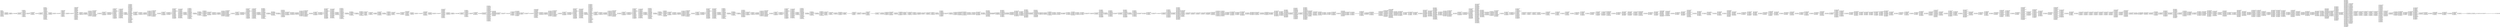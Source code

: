 digraph "graph.cfg.gv" {
	subgraph global {
		node [fontname=Courier fontsize=30.0 rank=same shape=box]
		block_0 [label="0: %00 = #0x1\l2: %01 = #0x40\l4: MSTORE(%01, %00)\l5: [NO_SSA] DUP1\l6: [NO_SSA] PUSH1\l8: [NO_SSA] PUSH1\la: [NO_SSA] SWAP1\lb: [NO_SSA] SLOAD\lc: [NO_SSA] SWAP1\ld: [NO_SSA] PUSH2\l10: [NO_SSA] EXP\l11: [NO_SSA] SWAP1\l12: [NO_SSA] DIV\l13: [NO_SSA] PUSH1\l15: [NO_SSA] AND\l16: [NO_SSA] PUSH2\l19: [NO_SSA] JUMPI\l"]
		block_1a [label="1a: [NO_SSA] PUSH1\l1c: [NO_SSA] SLOAD\l1d: [NO_SSA] PUSH1\l1f: [NO_SSA] PUSH1\l21: [NO_SSA] PUSH1\l23: [NO_SSA] INVALID\l"]
		block_24 [label="24: [NO_SSA] SUB\l25: [NO_SSA] AND\l26: [NO_SSA] PUSH2\l29: [NO_SSA] JUMP\l"]
		block_2a [label="2a: [NO_SSA] JUMPDEST\l2b: [NO_SSA] ADDRESS\l"]
		block_2c [label="2c: [NO_SSA] JUMPDEST\l2d: [NO_SSA] PUSH1\l2f: [NO_SSA] PUSH1\l31: [NO_SSA] PUSH1\l33: [NO_SSA] INVALID\l"]
		block_34 [label="34: [NO_SSA] SUB\l35: [NO_SSA] AND\l36: [NO_SSA] DUP2\l37: [NO_SSA] MSTORE\l38: [NO_SSA] PUSH1\l3a: [NO_SSA] ADD\l3b: [NO_SSA] PUSH1\l3d: [NO_SSA] PUSH1\l3f: [NO_SSA] SWAP1\l40: [NO_SSA] SLOAD\l41: [NO_SSA] SWAP1\l42: [NO_SSA] PUSH2\l45: [NO_SSA] EXP\l46: [NO_SSA] SWAP1\l47: [NO_SSA] DIV\l48: [NO_SSA] PUSH1\l4a: [NO_SSA] AND\l4b: [NO_SSA] PUSH2\l4e: [NO_SSA] JUMPI\l"]
		block_4f [label="4f: [NO_SSA] ADDRESS\l50: [NO_SSA] PUSH2\l53: [NO_SSA] JUMP\l"]
		block_54 [label="54: [NO_SSA] JUMPDEST\l55: [NO_SSA] PUSH1\l57: [NO_SSA] SLOAD\l58: [NO_SSA] PUSH1\l5a: [NO_SSA] PUSH1\l5c: [NO_SSA] PUSH1\l5e: [NO_SSA] INVALID\l"]
		block_5f [label="5f: [NO_SSA] SUB\l60: [NO_SSA] AND\l"]
		block_61 [label="61: [NO_SSA] JUMPDEST\l62: [NO_SSA] PUSH1\l64: [NO_SSA] PUSH1\l66: [NO_SSA] PUSH1\l68: [NO_SSA] INVALID\l"]
		block_69 [label="69: [NO_SSA] SUB\l6a: [NO_SSA] AND\l6b: [NO_SSA] DUP2\l6c: [NO_SSA] MSTORE\l6d: [NO_SSA] PUSH2\l70: [NO_SSA] PUSH1\l72: [NO_SSA] DUP3\l73: [NO_SSA] ADD\l74: [NO_SSA] MSTORE\l75: [NO_SSA] PUSH1\l77: [NO_SSA] DUP7\l78: [NO_SSA] DUP2\l79: [NO_SSA] SIGNEXTEND\l7a: [NO_SSA] PUSH1\l7c: [NO_SSA] DUP4\l7d: [NO_SSA] ADD\l7e: [NO_SSA] MSTORE\l7f: [NO_SSA] DUP6\l80: [NO_SSA] SWAP1\l81: [NO_SSA] SIGNEXTEND\l82: [NO_SSA] PUSH1\l84: [NO_SSA] DUP3\l85: [NO_SSA] ADD\l86: [NO_SSA] MSTORE\l87: [NO_SSA] PUSH1\l89: [NO_SSA] SLOAD\l8a: [NO_SSA] PUSH1\l8c: [NO_SSA] SWAP1\l8d: [NO_SSA] SWAP2\l8e: [NO_SSA] ADD\l8f: [NO_SSA] SWAP1\l90: [NO_SSA] PUSH1\l92: [NO_SSA] PUSH1\l94: [NO_SSA] INVALID\l"]
		block_95 [label="95: [NO_SSA] SWAP1\l96: [NO_SSA] DIV\l97: [NO_SSA] PUSH1\l99: [NO_SSA] AND\l9a: [NO_SSA] PUSH2\l9d: [NO_SSA] JUMPI\l"]
		block_9e [label="9e: [NO_SSA] DUP9\l9f: [NO_SSA] PUSH2\la2: [NO_SSA] JUMP\l"]
		block_a3 [label="a3: [NO_SSA] JUMPDEST\la4: [NO_SSA] DUP10\l"]
		block_a5 [label="a5: [NO_SSA] JUMPDEST\la6: [NO_SSA] DUP2\la7: [NO_SSA] MSTORE\la8: [NO_SSA] PUSH1\laa: [NO_SSA] ADD\lab: [NO_SSA] PUSH1\lad: [NO_SSA] PUSH1\laf: [NO_SSA] SWAP1\lb0: [NO_SSA] SLOAD\lb1: [NO_SSA] SWAP1\lb2: [NO_SSA] PUSH2\lb5: [NO_SSA] EXP\lb6: [NO_SSA] SWAP1\lb7: [NO_SSA] DIV\lb8: [NO_SSA] PUSH1\lba: [NO_SSA] AND\lbb: [NO_SSA] PUSH2\lbe: [NO_SSA] JUMPI\l"]
		block_bf [label="bf: [NO_SSA] DUP10\lc0: [NO_SSA] PUSH2\lc3: [NO_SSA] JUMP\l"]
		block_c4 [label="c4: [NO_SSA] JUMPDEST\lc5: [NO_SSA] DUP9\l"]
		block_c6 [label="c6: [NO_SSA] JUMPDEST\lc7: [NO_SSA] DUP2\lc8: [NO_SSA] MSTORE\lc9: [NO_SSA] PUSH1\lcb: [NO_SSA] DUP2\lcc: [NO_SSA] ADD\lcd: [NO_SSA] DUP9\lce: [NO_SSA] SWAP1\lcf: [NO_SSA] MSTORE\ld0: [NO_SSA] PUSH1\ld2: [NO_SSA] DUP2\ld3: [NO_SSA] ADD\ld4: [NO_SSA] DUP8\ld5: [NO_SSA] SWAP1\ld6: [NO_SSA] MSTORE\ld7: [NO_SSA] ADDRESS\ld8: [NO_SSA] PUSH1\lda: [NO_SSA] DUP3\ldb: [NO_SSA] ADD\ldc: [NO_SSA] MSTORE\ldd: [NO_SSA] TIMESTAMP\lde: [NO_SSA] DUP5\ldf: [NO_SSA] ADD\le0: [NO_SSA] PUSH1\le2: [NO_SSA] SWAP1\le3: [NO_SSA] SWAP2\le4: [NO_SSA] ADD\le5: [NO_SSA] MSTORE\le6: [NO_SSA] SWAP1\le7: [NO_SSA] POP\le8: [NO_SSA] PUSH1\lea: [NO_SSA] DUP10\leb: [NO_SSA] AND\lec: [NO_SSA] PUSH2\lef: [NO_SSA] JUMPI\l"]
		block_f0 [label="f0: [NO_SSA] PUSH1\lf2: [NO_SSA] SLOAD\lf3: [NO_SSA] PUSH1\lf5: [NO_SSA] MLOAD\lf6: [NO_SSA] PUSH4\lfb: [NO_SSA] PUSH1\lfd: [NO_SSA] INVALID\l"]
		block_fe [label="fe: [NO_SSA] DUP2\lff: [NO_SSA] MSTORE\l100: [NO_SSA] PUSH1\l102: [NO_SSA] PUSH1\l104: [NO_SSA] PUSH1\l106: [NO_SSA] INVALID\l"]
		block_107 [label="107: [NO_SSA] SUB\l108: [NO_SSA] SWAP1\l109: [NO_SSA] SWAP2\l10a: [NO_SSA] AND\l10b: [NO_SSA] SWAP1\l10c: [NO_SSA] PUSH4\l111: [NO_SSA] SWAP1\l112: [NO_SSA] PUSH2\l115: [NO_SSA] SWAP1\l116: [NO_SSA] DUP5\l117: [NO_SSA] SWAP1\l118: [NO_SSA] PUSH1\l11a: [NO_SSA] ADD\l11b: [NO_SSA] PUSH2\l11e: [NO_SSA] JUMP\l"]
		block_11f [label="11f: [NO_SSA] JUMPDEST\l120: [NO_SSA] PUSH1\l122: [NO_SSA] PUSH1\l124: [NO_SSA] MLOAD\l125: [NO_SSA] DUP1\l126: [NO_SSA] DUP4\l127: [NO_SSA] SUB\l128: [NO_SSA] DUP2\l129: [NO_SSA] PUSH1\l12b: [NO_SSA] DUP8\l12c: [NO_SSA] DUP1\l12d: [NO_SSA] EXTCODESIZE\l12e: [NO_SSA] ISZERO\l12f: [NO_SSA] DUP1\l130: [NO_SSA] ISZERO\l131: [NO_SSA] PUSH2\l134: [NO_SSA] JUMPI\l"]
		block_135 [label="135: [NO_SSA] PUSH1\l137: [NO_SSA] DUP1\l138: [NO_SSA] REVERT\l"]
		block_139 [label="139: [NO_SSA] JUMPDEST\l13a: [NO_SSA] POP\l13b: [NO_SSA] GAS\l13c: [NO_SSA] CALL\l13d: [NO_SSA] ISZERO\l13e: [NO_SSA] DUP1\l13f: [NO_SSA] ISZERO\l140: [NO_SSA] PUSH2\l143: [NO_SSA] JUMPI\l"]
		block_144 [label="144: [NO_SSA] RETURNDATASIZE\l145: [NO_SSA] PUSH1\l147: [NO_SSA] DUP1\l148: [NO_SSA] RETURNDATACOPY\l149: [NO_SSA] RETURNDATASIZE\l14a: [NO_SSA] PUSH1\l14c: [NO_SSA] REVERT\l"]
		block_14d [label="14d: [NO_SSA] JUMPDEST\l14e: [NO_SSA] POP\l14f: [NO_SSA] POP\l150: [NO_SSA] POP\l151: [NO_SSA] POP\l152: [NO_SSA] PUSH1\l154: [NO_SSA] MLOAD\l155: [NO_SSA] RETURNDATASIZE\l156: [NO_SSA] PUSH1\l158: [NO_SSA] NOT\l159: [NO_SSA] PUSH1\l15b: [NO_SSA] DUP3\l15c: [NO_SSA] ADD\l15d: [NO_SSA] AND\l15e: [NO_SSA] DUP3\l15f: [NO_SSA] ADD\l160: [NO_SSA] DUP1\l161: [NO_SSA] PUSH1\l163: [NO_SSA] MSTORE\l164: [NO_SSA] POP\l165: [NO_SSA] DUP2\l166: [NO_SSA] ADD\l167: [NO_SSA] SWAP1\l168: [NO_SSA] PUSH2\l16b: [NO_SSA] SWAP2\l16c: [NO_SSA] SWAP1\l16d: [NO_SSA] PUSH2\l170: [NO_SSA] JUMP\l"]
		block_171 [label="171: [NO_SSA] JUMPDEST\l172: [NO_SSA] PUSH1\l174: [NO_SSA] DUP1\l175: [NO_SSA] MSTORE\l176: [NO_SSA] PUSH1\l178: [NO_SSA] PUSH1\l17a: [NO_SSA] SWAP1\l17b: [NO_SSA] DUP2\l17c: [NO_SSA] MSTORE\l17d: [NO_SSA] PUSH32\l19e: [NO_SSA] SWAP2\l19f: [NO_SSA] SWAP1\l1a0: [NO_SSA] SWAP2\l1a1: [NO_SSA] SSTORE\l1a2: [NO_SSA] PUSH32\l1c3: [NO_SSA] SWAP2\l1c4: [NO_SSA] SWAP1\l1c5: [NO_SSA] SWAP2\l1c6: [NO_SSA] SSTORE\l1c7: [NO_SSA] PUSH32\l1e8: [NO_SSA] DUP1\l1e9: [NO_SSA] SLOAD\l1ea: [NO_SSA] PUSH1\l1ec: [NO_SSA] PUSH1\l1ee: [NO_SSA] PUSH1\l1f0: [NO_SSA] INVALID\l"]
		block_1f1 [label="1f1: [NO_SSA] SUB\l1f2: [NO_SSA] NOT\l1f3: [NO_SSA] AND\l1f4: [NO_SSA] PUSH1\l1f6: [NO_SSA] PUSH1\l1f8: [NO_SSA] PUSH1\l1fa: [NO_SSA] INVALID\l"]
		block_1fb [label="1fb: [NO_SSA] SUB\l1fc: [NO_SSA] SWAP4\l1fd: [NO_SSA] SWAP1\l1fe: [NO_SSA] SWAP4\l1ff: [NO_SSA] AND\l200: [NO_SSA] SWAP3\l201: [NO_SSA] SWAP1\l202: [NO_SSA] SWAP3\l203: [NO_SSA] OR\l204: [NO_SSA] SWAP1\l205: [NO_SSA] SWAP2\l206: [NO_SSA] SSTORE\l207: [NO_SSA] PUSH32\l228: [NO_SSA] SWAP2\l229: [NO_SSA] SWAP1\l22a: [NO_SSA] SWAP2\l22b: [NO_SSA] SSTORE\l22c: [NO_SSA] DUP1\l22d: [NO_SSA] SLOAD\l22e: [NO_SSA] PUSH3\l232: [NO_SSA] NOT\l233: [NO_SSA] AND\l234: [NO_SSA] PUSH1\l236: [NO_SSA] DUP7\l237: [NO_SSA] DUP2\l238: [NO_SSA] SIGNEXTEND\l239: [NO_SSA] PUSH3\l23d: [NO_SSA] SWAP1\l23e: [NO_SSA] DUP2\l23f: [NO_SSA] AND\l240: [NO_SSA] SWAP3\l241: [NO_SSA] SWAP1\l242: [NO_SSA] SWAP3\l243: [NO_SSA] OR\l244: [NO_SSA] PUSH6\l24b: [NO_SSA] NOT\l24c: [NO_SSA] AND\l24d: [NO_SSA] PUSH4\l252: [NO_SSA] SWAP2\l253: [NO_SSA] DUP8\l254: [NO_SSA] SWAP1\l255: [NO_SSA] SIGNEXTEND\l256: [NO_SSA] SWAP3\l257: [NO_SSA] SWAP1\l258: [NO_SSA] SWAP3\l259: [NO_SSA] AND\l25a: [NO_SSA] MUL\l25b: [NO_SSA] OR\l25c: [NO_SSA] SWAP1\l25d: [NO_SSA] SSTORE\l25e: [NO_SSA] PUSH2\l261: [NO_SSA] JUMP\l"]
		block_262 [label="262: [NO_SSA] JUMPDEST\l263: [NO_SSA] DUP9\l264: [NO_SSA] PUSH1\l266: [NO_SSA] AND\l267: [NO_SSA] PUSH1\l269: [NO_SSA] EQ\l26a: [NO_SSA] ISZERO\l26b: [NO_SSA] PUSH2\l26e: [NO_SSA] JUMPI\l"]
		block_26f [label="26f: [NO_SSA] PUSH1\l271: [NO_SSA] SLOAD\l272: [NO_SSA] PUSH1\l274: [NO_SSA] MLOAD\l275: [NO_SSA] PUSH4\l27a: [NO_SSA] PUSH1\l27c: [NO_SSA] INVALID\l"]
		block_27d [label="27d: [NO_SSA] DUP2\l27e: [NO_SSA] MSTORE\l27f: [NO_SSA] PUSH1\l281: [NO_SSA] PUSH1\l283: [NO_SSA] PUSH1\l285: [NO_SSA] INVALID\l"]
		block_286 [label="286: [NO_SSA] SUB\l287: [NO_SSA] SWAP1\l288: [NO_SSA] SWAP2\l289: [NO_SSA] AND\l28a: [NO_SSA] SWAP1\l28b: [NO_SSA] PUSH4\l290: [NO_SSA] SWAP1\l291: [NO_SSA] PUSH2\l294: [NO_SSA] SWAP1\l295: [NO_SSA] DUP5\l296: [NO_SSA] SWAP1\l297: [NO_SSA] PUSH1\l299: [NO_SSA] ADD\l29a: [NO_SSA] PUSH2\l29d: [NO_SSA] JUMP\l"]
		block_29e [label="29e: [NO_SSA] JUMPDEST\l29f: [NO_SSA] PUSH1\l2a1: [NO_SSA] PUSH1\l2a3: [NO_SSA] MLOAD\l2a4: [NO_SSA] DUP1\l2a5: [NO_SSA] DUP4\l2a6: [NO_SSA] SUB\l2a7: [NO_SSA] DUP2\l2a8: [NO_SSA] PUSH1\l2aa: [NO_SSA] DUP8\l2ab: [NO_SSA] DUP1\l2ac: [NO_SSA] EXTCODESIZE\l2ad: [NO_SSA] ISZERO\l2ae: [NO_SSA] DUP1\l2af: [NO_SSA] ISZERO\l2b0: [NO_SSA] PUSH2\l2b3: [NO_SSA] JUMPI\l"]
		block_2b4 [label="2b4: [NO_SSA] PUSH1\l2b6: [NO_SSA] DUP1\l2b7: [NO_SSA] REVERT\l"]
		block_2b8 [label="2b8: [NO_SSA] JUMPDEST\l2b9: [NO_SSA] POP\l2ba: [NO_SSA] GAS\l2bb: [NO_SSA] CALL\l2bc: [NO_SSA] ISZERO\l2bd: [NO_SSA] DUP1\l2be: [NO_SSA] ISZERO\l2bf: [NO_SSA] PUSH2\l2c2: [NO_SSA] JUMPI\l"]
		block_2c3 [label="2c3: [NO_SSA] RETURNDATASIZE\l2c4: [NO_SSA] PUSH1\l2c6: [NO_SSA] DUP1\l2c7: [NO_SSA] RETURNDATACOPY\l2c8: [NO_SSA] RETURNDATASIZE\l2c9: [NO_SSA] PUSH1\l2cb: [NO_SSA] REVERT\l"]
		block_2cc [label="2cc: [NO_SSA] JUMPDEST\l2cd: [NO_SSA] POP\l2ce: [NO_SSA] POP\l2cf: [NO_SSA] POP\l2d0: [NO_SSA] POP\l2d1: [NO_SSA] PUSH1\l2d3: [NO_SSA] MLOAD\l2d4: [NO_SSA] RETURNDATASIZE\l2d5: [NO_SSA] PUSH1\l2d7: [NO_SSA] NOT\l2d8: [NO_SSA] PUSH1\l2da: [NO_SSA] DUP3\l2db: [NO_SSA] ADD\l2dc: [NO_SSA] AND\l2dd: [NO_SSA] DUP3\l2de: [NO_SSA] ADD\l2df: [NO_SSA] DUP1\l2e0: [NO_SSA] PUSH1\l2e2: [NO_SSA] MSTORE\l2e3: [NO_SSA] POP\l2e4: [NO_SSA] DUP2\l2e5: [NO_SSA] ADD\l2e6: [NO_SSA] SWAP1\l2e7: [NO_SSA] PUSH2\l2ea: [NO_SSA] SWAP2\l2eb: [NO_SSA] SWAP1\l2ec: [NO_SSA] PUSH2\l2ef: [NO_SSA] JUMP\l"]
		block_2f0 [label="2f0: [NO_SSA] JUMPDEST\l2f1: [NO_SSA] PUSH1\l2f3: [NO_SSA] PUSH1\l2f5: [NO_SSA] MSTORE\l2f6: [NO_SSA] PUSH1\l2f8: [NO_SSA] PUSH1\l2fa: [NO_SSA] SWAP1\l2fb: [NO_SSA] DUP2\l2fc: [NO_SSA] MSTORE\l2fd: [NO_SSA] PUSH32\l31e: [NO_SSA] SWAP2\l31f: [NO_SSA] SWAP1\l320: [NO_SSA] SWAP2\l321: [NO_SSA] SSTORE\l322: [NO_SSA] PUSH32\l343: [NO_SSA] SWAP2\l344: [NO_SSA] SWAP1\l345: [NO_SSA] SWAP2\l346: [NO_SSA] SSTORE\l347: [NO_SSA] PUSH32\l368: [NO_SSA] DUP1\l369: [NO_SSA] SLOAD\l36a: [NO_SSA] PUSH1\l36c: [NO_SSA] PUSH1\l36e: [NO_SSA] PUSH1\l370: [NO_SSA] INVALID\l"]
		block_371 [label="371: [NO_SSA] SUB\l372: [NO_SSA] SWAP1\l373: [NO_SSA] SWAP4\l374: [NO_SSA] AND\l375: [NO_SSA] PUSH1\l377: [NO_SSA] PUSH1\l379: [NO_SSA] PUSH1\l37b: [NO_SSA] INVALID\l"]
		block_37c [label="37c: [NO_SSA] SUB\l37d: [NO_SSA] NOT\l37e: [NO_SSA] SWAP1\l37f: [NO_SSA] SWAP4\l380: [NO_SSA] AND\l381: [NO_SSA] SWAP3\l382: [NO_SSA] SWAP1\l383: [NO_SSA] SWAP3\l384: [NO_SSA] OR\l385: [NO_SSA] SWAP1\l386: [NO_SSA] SWAP2\l387: [NO_SSA] SSTORE\l388: [NO_SSA] PUSH32\l3a9: [NO_SSA] SWAP2\l3aa: [NO_SSA] SWAP1\l3ab: [NO_SSA] SWAP2\l3ac: [NO_SSA] SSTORE\l3ad: [NO_SSA] DUP1\l3ae: [NO_SSA] SLOAD\l3af: [NO_SSA] PUSH1\l3b1: [NO_SSA] DUP6\l3b2: [NO_SSA] DUP2\l3b3: [NO_SSA] SIGNEXTEND\l3b4: [NO_SSA] PUSH3\l3b8: [NO_SSA] SWAP1\l3b9: [NO_SSA] DUP2\l3ba: [NO_SSA] AND\l3bb: [NO_SSA] PUSH1\l3bd: [NO_SSA] PUSH1\l3bf: [NO_SSA] INVALID\l"]
		block_3c0 [label="3c0: [NO_SSA] MUL\l3c1: [NO_SSA] PUSH3\l3c5: [NO_SSA] PUSH1\l3c7: [NO_SSA] INVALID\l"]
		block_3c8 [label="3c8: [NO_SSA] NOT\l3c9: [NO_SSA] SWAP3\l3ca: [NO_SSA] DUP10\l3cb: [NO_SSA] SWAP1\l3cc: [NO_SSA] SIGNEXTEND\l3cd: [NO_SSA] SWAP1\l3ce: [NO_SSA] SWAP2\l3cf: [NO_SSA] AND\l3d0: [NO_SSA] PUSH1\l3d2: [NO_SSA] PUSH1\l3d4: [NO_SSA] INVALID\l"]
		block_3d5 [label="3d5: [NO_SSA] MUL\l3d6: [NO_SSA] PUSH9\l3e0: [NO_SSA] NOT\l3e1: [NO_SSA] SWAP1\l3e2: [NO_SSA] SWAP4\l3e3: [NO_SSA] AND\l3e4: [NO_SSA] SWAP3\l3e5: [NO_SSA] SWAP1\l3e6: [NO_SSA] SWAP3\l3e7: [NO_SSA] OR\l3e8: [NO_SSA] AND\l3e9: [NO_SSA] OR\l3ea: [NO_SSA] SWAP1\l3eb: [NO_SSA] SSTORE\l3ec: [NO_SSA] PUSH2\l3ef: [NO_SSA] JUMP\l"]
		block_3f0 [label="3f0: [NO_SSA] JUMPDEST\l3f1: [NO_SSA] DUP9\l3f2: [NO_SSA] PUSH1\l3f4: [NO_SSA] AND\l3f5: [NO_SSA] PUSH1\l3f7: [NO_SSA] EQ\l3f8: [NO_SSA] ISZERO\l3f9: [NO_SSA] PUSH2\l3fc: [NO_SSA] JUMPI\l"]
		block_3fd [label="3fd: [NO_SSA] PUSH1\l3ff: [NO_SSA] SLOAD\l400: [NO_SSA] PUSH1\l402: [NO_SSA] MLOAD\l403: [NO_SSA] PUSH4\l408: [NO_SSA] PUSH1\l40a: [NO_SSA] INVALID\l"]
		block_40b [label="40b: [NO_SSA] DUP2\l40c: [NO_SSA] MSTORE\l40d: [NO_SSA] PUSH1\l40f: [NO_SSA] PUSH1\l411: [NO_SSA] PUSH1\l413: [NO_SSA] INVALID\l"]
		block_414 [label="414: [NO_SSA] SUB\l415: [NO_SSA] SWAP1\l416: [NO_SSA] SWAP2\l417: [NO_SSA] AND\l418: [NO_SSA] SWAP1\l419: [NO_SSA] PUSH4\l41e: [NO_SSA] SWAP1\l41f: [NO_SSA] PUSH2\l422: [NO_SSA] SWAP1\l423: [NO_SSA] DUP5\l424: [NO_SSA] SWAP1\l425: [NO_SSA] PUSH1\l427: [NO_SSA] ADD\l428: [NO_SSA] PUSH2\l42b: [NO_SSA] JUMP\l"]
		block_42c [label="42c: [NO_SSA] JUMPDEST\l42d: [NO_SSA] PUSH1\l42f: [NO_SSA] PUSH1\l431: [NO_SSA] MLOAD\l432: [NO_SSA] DUP1\l433: [NO_SSA] DUP4\l434: [NO_SSA] SUB\l435: [NO_SSA] DUP2\l436: [NO_SSA] PUSH1\l438: [NO_SSA] DUP8\l439: [NO_SSA] DUP1\l43a: [NO_SSA] EXTCODESIZE\l43b: [NO_SSA] ISZERO\l43c: [NO_SSA] DUP1\l43d: [NO_SSA] ISZERO\l43e: [NO_SSA] PUSH2\l441: [NO_SSA] JUMPI\l"]
		block_442 [label="442: [NO_SSA] PUSH1\l444: [NO_SSA] DUP1\l445: [NO_SSA] REVERT\l"]
		block_446 [label="446: [NO_SSA] JUMPDEST\l447: [NO_SSA] POP\l448: [NO_SSA] GAS\l449: [NO_SSA] CALL\l44a: [NO_SSA] ISZERO\l44b: [NO_SSA] DUP1\l44c: [NO_SSA] ISZERO\l44d: [NO_SSA] PUSH2\l450: [NO_SSA] JUMPI\l"]
		block_451 [label="451: [NO_SSA] RETURNDATASIZE\l452: [NO_SSA] PUSH1\l454: [NO_SSA] DUP1\l455: [NO_SSA] RETURNDATACOPY\l456: [NO_SSA] RETURNDATASIZE\l457: [NO_SSA] PUSH1\l459: [NO_SSA] REVERT\l"]
		block_45a [label="45a: [NO_SSA] JUMPDEST\l45b: [NO_SSA] POP\l45c: [NO_SSA] POP\l45d: [NO_SSA] POP\l45e: [NO_SSA] POP\l45f: [NO_SSA] PUSH1\l461: [NO_SSA] MLOAD\l462: [NO_SSA] RETURNDATASIZE\l463: [NO_SSA] PUSH1\l465: [NO_SSA] NOT\l466: [NO_SSA] PUSH1\l468: [NO_SSA] DUP3\l469: [NO_SSA] ADD\l46a: [NO_SSA] AND\l46b: [NO_SSA] DUP3\l46c: [NO_SSA] ADD\l46d: [NO_SSA] DUP1\l46e: [NO_SSA] PUSH1\l470: [NO_SSA] MSTORE\l471: [NO_SSA] POP\l472: [NO_SSA] DUP2\l473: [NO_SSA] ADD\l474: [NO_SSA] SWAP1\l475: [NO_SSA] PUSH2\l478: [NO_SSA] SWAP2\l479: [NO_SSA] SWAP1\l47a: [NO_SSA] PUSH2\l47d: [NO_SSA] JUMP\l"]
		block_47e [label="47e: [NO_SSA] JUMPDEST\l47f: [NO_SSA] PUSH1\l481: [NO_SSA] PUSH1\l483: [NO_SSA] DUP2\l484: [NO_SSA] SWAP1\l485: [NO_SSA] MSTORE\l486: [NO_SSA] PUSH1\l488: [NO_SSA] PUSH1\l48a: [NO_SSA] SWAP1\l48b: [NO_SSA] DUP2\l48c: [NO_SSA] MSTORE\l48d: [NO_SSA] PUSH32\l4ae: [NO_SSA] SWAP3\l4af: [NO_SSA] SWAP1\l4b0: [NO_SSA] SWAP3\l4b1: [NO_SSA] SSTORE\l4b2: [NO_SSA] PUSH32\l4d3: [NO_SSA] SWAP3\l4d4: [NO_SSA] SWAP1\l4d5: [NO_SSA] SWAP3\l4d6: [NO_SSA] SSTORE\l4d7: [NO_SSA] PUSH32\l4f8: [NO_SSA] DUP1\l4f9: [NO_SSA] SLOAD\l4fa: [NO_SSA] PUSH1\l4fc: [NO_SSA] PUSH1\l4fe: [NO_SSA] PUSH1\l500: [NO_SSA] INVALID\l"]
		block_501 [label="501: [NO_SSA] SUB\l502: [NO_SSA] SWAP1\l503: [NO_SSA] SWAP5\l504: [NO_SSA] AND\l505: [NO_SSA] PUSH1\l507: [NO_SSA] PUSH1\l509: [NO_SSA] PUSH1\l50b: [NO_SSA] INVALID\l"]
		block_50c [label="50c: [NO_SSA] SUB\l50d: [NO_SSA] NOT\l50e: [NO_SSA] SWAP1\l50f: [NO_SSA] SWAP5\l510: [NO_SSA] AND\l511: [NO_SSA] SWAP4\l512: [NO_SSA] SWAP1\l513: [NO_SSA] SWAP4\l514: [NO_SSA] OR\l515: [NO_SSA] SWAP1\l516: [NO_SSA] SWAP3\l517: [NO_SSA] SSTORE\l518: [NO_SSA] PUSH32\l539: [NO_SSA] SWAP3\l53a: [NO_SSA] SWAP1\l53b: [NO_SSA] SWAP3\l53c: [NO_SSA] SSTORE\l53d: [NO_SSA] DUP1\l53e: [NO_SSA] SLOAD\l53f: [NO_SSA] DUP6\l540: [NO_SSA] DUP4\l541: [NO_SSA] SIGNEXTEND\l542: [NO_SSA] PUSH3\l546: [NO_SSA] SWAP1\l547: [NO_SSA] DUP2\l548: [NO_SSA] AND\l549: [NO_SSA] PUSH1\l54b: [NO_SSA] PUSH1\l54d: [NO_SSA] INVALID\l"]
		block_54e [label="54e: [NO_SSA] MUL\l54f: [NO_SSA] PUSH3\l553: [NO_SSA] PUSH1\l555: [NO_SSA] INVALID\l"]
		block_556 [label="556: [NO_SSA] NOT\l557: [NO_SSA] SWAP5\l558: [NO_SSA] DUP10\l559: [NO_SSA] SWAP1\l55a: [NO_SSA] SIGNEXTEND\l55b: [NO_SSA] SWAP1\l55c: [NO_SSA] SWAP2\l55d: [NO_SSA] AND\l55e: [NO_SSA] PUSH1\l560: [NO_SSA] PUSH1\l562: [NO_SSA] INVALID\l"]
		block_563 [label="563: [NO_SSA] MUL\l564: [NO_SSA] PUSH3\l568: [NO_SSA] PUSH1\l56a: [NO_SSA] INVALID\l"]
		block_56b [label="56b: [NO_SSA] NOT\l56c: [NO_SSA] SWAP1\l56d: [NO_SSA] SWAP3\l56e: [NO_SSA] AND\l56f: [NO_SSA] SWAP2\l570: [NO_SSA] SWAP1\l571: [NO_SSA] SWAP2\l572: [NO_SSA] OR\l573: [NO_SSA] SWAP3\l574: [NO_SSA] SWAP1\l575: [NO_SSA] SWAP3\l576: [NO_SSA] AND\l577: [NO_SSA] SWAP2\l578: [NO_SSA] SWAP1\l579: [NO_SSA] SWAP2\l57a: [NO_SSA] OR\l57b: [NO_SSA] SWAP1\l57c: [NO_SSA] SSTORE\l57d: [NO_SSA] PUSH2\l580: [NO_SSA] JUMP\l"]
		block_581 [label="581: [NO_SSA] JUMPDEST\l582: [NO_SSA] DUP9\l583: [NO_SSA] PUSH1\l585: [NO_SSA] AND\l586: [NO_SSA] PUSH1\l588: [NO_SSA] EQ\l589: [NO_SSA] ISZERO\l58a: [NO_SSA] PUSH2\l58d: [NO_SSA] JUMPI\l"]
		block_58e [label="58e: [NO_SSA] PUSH1\l590: [NO_SSA] SLOAD\l591: [NO_SSA] PUSH1\l593: [NO_SSA] MLOAD\l594: [NO_SSA] PUSH4\l599: [NO_SSA] PUSH1\l59b: [NO_SSA] INVALID\l"]
		block_59c [label="59c: [NO_SSA] DUP2\l59d: [NO_SSA] MSTORE\l59e: [NO_SSA] PUSH1\l5a0: [NO_SSA] PUSH1\l5a2: [NO_SSA] PUSH1\l5a4: [NO_SSA] INVALID\l"]
		block_5a5 [label="5a5: [NO_SSA] SUB\l5a6: [NO_SSA] SWAP1\l5a7: [NO_SSA] SWAP2\l5a8: [NO_SSA] AND\l5a9: [NO_SSA] SWAP1\l5aa: [NO_SSA] PUSH4\l5af: [NO_SSA] SWAP1\l5b0: [NO_SSA] PUSH2\l5b3: [NO_SSA] SWAP1\l5b4: [NO_SSA] DUP5\l5b5: [NO_SSA] SWAP1\l5b6: [NO_SSA] PUSH1\l5b8: [NO_SSA] ADD\l5b9: [NO_SSA] PUSH2\l5bc: [NO_SSA] JUMP\l"]
		block_5bd [label="5bd: [NO_SSA] JUMPDEST\l5be: [NO_SSA] PUSH1\l5c0: [NO_SSA] PUSH1\l5c2: [NO_SSA] MLOAD\l5c3: [NO_SSA] DUP1\l5c4: [NO_SSA] DUP4\l5c5: [NO_SSA] SUB\l5c6: [NO_SSA] DUP2\l5c7: [NO_SSA] PUSH1\l5c9: [NO_SSA] DUP8\l5ca: [NO_SSA] DUP1\l5cb: [NO_SSA] EXTCODESIZE\l5cc: [NO_SSA] ISZERO\l5cd: [NO_SSA] DUP1\l5ce: [NO_SSA] ISZERO\l5cf: [NO_SSA] PUSH2\l5d2: [NO_SSA] JUMPI\l"]
		block_5d3 [label="5d3: [NO_SSA] PUSH1\l5d5: [NO_SSA] DUP1\l5d6: [NO_SSA] REVERT\l"]
		block_5d7 [label="5d7: [NO_SSA] JUMPDEST\l5d8: [NO_SSA] POP\l5d9: [NO_SSA] GAS\l5da: [NO_SSA] CALL\l5db: [NO_SSA] ISZERO\l5dc: [NO_SSA] DUP1\l5dd: [NO_SSA] ISZERO\l5de: [NO_SSA] PUSH2\l5e1: [NO_SSA] JUMPI\l"]
		block_5e2 [label="5e2: [NO_SSA] RETURNDATASIZE\l5e3: [NO_SSA] PUSH1\l5e5: [NO_SSA] DUP1\l5e6: [NO_SSA] RETURNDATACOPY\l5e7: [NO_SSA] RETURNDATASIZE\l5e8: [NO_SSA] PUSH1\l5ea: [NO_SSA] REVERT\l"]
		block_5eb [label="5eb: [NO_SSA] JUMPDEST\l5ec: [NO_SSA] POP\l5ed: [NO_SSA] POP\l5ee: [NO_SSA] POP\l5ef: [NO_SSA] POP\l5f0: [NO_SSA] PUSH1\l5f2: [NO_SSA] MLOAD\l5f3: [NO_SSA] RETURNDATASIZE\l5f4: [NO_SSA] PUSH1\l5f6: [NO_SSA] NOT\l5f7: [NO_SSA] PUSH1\l5f9: [NO_SSA] DUP3\l5fa: [NO_SSA] ADD\l5fb: [NO_SSA] AND\l5fc: [NO_SSA] DUP3\l5fd: [NO_SSA] ADD\l5fe: [NO_SSA] DUP1\l5ff: [NO_SSA] PUSH1\l601: [NO_SSA] MSTORE\l602: [NO_SSA] POP\l603: [NO_SSA] DUP2\l604: [NO_SSA] ADD\l605: [NO_SSA] SWAP1\l606: [NO_SSA] PUSH2\l609: [NO_SSA] SWAP2\l60a: [NO_SSA] SWAP1\l60b: [NO_SSA] PUSH2\l60e: [NO_SSA] JUMP\l"]
		block_60f [label="60f: [NO_SSA] JUMPDEST\l610: [NO_SSA] PUSH1\l612: [NO_SSA] PUSH1\l614: [NO_SSA] MSTORE\l615: [NO_SSA] PUSH1\l617: [NO_SSA] PUSH1\l619: [NO_SSA] SWAP1\l61a: [NO_SSA] DUP2\l61b: [NO_SSA] MSTORE\l61c: [NO_SSA] PUSH32\l63d: [NO_SSA] SWAP2\l63e: [NO_SSA] SWAP1\l63f: [NO_SSA] SWAP2\l640: [NO_SSA] SSTORE\l641: [NO_SSA] PUSH32\l662: [NO_SSA] SWAP2\l663: [NO_SSA] SWAP1\l664: [NO_SSA] SWAP2\l665: [NO_SSA] SSTORE\l666: [NO_SSA] PUSH32\l687: [NO_SSA] DUP1\l688: [NO_SSA] SLOAD\l689: [NO_SSA] PUSH1\l68b: [NO_SSA] PUSH1\l68d: [NO_SSA] PUSH1\l68f: [NO_SSA] INVALID\l"]
		block_690 [label="690: [NO_SSA] SUB\l691: [NO_SSA] SWAP1\l692: [NO_SSA] SWAP4\l693: [NO_SSA] AND\l694: [NO_SSA] PUSH1\l696: [NO_SSA] PUSH1\l698: [NO_SSA] PUSH1\l69a: [NO_SSA] INVALID\l"]
		block_69b [label="69b: [NO_SSA] SUB\l69c: [NO_SSA] NOT\l69d: [NO_SSA] SWAP1\l69e: [NO_SSA] SWAP4\l69f: [NO_SSA] AND\l6a0: [NO_SSA] SWAP3\l6a1: [NO_SSA] SWAP1\l6a2: [NO_SSA] SWAP3\l6a3: [NO_SSA] OR\l6a4: [NO_SSA] SWAP1\l6a5: [NO_SSA] SWAP2\l6a6: [NO_SSA] SSTORE\l6a7: [NO_SSA] PUSH32\l6c8: [NO_SSA] SWAP2\l6c9: [NO_SSA] SWAP1\l6ca: [NO_SSA] SWAP2\l6cb: [NO_SSA] SSTORE\l6cc: [NO_SSA] DUP1\l6cd: [NO_SSA] SLOAD\l6ce: [NO_SSA] PUSH1\l6d0: [NO_SSA] DUP6\l6d1: [NO_SSA] DUP2\l6d2: [NO_SSA] SIGNEXTEND\l6d3: [NO_SSA] PUSH3\l6d7: [NO_SSA] SWAP1\l6d8: [NO_SSA] DUP2\l6d9: [NO_SSA] AND\l6da: [NO_SSA] PUSH1\l6dc: [NO_SSA] PUSH1\l6de: [NO_SSA] INVALID\l"]
		block_6df [label="6df: [NO_SSA] MUL\l6e0: [NO_SSA] PUSH3\l6e4: [NO_SSA] PUSH1\l6e6: [NO_SSA] INVALID\l"]
		block_6e7 [label="6e7: [NO_SSA] NOT\l6e8: [NO_SSA] SWAP3\l6e9: [NO_SSA] DUP10\l6ea: [NO_SSA] SWAP1\l6eb: [NO_SSA] SIGNEXTEND\l6ec: [NO_SSA] SWAP1\l6ed: [NO_SSA] SWAP2\l6ee: [NO_SSA] AND\l6ef: [NO_SSA] PUSH1\l6f1: [NO_SSA] PUSH1\l6f3: [NO_SSA] INVALID\l"]
		block_6f4 [label="6f4: [NO_SSA] MUL\l6f5: [NO_SSA] PUSH3\l6f9: [NO_SSA] PUSH1\l6fb: [NO_SSA] INVALID\l"]
		block_6fc [label="6fc: [NO_SSA] NOT\l6fd: [NO_SSA] SWAP1\l6fe: [NO_SSA] SWAP4\l6ff: [NO_SSA] AND\l700: [NO_SSA] SWAP3\l701: [NO_SSA] SWAP1\l702: [NO_SSA] SWAP3\l703: [NO_SSA] OR\l704: [NO_SSA] AND\l705: [NO_SSA] OR\l706: [NO_SSA] SWAP1\l707: [NO_SSA] SSTORE\l"]
		block_708 [label="708: [NO_SSA] JUMPDEST\l709: [NO_SSA] POP\l70a: [NO_SSA] POP\l70b: [NO_SSA] POP\l70c: [NO_SSA] POP\l70d: [NO_SSA] POP\l70e: [NO_SSA] POP\l70f: [NO_SSA] POP\l710: [NO_SSA] POP\l711: [NO_SSA] POP\l712: [NO_SSA] JUMP\l"]
		block_713 [label="713: [NO_SSA] JUMPDEST\l714: [NO_SSA] PUSH1\l716: [NO_SSA] SLOAD\l717: [NO_SSA] PUSH1\l719: [NO_SSA] PUSH1\l71b: [NO_SSA] PUSH1\l71d: [NO_SSA] INVALID\l"]
		block_71e [label="71e: [NO_SSA] SUB\l71f: [NO_SSA] AND\l720: [NO_SSA] DUP2\l721: [NO_SSA] JUMP\l"]
		block_722 [label="722: [NO_SSA] JUMPDEST\l723: [NO_SSA] PUSH1\l725: [NO_SSA] DUP1\l726: [NO_SSA] SLOAD\l727: [NO_SSA] SWAP2\l728: [NO_SSA] ISZERO\l729: [NO_SSA] ISZERO\l72a: [NO_SSA] PUSH1\l72c: [NO_SSA] PUSH1\l72e: [NO_SSA] INVALID\l"]
		block_72f [label="72f: [NO_SSA] MUL\l730: [NO_SSA] PUSH1\l732: [NO_SSA] PUSH1\l734: [NO_SSA] INVALID\l"]
		block_735 [label="735: [NO_SSA] NOT\l736: [NO_SSA] SWAP1\l737: [NO_SSA] SWAP3\l738: [NO_SSA] AND\l739: [NO_SSA] SWAP2\l73a: [NO_SSA] SWAP1\l73b: [NO_SSA] SWAP2\l73c: [NO_SSA] OR\l73d: [NO_SSA] SWAP1\l73e: [NO_SSA] SSTORE\l73f: [NO_SSA] JUMP\l"]
		block_740 [label="740: [NO_SSA] JUMPDEST\l741: [NO_SSA] PUSH1\l743: [NO_SSA] DUP4\l744: [NO_SSA] PUSH1\l746: [NO_SSA] AND\l747: [NO_SSA] LT\l748: [NO_SSA] PUSH2\l74b: [NO_SSA] JUMPI\l"]
		block_74c [label="74c: [NO_SSA] PUSH1\l74e: [NO_SSA] DUP1\l74f: [NO_SSA] REVERT\l"]
		block_750 [label="750: [NO_SSA] JUMPDEST\l751: [NO_SSA] PUSH1\l753: [NO_SSA] DUP1\l754: [NO_SSA] PUSH2\l757: [NO_SSA] DUP6\l758: [NO_SSA] PUSH2\l75b: [NO_SSA] JUMP\l"]
		block_75c [label="75c: [NO_SSA] JUMPDEST\l75d: [NO_SSA] PUSH1\l75f: [NO_SSA] SLOAD\l760: [NO_SSA] SWAP2\l761: [NO_SSA] SWAP4\l762: [NO_SSA] POP\l763: [NO_SSA] SWAP2\l764: [NO_SSA] POP\l765: [NO_SSA] PUSH1\l767: [NO_SSA] SWAP1\l768: [NO_SSA] PUSH1\l76a: [NO_SSA] PUSH1\l76c: [NO_SSA] INVALID\l"]
		block_76d [label="76d: [NO_SSA] SWAP1\l76e: [NO_SSA] DIV\l76f: [NO_SSA] PUSH1\l771: [NO_SSA] AND\l772: [NO_SSA] PUSH2\l775: [NO_SSA] JUMPI\l"]
		block_776 [label="776: [NO_SSA] DUP4\l777: [NO_SSA] PUSH2\l77a: [NO_SSA] JUMP\l"]
		block_77b [label="77b: [NO_SSA] JUMPDEST\l77c: [NO_SSA] DUP5\l"]
		block_77d [label="77d: [NO_SSA] JUMPDEST\l77e: [NO_SSA] PUSH1\l780: [NO_SSA] SLOAD\l781: [NO_SSA] SWAP1\l782: [NO_SSA] SWAP2\l783: [NO_SSA] POP\l784: [NO_SSA] PUSH1\l786: [NO_SSA] SWAP1\l787: [NO_SSA] PUSH1\l789: [NO_SSA] PUSH1\l78b: [NO_SSA] INVALID\l"]
		block_78c [label="78c: [NO_SSA] SWAP1\l78d: [NO_SSA] DIV\l78e: [NO_SSA] PUSH1\l790: [NO_SSA] AND\l791: [NO_SSA] PUSH2\l794: [NO_SSA] JUMPI\l"]
		block_795 [label="795: [NO_SSA] DUP6\l796: [NO_SSA] PUSH2\l799: [NO_SSA] JUMP\l"]
		block_79a [label="79a: [NO_SSA] JUMPDEST\l79b: [NO_SSA] DUP5\l"]
		block_79c [label="79c: [NO_SSA] JUMPDEST\l79d: [NO_SSA] SWAP1\l79e: [NO_SSA] POP\l79f: [NO_SSA] PUSH1\l7a1: [NO_SSA] PUSH1\l7a3: [NO_SSA] MLOAD\l7a4: [NO_SSA] DUP1\l7a5: [NO_SSA] PUSH2\l7a8: [NO_SSA] ADD\l7a9: [NO_SSA] PUSH1\l7ab: [NO_SSA] MSTORE\l7ac: [NO_SSA] DUP1\l7ad: [NO_SSA] PUSH1\l7af: [NO_SSA] PUSH1\l7b1: [NO_SSA] SWAP1\l7b2: [NO_SSA] SLOAD\l7b3: [NO_SSA] SWAP1\l7b4: [NO_SSA] PUSH2\l7b7: [NO_SSA] EXP\l7b8: [NO_SSA] SWAP1\l7b9: [NO_SSA] DIV\l7ba: [NO_SSA] PUSH1\l7bc: [NO_SSA] AND\l7bd: [NO_SSA] PUSH2\l7c0: [NO_SSA] JUMPI\l"]
		block_7c1 [label="7c1: [NO_SSA] PUSH1\l7c3: [NO_SSA] SLOAD\l7c4: [NO_SSA] PUSH1\l7c6: [NO_SSA] PUSH1\l7c8: [NO_SSA] PUSH1\l7ca: [NO_SSA] INVALID\l"]
		block_7cb [label="7cb: [NO_SSA] SUB\l7cc: [NO_SSA] AND\l7cd: [NO_SSA] PUSH2\l7d0: [NO_SSA] JUMP\l"]
		block_7d1 [label="7d1: [NO_SSA] JUMPDEST\l7d2: [NO_SSA] ADDRESS\l"]
		block_7d3 [label="7d3: [NO_SSA] JUMPDEST\l7d4: [NO_SSA] PUSH1\l7d6: [NO_SSA] PUSH1\l7d8: [NO_SSA] PUSH1\l7da: [NO_SSA] INVALID\l"]
		block_7db [label="7db: [NO_SSA] SUB\l7dc: [NO_SSA] AND\l7dd: [NO_SSA] DUP2\l7de: [NO_SSA] MSTORE\l7df: [NO_SSA] PUSH1\l7e1: [NO_SSA] ADD\l7e2: [NO_SSA] PUSH1\l7e4: [NO_SSA] PUSH1\l7e6: [NO_SSA] SWAP1\l7e7: [NO_SSA] SLOAD\l7e8: [NO_SSA] SWAP1\l7e9: [NO_SSA] PUSH2\l7ec: [NO_SSA] EXP\l7ed: [NO_SSA] SWAP1\l7ee: [NO_SSA] DIV\l7ef: [NO_SSA] PUSH1\l7f1: [NO_SSA] AND\l7f2: [NO_SSA] PUSH2\l7f5: [NO_SSA] JUMPI\l"]
		block_7f6 [label="7f6: [NO_SSA] ADDRESS\l7f7: [NO_SSA] PUSH2\l7fa: [NO_SSA] JUMP\l"]
		block_7fb [label="7fb: [NO_SSA] JUMPDEST\l7fc: [NO_SSA] PUSH1\l7fe: [NO_SSA] SLOAD\l7ff: [NO_SSA] PUSH1\l801: [NO_SSA] PUSH1\l803: [NO_SSA] PUSH1\l805: [NO_SSA] INVALID\l"]
		block_806 [label="806: [NO_SSA] SUB\l807: [NO_SSA] AND\l"]
		block_808 [label="808: [NO_SSA] JUMPDEST\l809: [NO_SSA] PUSH1\l80b: [NO_SSA] PUSH1\l80d: [NO_SSA] PUSH1\l80f: [NO_SSA] INVALID\l"]
		block_810 [label="810: [NO_SSA] SUB\l811: [NO_SSA] AND\l812: [NO_SSA] DUP2\l813: [NO_SSA] MSTORE\l814: [NO_SSA] PUSH1\l816: [NO_SSA] ADD\l817: [NO_SSA] PUSH2\l81a: [NO_SSA] PUSH3\l81e: [NO_SSA] AND\l81f: [NO_SSA] DUP2\l820: [NO_SSA] MSTORE\l821: [NO_SSA] PUSH1\l823: [NO_SSA] ADD\l824: [NO_SSA] DUP7\l825: [NO_SSA] PUSH1\l827: [NO_SSA] SIGNEXTEND\l828: [NO_SSA] DUP2\l829: [NO_SSA] MSTORE\l82a: [NO_SSA] PUSH1\l82c: [NO_SSA] ADD\l82d: [NO_SSA] DUP6\l82e: [NO_SSA] PUSH1\l830: [NO_SSA] SIGNEXTEND\l831: [NO_SSA] DUP2\l832: [NO_SSA] MSTORE\l833: [NO_SSA] PUSH1\l835: [NO_SSA] ADD\l836: [NO_SSA] DUP5\l837: [NO_SSA] DUP2\l838: [NO_SSA] MSTORE\l839: [NO_SSA] PUSH1\l83b: [NO_SSA] ADD\l83c: [NO_SSA] DUP4\l83d: [NO_SSA] DUP2\l83e: [NO_SSA] MSTORE\l83f: [NO_SSA] PUSH1\l841: [NO_SSA] ADD\l842: [NO_SSA] PUSH1\l844: [NO_SSA] SLOAD\l845: [NO_SSA] PUSH1\l847: [NO_SSA] EQ\l848: [NO_SSA] PUSH2\l84b: [NO_SSA] JUMPI\l"]
		block_84c [label="84c: [NO_SSA] PUSH2\l84f: [NO_SSA] PUSH2\l852: [NO_SSA] PUSH2\l855: [NO_SSA] PUSH2\l858: [NO_SSA] PUSH1\l85a: [NO_SSA] SLOAD\l85b: [NO_SSA] DUP10\l85c: [NO_SSA] PUSH2\l85f: [NO_SSA] SWAP1\l860: [NO_SSA] SWAP2\l861: [NO_SSA] SWAP1\l862: [NO_SSA] PUSH4\l867: [NO_SSA] AND\l868: [NO_SSA] JUMP\l"]
		block_869 [label="869: [NO_SSA] JUMPDEST\l86a: [NO_SSA] DUP7\l86b: [NO_SSA] SWAP1\l86c: [NO_SSA] PUSH2\l86f: [NO_SSA] JUMP\l"]
		block_870 [label="870: [NO_SSA] JUMPDEST\l871: [NO_SSA] PUSH2\l874: [NO_SSA] JUMP\l"]
		block_875 [label="875: [NO_SSA] JUMPDEST\l876: [NO_SSA] PUSH1\l"]
		block_878 [label="878: [NO_SSA] JUMPDEST\l879: [NO_SSA] DUP2\l87a: [NO_SSA] MSTORE\l87b: [NO_SSA] PUSH1\l87d: [NO_SSA] ADD\l87e: [NO_SSA] PUSH1\l880: [NO_SSA] SLOAD\l881: [NO_SSA] PUSH1\l883: [NO_SSA] EQ\l884: [NO_SSA] PUSH2\l887: [NO_SSA] JUMPI\l"]
		block_888 [label="888: [NO_SSA] PUSH2\l88b: [NO_SSA] PUSH2\l88e: [NO_SSA] PUSH2\l891: [NO_SSA] PUSH2\l894: [NO_SSA] PUSH1\l896: [NO_SSA] SLOAD\l897: [NO_SSA] DUP9\l898: [NO_SSA] PUSH2\l89b: [NO_SSA] SWAP1\l89c: [NO_SSA] SWAP2\l89d: [NO_SSA] SWAP1\l89e: [NO_SSA] PUSH4\l8a3: [NO_SSA] AND\l8a4: [NO_SSA] JUMP\l"]
		block_8a5 [label="8a5: [NO_SSA] JUMPDEST\l8a6: [NO_SSA] DUP6\l8a7: [NO_SSA] SWAP1\l8a8: [NO_SSA] PUSH2\l8ab: [NO_SSA] JUMP\l"]
		block_8ac [label="8ac: [NO_SSA] JUMPDEST\l8ad: [NO_SSA] PUSH2\l8b0: [NO_SSA] JUMP\l"]
		block_8b1 [label="8b1: [NO_SSA] JUMPDEST\l8b2: [NO_SSA] PUSH1\l"]
		block_8b4 [label="8b4: [NO_SSA] JUMPDEST\l8b5: [NO_SSA] DUP2\l8b6: [NO_SSA] MSTORE\l8b7: [NO_SSA] ADDRESS\l8b8: [NO_SSA] PUSH1\l8ba: [NO_SSA] DUP3\l8bb: [NO_SSA] ADD\l8bc: [NO_SSA] MSTORE\l8bd: [NO_SSA] PUSH1\l8bf: [NO_SSA] SLOAD\l8c0: [NO_SSA] TIMESTAMP\l8c1: [NO_SSA] ADD\l8c2: [NO_SSA] PUSH1\l8c4: [NO_SSA] SWAP1\l8c5: [NO_SSA] SWAP2\l8c6: [NO_SSA] ADD\l8c7: [NO_SSA] MSTORE\l8c8: [NO_SSA] SWAP1\l8c9: [NO_SSA] POP\l8ca: [NO_SSA] PUSH1\l8cc: [NO_SSA] DUP9\l8cd: [NO_SSA] AND\l8ce: [NO_SSA] PUSH2\l8d1: [NO_SSA] JUMPI\l"]
		block_8d2 [label="8d2: [NO_SSA] PUSH1\l8d4: [NO_SSA] SLOAD\l8d5: [NO_SSA] PUSH1\l8d7: [NO_SSA] MLOAD\l8d8: [NO_SSA] PUSH4\l8dd: [NO_SSA] PUSH1\l8df: [NO_SSA] INVALID\l"]
		block_8e0 [label="8e0: [NO_SSA] DUP2\l8e1: [NO_SSA] MSTORE\l8e2: [NO_SSA] PUSH1\l8e4: [NO_SSA] PUSH1\l8e6: [NO_SSA] PUSH1\l8e8: [NO_SSA] INVALID\l"]
		block_8e9 [label="8e9: [NO_SSA] SUB\l8ea: [NO_SSA] SWAP1\l8eb: [NO_SSA] SWAP2\l8ec: [NO_SSA] AND\l8ed: [NO_SSA] SWAP1\l8ee: [NO_SSA] PUSH4\l8f3: [NO_SSA] SWAP1\l8f4: [NO_SSA] PUSH2\l8f7: [NO_SSA] SWAP1\l8f8: [NO_SSA] DUP5\l8f9: [NO_SSA] SWAP1\l8fa: [NO_SSA] PUSH1\l8fc: [NO_SSA] ADD\l8fd: [NO_SSA] PUSH2\l900: [NO_SSA] JUMP\l"]
		block_901 [label="901: [NO_SSA] JUMPDEST\l902: [NO_SSA] PUSH1\l904: [NO_SSA] PUSH1\l906: [NO_SSA] MLOAD\l907: [NO_SSA] DUP1\l908: [NO_SSA] DUP4\l909: [NO_SSA] SUB\l90a: [NO_SSA] DUP2\l90b: [NO_SSA] PUSH1\l90d: [NO_SSA] DUP8\l90e: [NO_SSA] DUP1\l90f: [NO_SSA] EXTCODESIZE\l910: [NO_SSA] ISZERO\l911: [NO_SSA] DUP1\l912: [NO_SSA] ISZERO\l913: [NO_SSA] PUSH2\l916: [NO_SSA] JUMPI\l"]
		block_917 [label="917: [NO_SSA] PUSH1\l919: [NO_SSA] DUP1\l91a: [NO_SSA] REVERT\l"]
		block_91b [label="91b: [NO_SSA] JUMPDEST\l91c: [NO_SSA] POP\l91d: [NO_SSA] GAS\l91e: [NO_SSA] CALL\l91f: [NO_SSA] ISZERO\l920: [NO_SSA] DUP1\l921: [NO_SSA] ISZERO\l922: [NO_SSA] PUSH2\l925: [NO_SSA] JUMPI\l"]
		block_926 [label="926: [NO_SSA] RETURNDATASIZE\l927: [NO_SSA] PUSH1\l929: [NO_SSA] DUP1\l92a: [NO_SSA] RETURNDATACOPY\l92b: [NO_SSA] RETURNDATASIZE\l92c: [NO_SSA] PUSH1\l92e: [NO_SSA] REVERT\l"]
		block_92f [label="92f: [NO_SSA] JUMPDEST\l930: [NO_SSA] POP\l931: [NO_SSA] POP\l932: [NO_SSA] POP\l933: [NO_SSA] POP\l934: [NO_SSA] PUSH1\l936: [NO_SSA] MLOAD\l937: [NO_SSA] RETURNDATASIZE\l938: [NO_SSA] PUSH1\l93a: [NO_SSA] NOT\l93b: [NO_SSA] PUSH1\l93d: [NO_SSA] DUP3\l93e: [NO_SSA] ADD\l93f: [NO_SSA] AND\l940: [NO_SSA] DUP3\l941: [NO_SSA] ADD\l942: [NO_SSA] DUP1\l943: [NO_SSA] PUSH1\l945: [NO_SSA] MSTORE\l946: [NO_SSA] POP\l947: [NO_SSA] DUP2\l948: [NO_SSA] ADD\l949: [NO_SSA] SWAP1\l94a: [NO_SSA] PUSH2\l94d: [NO_SSA] SWAP2\l94e: [NO_SSA] SWAP1\l94f: [NO_SSA] PUSH2\l952: [NO_SSA] JUMP\l"]
		block_953 [label="953: [NO_SSA] JUMPDEST\l954: [NO_SSA] PUSH1\l956: [NO_SSA] DUP1\l957: [NO_SSA] MSTORE\l958: [NO_SSA] PUSH1\l95a: [NO_SSA] PUSH1\l95c: [NO_SSA] SWAP1\l95d: [NO_SSA] DUP2\l95e: [NO_SSA] MSTORE\l95f: [NO_SSA] PUSH32\l980: [NO_SSA] SWAP2\l981: [NO_SSA] SWAP1\l982: [NO_SSA] SWAP2\l983: [NO_SSA] SSTORE\l984: [NO_SSA] PUSH32\l9a5: [NO_SSA] SWAP2\l9a6: [NO_SSA] SWAP1\l9a7: [NO_SSA] SWAP2\l9a8: [NO_SSA] SSTORE\l9a9: [NO_SSA] PUSH32\l9ca: [NO_SSA] DUP1\l9cb: [NO_SSA] SLOAD\l9cc: [NO_SSA] PUSH1\l9ce: [NO_SSA] PUSH1\l9d0: [NO_SSA] PUSH1\l9d2: [NO_SSA] INVALID\l"]
		block_9d3 [label="9d3: [NO_SSA] SUB\l9d4: [NO_SSA] NOT\l9d5: [NO_SSA] AND\l9d6: [NO_SSA] PUSH1\l9d8: [NO_SSA] PUSH1\l9da: [NO_SSA] PUSH1\l9dc: [NO_SSA] INVALID\l"]
		block_9dd [label="9dd: [NO_SSA] SUB\l9de: [NO_SSA] SWAP4\l9df: [NO_SSA] SWAP1\l9e0: [NO_SSA] SWAP4\l9e1: [NO_SSA] AND\l9e2: [NO_SSA] SWAP3\l9e3: [NO_SSA] SWAP1\l9e4: [NO_SSA] SWAP3\l9e5: [NO_SSA] OR\l9e6: [NO_SSA] SWAP1\l9e7: [NO_SSA] SWAP2\l9e8: [NO_SSA] SSTORE\l9e9: [NO_SSA] PUSH32\la0a: [NO_SSA] SWAP2\la0b: [NO_SSA] SWAP1\la0c: [NO_SSA] SWAP2\la0d: [NO_SSA] SSTORE\la0e: [NO_SSA] DUP1\la0f: [NO_SSA] SLOAD\la10: [NO_SSA] PUSH3\la14: [NO_SSA] NOT\la15: [NO_SSA] AND\la16: [NO_SSA] PUSH1\la18: [NO_SSA] DUP8\la19: [NO_SSA] DUP2\la1a: [NO_SSA] SIGNEXTEND\la1b: [NO_SSA] PUSH3\la1f: [NO_SSA] SWAP1\la20: [NO_SSA] DUP2\la21: [NO_SSA] AND\la22: [NO_SSA] SWAP3\la23: [NO_SSA] SWAP1\la24: [NO_SSA] SWAP3\la25: [NO_SSA] OR\la26: [NO_SSA] PUSH6\la2d: [NO_SSA] NOT\la2e: [NO_SSA] AND\la2f: [NO_SSA] PUSH4\la34: [NO_SSA] SWAP2\la35: [NO_SSA] DUP9\la36: [NO_SSA] SWAP1\la37: [NO_SSA] SIGNEXTEND\la38: [NO_SSA] SWAP3\la39: [NO_SSA] SWAP1\la3a: [NO_SSA] SWAP3\la3b: [NO_SSA] AND\la3c: [NO_SSA] MUL\la3d: [NO_SSA] OR\la3e: [NO_SSA] SWAP1\la3f: [NO_SSA] SSTORE\la40: [NO_SSA] PUSH2\la43: [NO_SSA] JUMP\l"]
		block_a44 [label="a44: [NO_SSA] JUMPDEST\la45: [NO_SSA] DUP8\la46: [NO_SSA] PUSH1\la48: [NO_SSA] AND\la49: [NO_SSA] PUSH1\la4b: [NO_SSA] EQ\la4c: [NO_SSA] ISZERO\la4d: [NO_SSA] PUSH2\la50: [NO_SSA] JUMPI\l"]
		block_a51 [label="a51: [NO_SSA] PUSH1\la53: [NO_SSA] SLOAD\la54: [NO_SSA] PUSH1\la56: [NO_SSA] MLOAD\la57: [NO_SSA] PUSH4\la5c: [NO_SSA] PUSH1\la5e: [NO_SSA] INVALID\l"]
		block_a5f [label="a5f: [NO_SSA] DUP2\la60: [NO_SSA] MSTORE\la61: [NO_SSA] PUSH1\la63: [NO_SSA] PUSH1\la65: [NO_SSA] PUSH1\la67: [NO_SSA] INVALID\l"]
		block_a68 [label="a68: [NO_SSA] SUB\la69: [NO_SSA] SWAP1\la6a: [NO_SSA] SWAP2\la6b: [NO_SSA] AND\la6c: [NO_SSA] SWAP1\la6d: [NO_SSA] PUSH4\la72: [NO_SSA] SWAP1\la73: [NO_SSA] PUSH2\la76: [NO_SSA] SWAP1\la77: [NO_SSA] DUP5\la78: [NO_SSA] SWAP1\la79: [NO_SSA] PUSH1\la7b: [NO_SSA] ADD\la7c: [NO_SSA] PUSH2\la7f: [NO_SSA] JUMP\l"]
		block_a80 [label="a80: [NO_SSA] JUMPDEST\la81: [NO_SSA] PUSH1\la83: [NO_SSA] PUSH1\la85: [NO_SSA] MLOAD\la86: [NO_SSA] DUP1\la87: [NO_SSA] DUP4\la88: [NO_SSA] SUB\la89: [NO_SSA] DUP2\la8a: [NO_SSA] PUSH1\la8c: [NO_SSA] DUP8\la8d: [NO_SSA] DUP1\la8e: [NO_SSA] EXTCODESIZE\la8f: [NO_SSA] ISZERO\la90: [NO_SSA] DUP1\la91: [NO_SSA] ISZERO\la92: [NO_SSA] PUSH2\la95: [NO_SSA] JUMPI\l"]
		block_a96 [label="a96: [NO_SSA] PUSH1\la98: [NO_SSA] DUP1\la99: [NO_SSA] REVERT\l"]
		block_a9a [label="a9a: [NO_SSA] JUMPDEST\la9b: [NO_SSA] POP\la9c: [NO_SSA] GAS\la9d: [NO_SSA] CALL\la9e: [NO_SSA] ISZERO\la9f: [NO_SSA] DUP1\laa0: [NO_SSA] ISZERO\laa1: [NO_SSA] PUSH2\laa4: [NO_SSA] JUMPI\l"]
		block_aa5 [label="aa5: [NO_SSA] RETURNDATASIZE\laa6: [NO_SSA] PUSH1\laa8: [NO_SSA] DUP1\laa9: [NO_SSA] RETURNDATACOPY\laaa: [NO_SSA] RETURNDATASIZE\laab: [NO_SSA] PUSH1\laad: [NO_SSA] REVERT\l"]
		block_aae [label="aae: [NO_SSA] JUMPDEST\laaf: [NO_SSA] POP\lab0: [NO_SSA] POP\lab1: [NO_SSA] POP\lab2: [NO_SSA] POP\lab3: [NO_SSA] PUSH1\lab5: [NO_SSA] MLOAD\lab6: [NO_SSA] RETURNDATASIZE\lab7: [NO_SSA] PUSH1\lab9: [NO_SSA] NOT\laba: [NO_SSA] PUSH1\labc: [NO_SSA] DUP3\labd: [NO_SSA] ADD\labe: [NO_SSA] AND\labf: [NO_SSA] DUP3\lac0: [NO_SSA] ADD\lac1: [NO_SSA] DUP1\lac2: [NO_SSA] PUSH1\lac4: [NO_SSA] MSTORE\lac5: [NO_SSA] POP\lac6: [NO_SSA] DUP2\lac7: [NO_SSA] ADD\lac8: [NO_SSA] SWAP1\lac9: [NO_SSA] PUSH2\lacc: [NO_SSA] SWAP2\lacd: [NO_SSA] SWAP1\lace: [NO_SSA] PUSH2\lad1: [NO_SSA] JUMP\l"]
		block_ad2 [label="ad2: [NO_SSA] JUMPDEST\lad3: [NO_SSA] PUSH1\lad5: [NO_SSA] PUSH1\lad7: [NO_SSA] MSTORE\lad8: [NO_SSA] PUSH1\lada: [NO_SSA] PUSH1\ladc: [NO_SSA] SWAP1\ladd: [NO_SSA] DUP2\lade: [NO_SSA] MSTORE\ladf: [NO_SSA] PUSH32\lb00: [NO_SSA] SWAP2\lb01: [NO_SSA] SWAP1\lb02: [NO_SSA] SWAP2\lb03: [NO_SSA] SSTORE\lb04: [NO_SSA] PUSH32\lb25: [NO_SSA] SWAP2\lb26: [NO_SSA] SWAP1\lb27: [NO_SSA] SWAP2\lb28: [NO_SSA] SSTORE\lb29: [NO_SSA] PUSH32\lb4a: [NO_SSA] DUP1\lb4b: [NO_SSA] SLOAD\lb4c: [NO_SSA] PUSH1\lb4e: [NO_SSA] PUSH1\lb50: [NO_SSA] PUSH1\lb52: [NO_SSA] INVALID\l"]
		block_b53 [label="b53: [NO_SSA] SUB\lb54: [NO_SSA] SWAP1\lb55: [NO_SSA] SWAP4\lb56: [NO_SSA] AND\lb57: [NO_SSA] PUSH1\lb59: [NO_SSA] PUSH1\lb5b: [NO_SSA] PUSH1\lb5d: [NO_SSA] INVALID\l"]
		block_b5e [label="b5e: [NO_SSA] SUB\lb5f: [NO_SSA] NOT\lb60: [NO_SSA] SWAP1\lb61: [NO_SSA] SWAP4\lb62: [NO_SSA] AND\lb63: [NO_SSA] SWAP3\lb64: [NO_SSA] SWAP1\lb65: [NO_SSA] SWAP3\lb66: [NO_SSA] OR\lb67: [NO_SSA] SWAP1\lb68: [NO_SSA] SWAP2\lb69: [NO_SSA] SSTORE\lb6a: [NO_SSA] PUSH32\lb8b: [NO_SSA] SWAP2\lb8c: [NO_SSA] SWAP1\lb8d: [NO_SSA] SWAP2\lb8e: [NO_SSA] SSTORE\lb8f: [NO_SSA] DUP1\lb90: [NO_SSA] SLOAD\lb91: [NO_SSA] PUSH1\lb93: [NO_SSA] DUP7\lb94: [NO_SSA] DUP2\lb95: [NO_SSA] SIGNEXTEND\lb96: [NO_SSA] PUSH3\lb9a: [NO_SSA] SWAP1\lb9b: [NO_SSA] DUP2\lb9c: [NO_SSA] AND\lb9d: [NO_SSA] PUSH1\lb9f: [NO_SSA] PUSH1\lba1: [NO_SSA] INVALID\l"]
		block_ba2 [label="ba2: [NO_SSA] MUL\lba3: [NO_SSA] PUSH3\lba7: [NO_SSA] PUSH1\lba9: [NO_SSA] INVALID\l"]
		block_baa [label="baa: [NO_SSA] NOT\lbab: [NO_SSA] SWAP3\lbac: [NO_SSA] DUP11\lbad: [NO_SSA] SWAP1\lbae: [NO_SSA] SIGNEXTEND\lbaf: [NO_SSA] SWAP1\lbb0: [NO_SSA] SWAP2\lbb1: [NO_SSA] AND\lbb2: [NO_SSA] PUSH1\lbb4: [NO_SSA] PUSH1\lbb6: [NO_SSA] INVALID\l"]
		block_bb7 [label="bb7: [NO_SSA] MUL\lbb8: [NO_SSA] PUSH9\lbc2: [NO_SSA] NOT\lbc3: [NO_SSA] SWAP1\lbc4: [NO_SSA] SWAP4\lbc5: [NO_SSA] AND\lbc6: [NO_SSA] SWAP3\lbc7: [NO_SSA] SWAP1\lbc8: [NO_SSA] SWAP3\lbc9: [NO_SSA] OR\lbca: [NO_SSA] AND\lbcb: [NO_SSA] OR\lbcc: [NO_SSA] SWAP1\lbcd: [NO_SSA] SSTORE\lbce: [NO_SSA] PUSH2\lbd1: [NO_SSA] JUMP\l"]
		block_bd2 [label="bd2: [NO_SSA] JUMPDEST\lbd3: [NO_SSA] DUP8\lbd4: [NO_SSA] PUSH1\lbd6: [NO_SSA] AND\lbd7: [NO_SSA] PUSH1\lbd9: [NO_SSA] EQ\lbda: [NO_SSA] ISZERO\lbdb: [NO_SSA] PUSH2\lbde: [NO_SSA] JUMPI\l"]
		block_bdf [label="bdf: [NO_SSA] PUSH1\lbe1: [NO_SSA] SLOAD\lbe2: [NO_SSA] PUSH1\lbe4: [NO_SSA] MLOAD\lbe5: [NO_SSA] PUSH4\lbea: [NO_SSA] PUSH1\lbec: [NO_SSA] INVALID\l"]
		block_bed [label="bed: [NO_SSA] DUP2\lbee: [NO_SSA] MSTORE\lbef: [NO_SSA] PUSH1\lbf1: [NO_SSA] PUSH1\lbf3: [NO_SSA] PUSH1\lbf5: [NO_SSA] INVALID\l"]
		block_bf6 [label="bf6: [NO_SSA] SUB\lbf7: [NO_SSA] SWAP1\lbf8: [NO_SSA] SWAP2\lbf9: [NO_SSA] AND\lbfa: [NO_SSA] SWAP1\lbfb: [NO_SSA] PUSH4\lc00: [NO_SSA] SWAP1\lc01: [NO_SSA] PUSH2\lc04: [NO_SSA] SWAP1\lc05: [NO_SSA] DUP5\lc06: [NO_SSA] SWAP1\lc07: [NO_SSA] PUSH1\lc09: [NO_SSA] ADD\lc0a: [NO_SSA] PUSH2\lc0d: [NO_SSA] JUMP\l"]
		block_c0e [label="c0e: [NO_SSA] JUMPDEST\lc0f: [NO_SSA] PUSH1\lc11: [NO_SSA] PUSH1\lc13: [NO_SSA] MLOAD\lc14: [NO_SSA] DUP1\lc15: [NO_SSA] DUP4\lc16: [NO_SSA] SUB\lc17: [NO_SSA] DUP2\lc18: [NO_SSA] PUSH1\lc1a: [NO_SSA] DUP8\lc1b: [NO_SSA] DUP1\lc1c: [NO_SSA] EXTCODESIZE\lc1d: [NO_SSA] ISZERO\lc1e: [NO_SSA] DUP1\lc1f: [NO_SSA] ISZERO\lc20: [NO_SSA] PUSH2\lc23: [NO_SSA] JUMPI\l"]
		block_c24 [label="c24: [NO_SSA] PUSH1\lc26: [NO_SSA] DUP1\lc27: [NO_SSA] REVERT\l"]
		block_c28 [label="c28: [NO_SSA] JUMPDEST\lc29: [NO_SSA] POP\lc2a: [NO_SSA] GAS\lc2b: [NO_SSA] CALL\lc2c: [NO_SSA] ISZERO\lc2d: [NO_SSA] DUP1\lc2e: [NO_SSA] ISZERO\lc2f: [NO_SSA] PUSH2\lc32: [NO_SSA] JUMPI\l"]
		block_c33 [label="c33: [NO_SSA] RETURNDATASIZE\lc34: [NO_SSA] PUSH1\lc36: [NO_SSA] DUP1\lc37: [NO_SSA] RETURNDATACOPY\lc38: [NO_SSA] RETURNDATASIZE\lc39: [NO_SSA] PUSH1\lc3b: [NO_SSA] REVERT\l"]
		block_c3c [label="c3c: [NO_SSA] JUMPDEST\lc3d: [NO_SSA] POP\lc3e: [NO_SSA] POP\lc3f: [NO_SSA] POP\lc40: [NO_SSA] POP\lc41: [NO_SSA] PUSH1\lc43: [NO_SSA] MLOAD\lc44: [NO_SSA] RETURNDATASIZE\lc45: [NO_SSA] PUSH1\lc47: [NO_SSA] NOT\lc48: [NO_SSA] PUSH1\lc4a: [NO_SSA] DUP3\lc4b: [NO_SSA] ADD\lc4c: [NO_SSA] AND\lc4d: [NO_SSA] DUP3\lc4e: [NO_SSA] ADD\lc4f: [NO_SSA] DUP1\lc50: [NO_SSA] PUSH1\lc52: [NO_SSA] MSTORE\lc53: [NO_SSA] POP\lc54: [NO_SSA] DUP2\lc55: [NO_SSA] ADD\lc56: [NO_SSA] SWAP1\lc57: [NO_SSA] PUSH2\lc5a: [NO_SSA] SWAP2\lc5b: [NO_SSA] SWAP1\lc5c: [NO_SSA] PUSH2\lc5f: [NO_SSA] JUMP\l"]
		block_c60 [label="c60: [NO_SSA] JUMPDEST\lc61: [NO_SSA] PUSH1\lc63: [NO_SSA] PUSH1\lc65: [NO_SSA] DUP2\lc66: [NO_SSA] SWAP1\lc67: [NO_SSA] MSTORE\lc68: [NO_SSA] PUSH1\lc6a: [NO_SSA] PUSH1\lc6c: [NO_SSA] SWAP1\lc6d: [NO_SSA] DUP2\lc6e: [NO_SSA] MSTORE\lc6f: [NO_SSA] PUSH32\lc90: [NO_SSA] SWAP3\lc91: [NO_SSA] SWAP1\lc92: [NO_SSA] SWAP3\lc93: [NO_SSA] SSTORE\lc94: [NO_SSA] PUSH32\lcb5: [NO_SSA] SWAP3\lcb6: [NO_SSA] SWAP1\lcb7: [NO_SSA] SWAP3\lcb8: [NO_SSA] SSTORE\lcb9: [NO_SSA] PUSH32\lcda: [NO_SSA] DUP1\lcdb: [NO_SSA] SLOAD\lcdc: [NO_SSA] PUSH1\lcde: [NO_SSA] PUSH1\lce0: [NO_SSA] PUSH1\lce2: [NO_SSA] INVALID\l"]
		block_ce3 [label="ce3: [NO_SSA] SUB\lce4: [NO_SSA] SWAP1\lce5: [NO_SSA] SWAP5\lce6: [NO_SSA] AND\lce7: [NO_SSA] PUSH1\lce9: [NO_SSA] PUSH1\lceb: [NO_SSA] PUSH1\lced: [NO_SSA] INVALID\l"]
		block_cee [label="cee: [NO_SSA] SUB\lcef: [NO_SSA] NOT\lcf0: [NO_SSA] SWAP1\lcf1: [NO_SSA] SWAP5\lcf2: [NO_SSA] AND\lcf3: [NO_SSA] SWAP4\lcf4: [NO_SSA] SWAP1\lcf5: [NO_SSA] SWAP4\lcf6: [NO_SSA] OR\lcf7: [NO_SSA] SWAP1\lcf8: [NO_SSA] SWAP3\lcf9: [NO_SSA] SSTORE\lcfa: [NO_SSA] PUSH32\ld1b: [NO_SSA] SWAP3\ld1c: [NO_SSA] SWAP1\ld1d: [NO_SSA] SWAP3\ld1e: [NO_SSA] SSTORE\ld1f: [NO_SSA] DUP1\ld20: [NO_SSA] SLOAD\ld21: [NO_SSA] DUP7\ld22: [NO_SSA] DUP4\ld23: [NO_SSA] SIGNEXTEND\ld24: [NO_SSA] PUSH3\ld28: [NO_SSA] SWAP1\ld29: [NO_SSA] DUP2\ld2a: [NO_SSA] AND\ld2b: [NO_SSA] PUSH1\ld2d: [NO_SSA] PUSH1\ld2f: [NO_SSA] INVALID\l"]
		block_d30 [label="d30: [NO_SSA] MUL\ld31: [NO_SSA] PUSH3\ld35: [NO_SSA] PUSH1\ld37: [NO_SSA] INVALID\l"]
		block_d38 [label="d38: [NO_SSA] NOT\ld39: [NO_SSA] SWAP5\ld3a: [NO_SSA] DUP11\ld3b: [NO_SSA] SWAP1\ld3c: [NO_SSA] SIGNEXTEND\ld3d: [NO_SSA] SWAP1\ld3e: [NO_SSA] SWAP2\ld3f: [NO_SSA] AND\ld40: [NO_SSA] PUSH1\ld42: [NO_SSA] PUSH1\ld44: [NO_SSA] INVALID\l"]
		block_d45 [label="d45: [NO_SSA] MUL\ld46: [NO_SSA] PUSH3\ld4a: [NO_SSA] PUSH1\ld4c: [NO_SSA] INVALID\l"]
		block_d4d [label="d4d: [NO_SSA] NOT\ld4e: [NO_SSA] SWAP1\ld4f: [NO_SSA] SWAP3\ld50: [NO_SSA] AND\ld51: [NO_SSA] SWAP2\ld52: [NO_SSA] SWAP1\ld53: [NO_SSA] SWAP2\ld54: [NO_SSA] OR\ld55: [NO_SSA] SWAP3\ld56: [NO_SSA] SWAP1\ld57: [NO_SSA] SWAP3\ld58: [NO_SSA] AND\ld59: [NO_SSA] SWAP2\ld5a: [NO_SSA] SWAP1\ld5b: [NO_SSA] SWAP2\ld5c: [NO_SSA] OR\ld5d: [NO_SSA] SWAP1\ld5e: [NO_SSA] SSTORE\ld5f: [NO_SSA] PUSH2\ld62: [NO_SSA] JUMP\l"]
		block_d63 [label="d63: [NO_SSA] JUMPDEST\ld64: [NO_SSA] DUP8\ld65: [NO_SSA] PUSH1\ld67: [NO_SSA] AND\ld68: [NO_SSA] PUSH1\ld6a: [NO_SSA] EQ\ld6b: [NO_SSA] ISZERO\ld6c: [NO_SSA] PUSH2\ld6f: [NO_SSA] JUMPI\l"]
		block_d70 [label="d70: [NO_SSA] PUSH1\ld72: [NO_SSA] SLOAD\ld73: [NO_SSA] PUSH1\ld75: [NO_SSA] MLOAD\ld76: [NO_SSA] PUSH4\ld7b: [NO_SSA] PUSH1\ld7d: [NO_SSA] INVALID\l"]
		block_d7e [label="d7e: [NO_SSA] DUP2\ld7f: [NO_SSA] MSTORE\ld80: [NO_SSA] PUSH1\ld82: [NO_SSA] PUSH1\ld84: [NO_SSA] PUSH1\ld86: [NO_SSA] INVALID\l"]
		block_d87 [label="d87: [NO_SSA] SUB\ld88: [NO_SSA] SWAP1\ld89: [NO_SSA] SWAP2\ld8a: [NO_SSA] AND\ld8b: [NO_SSA] SWAP1\ld8c: [NO_SSA] PUSH4\ld91: [NO_SSA] SWAP1\ld92: [NO_SSA] PUSH2\ld95: [NO_SSA] SWAP1\ld96: [NO_SSA] DUP5\ld97: [NO_SSA] SWAP1\ld98: [NO_SSA] PUSH1\ld9a: [NO_SSA] ADD\ld9b: [NO_SSA] PUSH2\ld9e: [NO_SSA] JUMP\l"]
		block_d9f [label="d9f: [NO_SSA] JUMPDEST\lda0: [NO_SSA] PUSH1\lda2: [NO_SSA] PUSH1\lda4: [NO_SSA] MLOAD\lda5: [NO_SSA] DUP1\lda6: [NO_SSA] DUP4\lda7: [NO_SSA] SUB\lda8: [NO_SSA] DUP2\lda9: [NO_SSA] PUSH1\ldab: [NO_SSA] DUP8\ldac: [NO_SSA] DUP1\ldad: [NO_SSA] EXTCODESIZE\ldae: [NO_SSA] ISZERO\ldaf: [NO_SSA] DUP1\ldb0: [NO_SSA] ISZERO\ldb1: [NO_SSA] PUSH2\ldb4: [NO_SSA] JUMPI\l"]
		block_db5 [label="db5: [NO_SSA] PUSH1\ldb7: [NO_SSA] DUP1\ldb8: [NO_SSA] REVERT\l"]
		block_db9 [label="db9: [NO_SSA] JUMPDEST\ldba: [NO_SSA] POP\ldbb: [NO_SSA] GAS\ldbc: [NO_SSA] CALL\ldbd: [NO_SSA] ISZERO\ldbe: [NO_SSA] DUP1\ldbf: [NO_SSA] ISZERO\ldc0: [NO_SSA] PUSH2\ldc3: [NO_SSA] JUMPI\l"]
		block_dc4 [label="dc4: [NO_SSA] RETURNDATASIZE\ldc5: [NO_SSA] PUSH1\ldc7: [NO_SSA] DUP1\ldc8: [NO_SSA] RETURNDATACOPY\ldc9: [NO_SSA] RETURNDATASIZE\ldca: [NO_SSA] PUSH1\ldcc: [NO_SSA] REVERT\l"]
		block_dcd [label="dcd: [NO_SSA] JUMPDEST\ldce: [NO_SSA] POP\ldcf: [NO_SSA] POP\ldd0: [NO_SSA] POP\ldd1: [NO_SSA] POP\ldd2: [NO_SSA] PUSH1\ldd4: [NO_SSA] MLOAD\ldd5: [NO_SSA] RETURNDATASIZE\ldd6: [NO_SSA] PUSH1\ldd8: [NO_SSA] NOT\ldd9: [NO_SSA] PUSH1\lddb: [NO_SSA] DUP3\lddc: [NO_SSA] ADD\lddd: [NO_SSA] AND\ldde: [NO_SSA] DUP3\lddf: [NO_SSA] ADD\lde0: [NO_SSA] DUP1\lde1: [NO_SSA] PUSH1\lde3: [NO_SSA] MSTORE\lde4: [NO_SSA] POP\lde5: [NO_SSA] DUP2\lde6: [NO_SSA] ADD\lde7: [NO_SSA] SWAP1\lde8: [NO_SSA] PUSH2\ldeb: [NO_SSA] SWAP2\ldec: [NO_SSA] SWAP1\lded: [NO_SSA] PUSH2\ldf0: [NO_SSA] JUMP\l"]
		block_df1 [label="df1: [NO_SSA] JUMPDEST\ldf2: [NO_SSA] PUSH1\ldf4: [NO_SSA] PUSH1\ldf6: [NO_SSA] MSTORE\ldf7: [NO_SSA] PUSH1\ldf9: [NO_SSA] PUSH1\ldfb: [NO_SSA] SWAP1\ldfc: [NO_SSA] DUP2\ldfd: [NO_SSA] MSTORE\ldfe: [NO_SSA] PUSH32\le1f: [NO_SSA] SWAP2\le20: [NO_SSA] SWAP1\le21: [NO_SSA] SWAP2\le22: [NO_SSA] SSTORE\le23: [NO_SSA] PUSH32\le44: [NO_SSA] SWAP2\le45: [NO_SSA] SWAP1\le46: [NO_SSA] SWAP2\le47: [NO_SSA] SSTORE\le48: [NO_SSA] PUSH32\le69: [NO_SSA] DUP1\le6a: [NO_SSA] SLOAD\le6b: [NO_SSA] PUSH1\le6d: [NO_SSA] PUSH1\le6f: [NO_SSA] PUSH1\le71: [NO_SSA] INVALID\l"]
		block_e72 [label="e72: [NO_SSA] SUB\le73: [NO_SSA] SWAP1\le74: [NO_SSA] SWAP4\le75: [NO_SSA] AND\le76: [NO_SSA] PUSH1\le78: [NO_SSA] PUSH1\le7a: [NO_SSA] PUSH1\le7c: [NO_SSA] INVALID\l"]
		block_e7d [label="e7d: [NO_SSA] SUB\le7e: [NO_SSA] NOT\le7f: [NO_SSA] SWAP1\le80: [NO_SSA] SWAP4\le81: [NO_SSA] AND\le82: [NO_SSA] SWAP3\le83: [NO_SSA] SWAP1\le84: [NO_SSA] SWAP3\le85: [NO_SSA] OR\le86: [NO_SSA] SWAP1\le87: [NO_SSA] SWAP2\le88: [NO_SSA] SSTORE\le89: [NO_SSA] PUSH32\leaa: [NO_SSA] SWAP2\leab: [NO_SSA] SWAP1\leac: [NO_SSA] SWAP2\lead: [NO_SSA] SSTORE\leae: [NO_SSA] DUP1\leaf: [NO_SSA] SLOAD\leb0: [NO_SSA] PUSH1\leb2: [NO_SSA] DUP7\leb3: [NO_SSA] DUP2\leb4: [NO_SSA] SIGNEXTEND\leb5: [NO_SSA] PUSH3\leb9: [NO_SSA] SWAP1\leba: [NO_SSA] DUP2\lebb: [NO_SSA] AND\lebc: [NO_SSA] PUSH1\lebe: [NO_SSA] PUSH1\lec0: [NO_SSA] INVALID\l"]
		block_ec1 [label="ec1: [NO_SSA] MUL\lec2: [NO_SSA] PUSH3\lec6: [NO_SSA] PUSH1\lec8: [NO_SSA] INVALID\l"]
		block_ec9 [label="ec9: [NO_SSA] NOT\leca: [NO_SSA] SWAP3\lecb: [NO_SSA] DUP11\lecc: [NO_SSA] SWAP1\lecd: [NO_SSA] SIGNEXTEND\lece: [NO_SSA] SWAP1\lecf: [NO_SSA] SWAP2\led0: [NO_SSA] AND\led1: [NO_SSA] PUSH1\led3: [NO_SSA] PUSH1\led5: [NO_SSA] INVALID\l"]
		block_ed6 [label="ed6: [NO_SSA] MUL\led7: [NO_SSA] PUSH3\ledb: [NO_SSA] PUSH1\ledd: [NO_SSA] INVALID\l"]
		block_ede [label="ede: [NO_SSA] NOT\ledf: [NO_SSA] SWAP1\lee0: [NO_SSA] SWAP4\lee1: [NO_SSA] AND\lee2: [NO_SSA] SWAP3\lee3: [NO_SSA] SWAP1\lee4: [NO_SSA] SWAP3\lee5: [NO_SSA] OR\lee6: [NO_SSA] AND\lee7: [NO_SSA] OR\lee8: [NO_SSA] SWAP1\lee9: [NO_SSA] SSTORE\l"]
		block_eea [label="eea: [NO_SSA] JUMPDEST\leeb: [NO_SSA] POP\leec: [NO_SSA] POP\leed: [NO_SSA] POP\leee: [NO_SSA] POP\leef: [NO_SSA] POP\lef0: [NO_SSA] POP\lef1: [NO_SSA] POP\lef2: [NO_SSA] POP\lef3: [NO_SSA] JUMP\l"]
		block_ef4 [label="ef4: [NO_SSA] JUMPDEST\lef5: [NO_SSA] PUSH1\lef7: [NO_SSA] DUP1\lef8: [NO_SSA] DUP3\lef9: [NO_SSA] GT\lefa: [NO_SSA] PUSH2\lefd: [NO_SSA] JUMPI\l"]
		block_efe [label="efe: [NO_SSA] PUSH1\lf00: [NO_SSA] MLOAD\lf01: [NO_SSA] PUSH3\lf05: [NO_SSA] PUSH1\lf07: [NO_SSA] INVALID\l"]
		block_f08 [label="f08: [NO_SSA] DUP2\lf09: [NO_SSA] MSTORE\lf0a: [NO_SSA] PUSH1\lf0c: [NO_SSA] ADD\lf0d: [NO_SSA] PUSH2\lf10: [NO_SSA] SWAP1\lf11: [NO_SSA] PUSH2\lf14: [NO_SSA] JUMP\l"]
		block_f15 [label="f15: [NO_SSA] JUMPDEST\lf16: [NO_SSA] DUP2\lf17: [NO_SSA] DUP4\lf18: [NO_SSA] DUP2\lf19: [NO_SSA] PUSH2\lf1c: [NO_SSA] JUMPI\l"]
		block_f1d [label="f1d: [NO_SSA] INVALID\l"]
		block_f1e [label="f1e: [NO_SSA] JUMPDEST\lf1f: [NO_SSA] DIV\lf20: [NO_SSA] SWAP4\lf21: [NO_SSA] SWAP3\lf22: [NO_SSA] POP\lf23: [NO_SSA] POP\lf24: [NO_SSA] POP\lf25: [NO_SSA] JUMP\l"]
		block_f26 [label="f26: [NO_SSA] JUMPDEST\lf27: [NO_SSA] PUSH1\lf29: [NO_SSA] DUP3\lf2a: [NO_SSA] PUSH2\lf2d: [NO_SSA] JUMPI\l"]
		block_f2e [label="f2e: [NO_SSA] POP\lf2f: [NO_SSA] PUSH1\lf31: [NO_SSA] PUSH2\lf34: [NO_SSA] JUMP\l"]
		block_f35 [label="f35: [NO_SSA] JUMPDEST\lf36: [NO_SSA] DUP3\lf37: [NO_SSA] DUP3\lf38: [NO_SSA] MUL\lf39: [NO_SSA] DUP3\lf3a: [NO_SSA] DUP5\lf3b: [NO_SSA] DUP3\lf3c: [NO_SSA] DUP2\lf3d: [NO_SSA] PUSH2\lf40: [NO_SSA] JUMPI\l"]
		block_f41 [label="f41: [NO_SSA] INVALID\l"]
		block_f42 [label="f42: [NO_SSA] JUMPDEST\lf43: [NO_SSA] DIV\lf44: [NO_SSA] EQ\lf45: [NO_SSA] PUSH2\lf48: [NO_SSA] JUMPI\l"]
		block_f49 [label="f49: [NO_SSA] PUSH1\lf4b: [NO_SSA] MLOAD\lf4c: [NO_SSA] PUSH3\lf50: [NO_SSA] PUSH1\lf52: [NO_SSA] INVALID\l"]
		block_f53 [label="f53: [NO_SSA] DUP2\lf54: [NO_SSA] MSTORE\lf55: [NO_SSA] PUSH1\lf57: [NO_SSA] ADD\lf58: [NO_SSA] PUSH2\lf5b: [NO_SSA] SWAP1\lf5c: [NO_SSA] PUSH2\lf5f: [NO_SSA] JUMP\l"]
		block_f60 [label="f60: [NO_SSA] JUMPDEST\lf61: [NO_SSA] PUSH1\lf63: [NO_SSA] DUP2\lf64: [NO_SSA] DUP5\lf65: [NO_SSA] DUP5\lf66: [NO_SSA] GT\lf67: [NO_SSA] ISZERO\lf68: [NO_SSA] PUSH2\lf6b: [NO_SSA] JUMPI\l"]
		block_f6c [label="f6c: [NO_SSA] PUSH1\lf6e: [NO_SSA] MLOAD\lf6f: [NO_SSA] PUSH3\lf73: [NO_SSA] PUSH1\lf75: [NO_SSA] INVALID\l"]
		block_f76 [label="f76: [NO_SSA] DUP2\lf77: [NO_SSA] MSTORE\lf78: [NO_SSA] PUSH1\lf7a: [NO_SSA] ADD\lf7b: [NO_SSA] PUSH2\lf7e: [NO_SSA] SWAP2\lf7f: [NO_SSA] SWAP1\lf80: [NO_SSA] PUSH2\lf83: [NO_SSA] JUMP\l"]
		block_f84 [label="f84: [NO_SSA] JUMPDEST\lf85: [NO_SSA] POP\lf86: [NO_SSA] POP\lf87: [NO_SSA] POP\lf88: [NO_SSA] SWAP1\lf89: [NO_SSA] SUB\lf8a: [NO_SSA] SWAP1\lf8b: [NO_SSA] JUMP\l"]
		block_f8c [label="f8c: [NO_SSA] JUMPDEST\lf8d: [NO_SSA] PUSH1\lf8f: [NO_SSA] SLOAD\lf90: [NO_SSA] PUSH1\lf92: [NO_SSA] SWAP1\lf93: [NO_SSA] PUSH1\lf95: [NO_SSA] PUSH1\lf97: [NO_SSA] INVALID\l"]
		block_f98 [label="f98: [NO_SSA] SWAP1\lf99: [NO_SSA] DIV\lf9a: [NO_SSA] PUSH1\lf9c: [NO_SSA] AND\lf9d: [NO_SSA] ISZERO\lf9e: [NO_SSA] PUSH2\lfa1: [NO_SSA] JUMPI\l"]
		block_fa2 [label="fa2: [NO_SSA] PUSH2\lfa5: [NO_SSA] DUP5\lfa6: [NO_SSA] DUP5\lfa7: [NO_SSA] DUP5\lfa8: [NO_SSA] PUSH2\lfab: [NO_SSA] JUMP\l"]
		block_fac [label="fac: [NO_SSA] JUMPDEST\lfad: [NO_SSA] SWAP1\lfae: [NO_SSA] POP\lfaf: [NO_SSA] PUSH2\lfb2: [NO_SSA] JUMP\l"]
		block_fb3 [label="fb3: [NO_SSA] JUMPDEST\lfb4: [NO_SSA] PUSH1\lfb6: [NO_SSA] SLOAD\lfb7: [NO_SSA] PUSH1\lfb9: [NO_SSA] PUSH1\lfbb: [NO_SSA] INVALID\l"]
		block_fbc [label="fbc: [NO_SSA] SWAP1\lfbd: [NO_SSA] DIV\lfbe: [NO_SSA] PUSH1\lfc0: [NO_SSA] AND\lfc1: [NO_SSA] DUP1\lfc2: [NO_SSA] PUSH2\lfc5: [NO_SSA] JUMPI\l"]
		block_fc6 [label="fc6: [NO_SSA] POP\lfc7: [NO_SSA] PUSH1\lfc9: [NO_SSA] PUSH1\lfcb: [NO_SSA] PUSH1\lfcd: [NO_SSA] INVALID\l"]
		block_fce [label="fce: [NO_SSA] SUB\lfcf: [NO_SSA] DUP5\lfd0: [NO_SSA] AND\lfd1: [NO_SSA] PUSH1\lfd3: [NO_SSA] SWAP1\lfd4: [NO_SSA] DUP2\lfd5: [NO_SSA] MSTORE\lfd6: [NO_SSA] PUSH1\lfd8: [NO_SSA] PUSH1\lfda: [NO_SSA] MSTORE\lfdb: [NO_SSA] PUSH1\lfdd: [NO_SSA] SWAP1\lfde: [NO_SSA] SHA3\lfdf: [NO_SSA] SLOAD\lfe0: [NO_SSA] PUSH1\lfe2: [NO_SSA] AND\l"]
		block_fe3 [label="fe3: [NO_SSA] JUMPDEST\lfe4: [NO_SSA] PUSH2\lfe7: [NO_SSA] JUMPI\l"]
		block_fe8 [label="fe8: [NO_SSA] PUSH1\lfea: [NO_SSA] MLOAD\lfeb: [NO_SSA] PUSH3\lfef: [NO_SSA] PUSH1\lff1: [NO_SSA] INVALID\l"]
		block_ff2 [label="ff2: [NO_SSA] DUP2\lff3: [NO_SSA] MSTORE\lff4: [NO_SSA] PUSH1\lff6: [NO_SSA] ADD\lff7: [NO_SSA] PUSH2\lffa: [NO_SSA] SWAP1\lffb: [NO_SSA] PUSH2\lffe: [NO_SSA] JUMP\l"]
		block_fff [label="fff: [NO_SSA] JUMPDEST\l1000: [NO_SSA] PUSH1\l1002: [NO_SSA] SLOAD\l1003: [NO_SSA] PUSH1\l1005: [NO_SSA] SWAP1\l1006: [NO_SSA] PUSH1\l1008: [NO_SSA] PUSH1\l100a: [NO_SSA] PUSH1\l100c: [NO_SSA] INVALID\l"]
		block_100d [label="100d: [NO_SSA] SUB\l100e: [NO_SSA] DUP6\l100f: [NO_SSA] DUP2\l1010: [NO_SSA] AND\l1011: [NO_SSA] SWAP2\l1012: [NO_SSA] AND\l1013: [NO_SSA] EQ\l1014: [NO_SSA] DUP1\l1015: [NO_SSA] PUSH2\l1018: [NO_SSA] JUMPI\l"]
		block_1019 [label="1019: [NO_SSA] POP\l101a: [NO_SSA] PUSH1\l101c: [NO_SSA] SLOAD\l101d: [NO_SSA] PUSH1\l101f: [NO_SSA] PUSH1\l1021: [NO_SSA] PUSH1\l1023: [NO_SSA] INVALID\l"]
		block_1024 [label="1024: [NO_SSA] SUB\l1025: [NO_SSA] DUP6\l1026: [NO_SSA] DUP2\l1027: [NO_SSA] AND\l1028: [NO_SSA] SWAP2\l1029: [NO_SSA] AND\l102a: [NO_SSA] EQ\l"]
		block_102b [label="102b: [NO_SSA] JUMPDEST\l102c: [NO_SSA] SWAP1\l102d: [NO_SSA] POP\l102e: [NO_SSA] DUP1\l102f: [NO_SSA] ISZERO\l1030: [NO_SSA] DUP1\l1031: [NO_SSA] ISZERO\l1032: [NO_SSA] PUSH2\l1035: [NO_SSA] JUMPI\l"]
		block_1036 [label="1036: [NO_SSA] POP\l1037: [NO_SSA] PUSH1\l1039: [NO_SSA] PUSH1\l103b: [NO_SSA] PUSH1\l103d: [NO_SSA] INVALID\l"]
		block_103e [label="103e: [NO_SSA] SUB\l103f: [NO_SSA] DUP5\l1040: [NO_SSA] AND\l1041: [NO_SSA] PUSH1\l1043: [NO_SSA] SWAP1\l1044: [NO_SSA] DUP2\l1045: [NO_SSA] MSTORE\l1046: [NO_SSA] PUSH1\l1048: [NO_SSA] PUSH1\l104a: [NO_SSA] MSTORE\l104b: [NO_SSA] PUSH1\l104d: [NO_SSA] SWAP1\l104e: [NO_SSA] SHA3\l104f: [NO_SSA] SLOAD\l1050: [NO_SSA] PUSH1\l1052: [NO_SSA] AND\l1053: [NO_SSA] ISZERO\l"]
		block_1054 [label="1054: [NO_SSA] JUMPDEST\l1055: [NO_SSA] ISZERO\l1056: [NO_SSA] PUSH2\l1059: [NO_SSA] JUMPI\l"]
		block_105a [label="105a: [NO_SSA] PUSH1\l105c: [NO_SSA] SLOAD\l105d: [NO_SSA] PUSH1\l105f: [NO_SSA] PUSH1\l1061: [NO_SSA] PUSH1\l1063: [NO_SSA] INVALID\l"]
		block_1064 [label="1064: [NO_SSA] SUB\l1065: [NO_SSA] DUP6\l1066: [NO_SSA] AND\l1067: [NO_SSA] PUSH1\l1069: [NO_SSA] SWAP1\l106a: [NO_SSA] DUP2\l106b: [NO_SSA] MSTORE\l106c: [NO_SSA] PUSH1\l106e: [NO_SSA] PUSH1\l1070: [NO_SSA] MSTORE\l1071: [NO_SSA] PUSH1\l1073: [NO_SSA] SWAP1\l1074: [NO_SSA] SHA3\l1075: [NO_SSA] SLOAD\l1076: [NO_SSA] DUP5\l1077: [NO_SSA] ADD\l1078: [NO_SSA] LT\l1079: [NO_SSA] PUSH2\l107c: [NO_SSA] JUMPI\l"]
		block_107d [label="107d: [NO_SSA] PUSH1\l107f: [NO_SSA] MLOAD\l1080: [NO_SSA] PUSH3\l1084: [NO_SSA] PUSH1\l1086: [NO_SSA] INVALID\l"]
		block_1087 [label="1087: [NO_SSA] DUP2\l1088: [NO_SSA] MSTORE\l1089: [NO_SSA] PUSH1\l108b: [NO_SSA] ADD\l108c: [NO_SSA] PUSH2\l108f: [NO_SSA] SWAP1\l1090: [NO_SSA] PUSH2\l1093: [NO_SSA] JUMP\l"]
		block_1094 [label="1094: [NO_SSA] JUMPDEST\l1095: [NO_SSA] PUSH1\l1097: [NO_SSA] DUP1\l1098: [NO_SSA] MLOAD\l1099: [NO_SSA] DUP1\l109a: [NO_SSA] DUP3\l109b: [NO_SSA] ADD\l109c: [NO_SSA] DUP3\l109d: [NO_SSA] MSTORE\l109e: [NO_SSA] PUSH1\l10a0: [NO_SSA] DUP2\l10a1: [NO_SSA] MSTORE\l10a2: [NO_SSA] PUSH20\l10b7: [NO_SSA] PUSH1\l10b9: [NO_SSA] INVALID\l"]
		block_10ba [label="10ba: [NO_SSA] PUSH1\l10bc: [NO_SSA] DUP1\l10bd: [NO_SSA] DUP4\l10be: [NO_SSA] ADD\l10bf: [NO_SSA] SWAP2\l10c0: [NO_SSA] SWAP1\l10c1: [NO_SSA] SWAP2\l10c2: [NO_SSA] MSTORE\l10c3: [NO_SSA] PUSH1\l10c5: [NO_SSA] PUSH1\l10c7: [NO_SSA] PUSH1\l10c9: [NO_SSA] INVALID\l"]
		block_10ca [label="10ca: [NO_SSA] SUB\l10cb: [NO_SSA] DUP9\l10cc: [NO_SSA] AND\l10cd: [NO_SSA] PUSH1\l10cf: [NO_SSA] SWAP1\l10d0: [NO_SSA] DUP2\l10d1: [NO_SSA] MSTORE\l10d2: [NO_SSA] PUSH1\l10d4: [NO_SSA] SWAP1\l10d5: [NO_SSA] SWAP2\l10d6: [NO_SSA] MSTORE\l10d7: [NO_SSA] SWAP2\l10d8: [NO_SSA] SWAP1\l10d9: [NO_SSA] SWAP2\l10da: [NO_SSA] SHA3\l10db: [NO_SSA] SLOAD\l10dc: [NO_SSA] PUSH2\l10df: [NO_SSA] SWAP2\l10e0: [NO_SSA] DUP6\l10e1: [NO_SSA] SWAP1\l10e2: [NO_SSA] PUSH2\l10e5: [NO_SSA] JUMP\l"]
		block_10e6 [label="10e6: [NO_SSA] JUMPDEST\l10e7: [NO_SSA] PUSH1\l10e9: [NO_SSA] PUSH1\l10eb: [NO_SSA] PUSH1\l10ed: [NO_SSA] INVALID\l"]
		block_10ee [label="10ee: [NO_SSA] SUB\l10ef: [NO_SSA] DUP7\l10f0: [NO_SSA] AND\l10f1: [NO_SSA] PUSH1\l10f3: [NO_SSA] SWAP1\l10f4: [NO_SSA] DUP2\l10f5: [NO_SSA] MSTORE\l10f6: [NO_SSA] PUSH1\l10f8: [NO_SSA] PUSH1\l10fa: [NO_SSA] MSTORE\l10fb: [NO_SSA] PUSH1\l10fd: [NO_SSA] DUP2\l10fe: [NO_SSA] SHA3\l10ff: [NO_SSA] SWAP2\l1100: [NO_SSA] SWAP1\l1101: [NO_SSA] SWAP2\l1102: [NO_SSA] SSTORE\l1103: [NO_SSA] DUP2\l1104: [NO_SSA] PUSH2\l1107: [NO_SSA] JUMPI\l"]
		block_1108 [label="1108: [NO_SSA] PUSH1\l110a: [NO_SSA] SLOAD\l110b: [NO_SSA] PUSH1\l110d: [NO_SSA] AND\l110e: [NO_SSA] PUSH2\l1111: [NO_SSA] JUMPI\l"]
		block_1112 [label="1112: [NO_SSA] PUSH1\l1114: [NO_SSA] SLOAD\l1115: [NO_SSA] PUSH1\l1117: [NO_SSA] PUSH1\l1119: [NO_SSA] PUSH1\l111b: [NO_SSA] INVALID\l"]
		block_111c [label="111c: [NO_SSA] SUB\l111d: [NO_SSA] DUP8\l111e: [NO_SSA] DUP2\l111f: [NO_SSA] AND\l1120: [NO_SSA] SWAP2\l1121: [NO_SSA] AND\l1122: [NO_SSA] EQ\l1123: [NO_SSA] DUP1\l1124: [NO_SSA] PUSH2\l1127: [NO_SSA] JUMPI\l"]
		block_1128 [label="1128: [NO_SSA] POP\l1129: [NO_SSA] PUSH1\l112b: [NO_SSA] SLOAD\l112c: [NO_SSA] PUSH1\l112e: [NO_SSA] PUSH1\l1130: [NO_SSA] PUSH1\l1132: [NO_SSA] INVALID\l"]
		block_1133 [label="1133: [NO_SSA] SUB\l1134: [NO_SSA] DUP8\l1135: [NO_SSA] DUP2\l1136: [NO_SSA] AND\l1137: [NO_SSA] SWAP2\l1138: [NO_SSA] AND\l1139: [NO_SSA] EQ\l"]
		block_113a [label="113a: [NO_SSA] JUMPDEST\l113b: [NO_SSA] DUP1\l113c: [NO_SSA] PUSH2\l113f: [NO_SSA] JUMPI\l"]
		block_1140 [label="1140: [NO_SSA] POP\l1141: [NO_SSA] PUSH1\l1143: [NO_SSA] SLOAD\l1144: [NO_SSA] PUSH1\l1146: [NO_SSA] PUSH1\l1148: [NO_SSA] PUSH1\l114a: [NO_SSA] INVALID\l"]
		block_114b [label="114b: [NO_SSA] SUB\l114c: [NO_SSA] DUP7\l114d: [NO_SSA] DUP2\l114e: [NO_SSA] AND\l114f: [NO_SSA] SWAP2\l1150: [NO_SSA] AND\l1151: [NO_SSA] EQ\l1152: [NO_SSA] DUP1\l1153: [NO_SSA] PUSH2\l1156: [NO_SSA] JUMPI\l"]
		block_1157 [label="1157: [NO_SSA] POP\l1158: [NO_SSA] PUSH1\l115a: [NO_SSA] SLOAD\l115b: [NO_SSA] PUSH1\l115d: [NO_SSA] PUSH1\l115f: [NO_SSA] PUSH1\l1161: [NO_SSA] INVALID\l"]
		block_1162 [label="1162: [NO_SSA] SUB\l1163: [NO_SSA] DUP7\l1164: [NO_SSA] DUP2\l1165: [NO_SSA] AND\l1166: [NO_SSA] SWAP2\l1167: [NO_SSA] AND\l1168: [NO_SSA] EQ\l"]
		block_1169 [label="1169: [NO_SSA] JUMPDEST\l116a: [NO_SSA] PUSH2\l116d: [NO_SSA] JUMPI\l"]
		block_116e [label="116e: [NO_SSA] PUSH1\l1170: [NO_SSA] PUSH2\l1173: [NO_SSA] JUMP\l"]
		block_1174 [label="1174: [NO_SSA] JUMPDEST\l1175: [NO_SSA] PUSH1\l1177: [NO_SSA] PUSH1\l1179: [NO_SSA] PUSH1\l117b: [NO_SSA] INVALID\l"]
		block_117c [label="117c: [NO_SSA] SUB\l117d: [NO_SSA] DUP7\l117e: [NO_SSA] AND\l117f: [NO_SSA] PUSH1\l1181: [NO_SSA] SWAP1\l1182: [NO_SSA] DUP2\l1183: [NO_SSA] MSTORE\l1184: [NO_SSA] PUSH1\l1186: [NO_SSA] PUSH1\l1188: [NO_SSA] MSTORE\l1189: [NO_SSA] PUSH1\l118b: [NO_SSA] SWAP1\l118c: [NO_SSA] SHA3\l118d: [NO_SSA] SLOAD\l118e: [NO_SSA] PUSH1\l1190: [NO_SSA] AND\l1191: [NO_SSA] ISZERO\l1192: [NO_SSA] DUP1\l1193: [NO_SSA] ISZERO\l1194: [NO_SSA] PUSH2\l1197: [NO_SSA] JUMPI\l"]
		block_1198 [label="1198: [NO_SSA] POP\l1199: [NO_SSA] PUSH1\l119b: [NO_SSA] PUSH1\l119d: [NO_SSA] PUSH1\l119f: [NO_SSA] INVALID\l"]
		block_11a0 [label="11a0: [NO_SSA] SUB\l11a1: [NO_SSA] DUP6\l11a2: [NO_SSA] AND\l11a3: [NO_SSA] PUSH1\l11a5: [NO_SSA] SWAP1\l11a6: [NO_SSA] DUP2\l11a7: [NO_SSA] MSTORE\l11a8: [NO_SSA] PUSH1\l11aa: [NO_SSA] PUSH1\l11ac: [NO_SSA] MSTORE\l11ad: [NO_SSA] PUSH1\l11af: [NO_SSA] SWAP1\l11b0: [NO_SSA] SHA3\l11b1: [NO_SSA] SLOAD\l11b2: [NO_SSA] PUSH1\l11b4: [NO_SSA] AND\l11b5: [NO_SSA] ISZERO\l"]
		block_11b6 [label="11b6: [NO_SSA] JUMPDEST\l11b7: [NO_SSA] PUSH2\l11ba: [NO_SSA] JUMP\l"]
		block_11bb [label="11bb: [NO_SSA] JUMPDEST\l11bc: [NO_SSA] PUSH1\l11be: [NO_SSA] PUSH1\l11c0: [NO_SSA] PUSH1\l11c2: [NO_SSA] INVALID\l"]
		block_11c3 [label="11c3: [NO_SSA] SUB\l11c4: [NO_SSA] DUP7\l11c5: [NO_SSA] AND\l11c6: [NO_SSA] PUSH1\l11c8: [NO_SSA] SWAP1\l11c9: [NO_SSA] DUP2\l11ca: [NO_SSA] MSTORE\l11cb: [NO_SSA] PUSH1\l11cd: [NO_SSA] PUSH1\l11cf: [NO_SSA] MSTORE\l11d0: [NO_SSA] PUSH1\l11d2: [NO_SSA] SWAP1\l11d3: [NO_SSA] SHA3\l11d4: [NO_SSA] SLOAD\l11d5: [NO_SSA] PUSH1\l11d7: [NO_SSA] AND\l11d8: [NO_SSA] ISZERO\l11d9: [NO_SSA] DUP1\l11da: [NO_SSA] ISZERO\l11db: [NO_SSA] PUSH2\l11de: [NO_SSA] JUMPI\l"]
		block_11df [label="11df: [NO_SSA] POP\l11e0: [NO_SSA] PUSH1\l11e2: [NO_SSA] PUSH1\l11e4: [NO_SSA] PUSH1\l11e6: [NO_SSA] INVALID\l"]
		block_11e7 [label="11e7: [NO_SSA] SUB\l11e8: [NO_SSA] DUP6\l11e9: [NO_SSA] AND\l11ea: [NO_SSA] PUSH1\l11ec: [NO_SSA] SWAP1\l11ed: [NO_SSA] DUP2\l11ee: [NO_SSA] MSTORE\l11ef: [NO_SSA] PUSH1\l11f1: [NO_SSA] PUSH1\l11f3: [NO_SSA] MSTORE\l11f4: [NO_SSA] PUSH1\l11f6: [NO_SSA] SWAP1\l11f7: [NO_SSA] SHA3\l11f8: [NO_SSA] SLOAD\l11f9: [NO_SSA] PUSH1\l11fb: [NO_SSA] AND\l11fc: [NO_SSA] ISZERO\l"]
		block_11fd [label="11fd: [NO_SSA] JUMPDEST\l11fe: [NO_SSA] PUSH2\l1201: [NO_SSA] JUMPI\l"]
		block_1202 [label="1202: [NO_SSA] DUP4\l1203: [NO_SSA] PUSH2\l1206: [NO_SSA] JUMP\l"]
		block_1207 [label="1207: [NO_SSA] JUMPDEST\l1208: [NO_SSA] PUSH2\l120b: [NO_SSA] DUP7\l120c: [NO_SSA] DUP7\l120d: [NO_SSA] DUP7\l120e: [NO_SSA] PUSH2\l1211: [NO_SSA] JUMP\l"]
		block_1212 [label="1212: [NO_SSA] JUMPDEST\l1213: [NO_SSA] PUSH2\l1216: [NO_SSA] JUMP\l"]
		block_1217 [label="1217: [NO_SSA] JUMPDEST\l1218: [NO_SSA] DUP4\l"]
		block_1219 [label="1219: [NO_SSA] JUMPDEST\l121a: [NO_SSA] PUSH1\l121c: [NO_SSA] PUSH1\l121e: [NO_SSA] PUSH1\l1220: [NO_SSA] INVALID\l"]
		block_1221 [label="1221: [NO_SSA] SUB\l1222: [NO_SSA] DUP7\l1223: [NO_SSA] AND\l1224: [NO_SSA] PUSH1\l1226: [NO_SSA] SWAP1\l1227: [NO_SSA] DUP2\l1228: [NO_SSA] MSTORE\l1229: [NO_SSA] PUSH1\l122b: [NO_SSA] PUSH1\l122d: [NO_SSA] MSTORE\l122e: [NO_SSA] PUSH1\l1230: [NO_SSA] SWAP1\l1231: [NO_SSA] SHA3\l1232: [NO_SSA] SLOAD\l1233: [NO_SSA] SWAP1\l1234: [NO_SSA] SWAP2\l1235: [NO_SSA] POP\l1236: [NO_SSA] PUSH2\l1239: [NO_SSA] SWAP1\l123a: [NO_SSA] DUP3\l123b: [NO_SSA] PUSH2\l123e: [NO_SSA] JUMP\l"]
		block_123f [label="123f: [NO_SSA] JUMPDEST\l1240: [NO_SSA] PUSH1\l1242: [NO_SSA] PUSH1\l1244: [NO_SSA] PUSH1\l1246: [NO_SSA] INVALID\l"]
		block_1247 [label="1247: [NO_SSA] SUB\l1248: [NO_SSA] DUP1\l1249: [NO_SSA] DUP8\l124a: [NO_SSA] AND\l124b: [NO_SSA] PUSH1\l124d: [NO_SSA] DUP2\l124e: [NO_SSA] DUP2\l124f: [NO_SSA] MSTORE\l1250: [NO_SSA] PUSH1\l1252: [NO_SSA] PUSH1\l1254: [NO_SSA] MSTORE\l1255: [NO_SSA] PUSH1\l1257: [NO_SSA] SWAP1\l1258: [NO_SSA] DUP2\l1259: [NO_SSA] SWAP1\l125a: [NO_SSA] SHA3\l125b: [NO_SSA] SWAP4\l125c: [NO_SSA] SWAP1\l125d: [NO_SSA] SWAP4\l125e: [NO_SSA] SSTORE\l125f: [NO_SSA] SWAP2\l1260: [NO_SSA] MLOAD\l1261: [NO_SSA] SWAP1\l1262: [NO_SSA] DUP9\l1263: [NO_SSA] AND\l1264: [NO_SSA] SWAP1\l1265: [NO_SSA] PUSH32\l1286: [NO_SSA] SWAP1\l1287: [NO_SSA] PUSH2\l128a: [NO_SSA] SWAP1\l128b: [NO_SSA] DUP6\l128c: [NO_SSA] SWAP1\l128d: [NO_SSA] PUSH2\l1290: [NO_SSA] JUMP\l"]
		block_1291 [label="1291: [NO_SSA] JUMPDEST\l1292: [NO_SSA] PUSH1\l1294: [NO_SSA] MLOAD\l1295: [NO_SSA] DUP1\l1296: [NO_SSA] SWAP2\l1297: [NO_SSA] SUB\l1298: [NO_SSA] SWAP1\l1299: [NO_SSA] LOG3\l129a: [NO_SSA] POP\l129b: [NO_SSA] PUSH1\l129d: [NO_SSA] SWAP6\l129e: [NO_SSA] SWAP5\l129f: [NO_SSA] POP\l12a0: [NO_SSA] POP\l12a1: [NO_SSA] POP\l12a2: [NO_SSA] POP\l12a3: [NO_SSA] POP\l12a4: [NO_SSA] JUMP\l"]
		block_12a5 [label="12a5: [NO_SSA] JUMPDEST\l12a6: [NO_SSA] PUSH2\l12a9: [NO_SSA] PUSH1\l12ab: [NO_SSA] PUSH2\l12ae: [NO_SSA] JUMP\l"]
		block_12af [label="12af: [NO_SSA] JUMPDEST\l12b0: [NO_SSA] PUSH2\l12b3: [NO_SSA] PUSH1\l12b5: [NO_SSA] PUSH2\l12b8: [NO_SSA] JUMP\l"]
		block_12b9 [label="12b9: [NO_SSA] JUMPDEST\l12ba: [NO_SSA] PUSH2\l12bd: [NO_SSA] PUSH1\l12bf: [NO_SSA] PUSH2\l12c2: [NO_SSA] JUMP\l"]
		block_12c3 [label="12c3: [NO_SSA] JUMPDEST\l12c4: [NO_SSA] PUSH2\l12c7: [NO_SSA] PUSH1\l12c9: [NO_SSA] PUSH2\l12cc: [NO_SSA] JUMP\l"]
		block_12cd [label="12cd: [NO_SSA] JUMPDEST\l12ce: [NO_SSA] PUSH1\l12d0: [NO_SSA] PUSH2\l12d3: [NO_SSA] ADDRESS\l12d4: [NO_SSA] PUSH2\l12d7: [NO_SSA] JUMP\l"]
		block_12d8 [label="12d8: [NO_SSA] JUMPDEST\l12d9: [NO_SSA] PUSH1\l12db: [NO_SSA] SLOAD\l12dc: [NO_SSA] PUSH1\l12de: [NO_SSA] MLOAD\l12df: [NO_SSA] PUSH4\l12e4: [NO_SSA] PUSH1\l12e6: [NO_SSA] INVALID\l"]
		block_12e7 [label="12e7: [NO_SSA] DUP2\l12e8: [NO_SSA] MSTORE\l12e9: [NO_SSA] SWAP2\l12ea: [NO_SSA] SWAP3\l12eb: [NO_SSA] POP\l12ec: [NO_SSA] PUSH2\l12ef: [NO_SSA] SWAP2\l12f0: [NO_SSA] PUSH1\l12f2: [NO_SSA] SWAP2\l12f3: [NO_SSA] DUP3\l12f4: [NO_SSA] SWAP2\l12f5: [NO_SSA] PUSH1\l12f7: [NO_SSA] PUSH1\l12f9: [NO_SSA] PUSH1\l12fb: [NO_SSA] INVALID\l"]
		block_12fc [label="12fc: [NO_SSA] SUB\l12fd: [NO_SSA] SWAP1\l12fe: [NO_SSA] SWAP2\l12ff: [NO_SSA] AND\l1300: [NO_SSA] SWAP1\l1301: [NO_SSA] PUSH4\l1306: [NO_SSA] SWAP1\l1307: [NO_SSA] PUSH2\l130a: [NO_SSA] SWAP1\l130b: [NO_SSA] ADDRESS\l130c: [NO_SSA] SWAP1\l130d: [NO_SSA] PUSH1\l130f: [NO_SSA] ADD\l1310: [NO_SSA] PUSH2\l1313: [NO_SSA] JUMP\l"]
		block_1314 [label="1314: [NO_SSA] JUMPDEST\l1315: [NO_SSA] PUSH2\l1318: [NO_SSA] PUSH1\l131a: [NO_SSA] PUSH2\l131d: [NO_SSA] DUP4\l131e: [NO_SSA] PUSH1\l1320: [NO_SSA] PUSH2\l1323: [NO_SSA] JUMP\l"]
		block_1324 [label="1324: [NO_SSA] JUMPDEST\l1325: [NO_SSA] PUSH2\l1328: [NO_SSA] PUSH1\l132a: [NO_SSA] PUSH2\l132d: [NO_SSA] PUSH1\l132f: [NO_SSA] PUSH2\l1332: [NO_SSA] DUP6\l1333: [NO_SSA] PUSH1\l1335: [NO_SSA] PUSH2\l1338: [NO_SSA] JUMP\l"]
		block_1339 [label="1339: [NO_SSA] JUMPDEST\l133a: [NO_SSA] PUSH2\l133d: [NO_SSA] PUSH1\l133f: [NO_SSA] PUSH2\l1342: [NO_SSA] DUP4\l1343: [NO_SSA] PUSH1\l1345: [NO_SSA] PUSH2\l1348: [NO_SSA] JUMP\l"]
		block_1349 [label="1349: [NO_SSA] JUMPDEST\l134a: [NO_SSA] PUSH1\l134c: [NO_SSA] DUP3\l134d: [NO_SSA] DUP3\l134e: [NO_SSA] ADD\l134f: [NO_SSA] DUP4\l1350: [NO_SSA] DUP2\l1351: [NO_SSA] LT\l1352: [NO_SSA] ISZERO\l1353: [NO_SSA] PUSH2\l1356: [NO_SSA] JUMPI\l"]
		block_1357 [label="1357: [NO_SSA] PUSH1\l1359: [NO_SSA] MLOAD\l135a: [NO_SSA] PUSH3\l135e: [NO_SSA] PUSH1\l1360: [NO_SSA] INVALID\l"]
		block_1361 [label="1361: [NO_SSA] DUP2\l1362: [NO_SSA] MSTORE\l1363: [NO_SSA] PUSH1\l1365: [NO_SSA] ADD\l1366: [NO_SSA] PUSH2\l1369: [NO_SSA] SWAP1\l136a: [NO_SSA] PUSH2\l136d: [NO_SSA] JUMP\l"]
		block_136e [label="136e: [NO_SSA] JUMPDEST\l136f: [NO_SSA] PUSH1\l1371: [NO_SSA] DUP3\l1372: [NO_SSA] DUP3\l1373: [NO_SSA] GT\l1374: [NO_SSA] ISZERO\l1375: [NO_SSA] PUSH2\l1378: [NO_SSA] JUMPI\l"]
		block_1379 [label="1379: [NO_SSA] PUSH1\l137b: [NO_SSA] MLOAD\l137c: [NO_SSA] PUSH3\l1380: [NO_SSA] PUSH1\l1382: [NO_SSA] INVALID\l"]
		block_1383 [label="1383: [NO_SSA] DUP2\l1384: [NO_SSA] MSTORE\l1385: [NO_SSA] PUSH1\l1387: [NO_SSA] ADD\l1388: [NO_SSA] PUSH2\l138b: [NO_SSA] SWAP1\l138c: [NO_SSA] PUSH2\l138f: [NO_SSA] JUMP\l"]
		block_1390 [label="1390: [NO_SSA] JUMPDEST\l1391: [NO_SSA] POP\l1392: [NO_SSA] SWAP1\l1393: [NO_SSA] SUB\l1394: [NO_SSA] SWAP1\l1395: [NO_SSA] JUMP\l"]
		block_1396 [label="1396: [NO_SSA] JUMPDEST\l1397: [NO_SSA] PUSH1\l1399: [NO_SSA] DUP1\l139a: [NO_SSA] MLOAD\l139b: [NO_SSA] DUP1\l139c: [NO_SSA] DUP3\l139d: [NO_SSA] ADD\l139e: [NO_SSA] DUP3\l139f: [NO_SSA] MSTORE\l13a0: [NO_SSA] PUSH1\l13a2: [NO_SSA] DUP2\l13a3: [NO_SSA] MSTORE\l13a4: [NO_SSA] PUSH20\l13b9: [NO_SSA] PUSH1\l13bb: [NO_SSA] INVALID\l"]
		block_13bc [label="13bc: [NO_SSA] PUSH1\l13be: [NO_SSA] DUP1\l13bf: [NO_SSA] DUP4\l13c0: [NO_SSA] ADD\l13c1: [NO_SSA] SWAP2\l13c2: [NO_SSA] SWAP1\l13c3: [NO_SSA] SWAP2\l13c4: [NO_SSA] MSTORE\l13c5: [NO_SSA] PUSH1\l13c7: [NO_SSA] PUSH1\l13c9: [NO_SSA] PUSH1\l13cb: [NO_SSA] INVALID\l"]
		block_13cc [label="13cc: [NO_SSA] SUB\l13cd: [NO_SSA] DUP7\l13ce: [NO_SSA] AND\l13cf: [NO_SSA] PUSH1\l13d1: [NO_SSA] SWAP1\l13d2: [NO_SSA] DUP2\l13d3: [NO_SSA] MSTORE\l13d4: [NO_SSA] PUSH1\l13d6: [NO_SSA] SWAP1\l13d7: [NO_SSA] SWAP2\l13d8: [NO_SSA] MSTORE\l13d9: [NO_SSA] SWAP2\l13da: [NO_SSA] DUP3\l13db: [NO_SSA] SHA3\l13dc: [NO_SSA] SLOAD\l13dd: [NO_SSA] PUSH2\l13e0: [NO_SSA] SWAP2\l13e1: [NO_SSA] DUP5\l13e2: [NO_SSA] SWAP1\l13e3: [NO_SSA] PUSH2\l13e6: [NO_SSA] JUMP\l"]
		block_13e7 [label="13e7: [NO_SSA] JUMPDEST\l13e8: [NO_SSA] PUSH1\l13ea: [NO_SSA] PUSH1\l13ec: [NO_SSA] PUSH1\l13ee: [NO_SSA] INVALID\l"]
		block_13ef [label="13ef: [NO_SSA] SUB\l13f0: [NO_SSA] DUP1\l13f1: [NO_SSA] DUP7\l13f2: [NO_SSA] AND\l13f3: [NO_SSA] PUSH1\l13f5: [NO_SSA] SWAP1\l13f6: [NO_SSA] DUP2\l13f7: [NO_SSA] MSTORE\l13f8: [NO_SSA] PUSH1\l13fa: [NO_SSA] PUSH1\l13fc: [NO_SSA] MSTORE\l13fd: [NO_SSA] PUSH1\l13ff: [NO_SSA] DUP1\l1400: [NO_SSA] DUP3\l1401: [NO_SSA] SHA3\l1402: [NO_SSA] SWAP4\l1403: [NO_SSA] SWAP1\l1404: [NO_SSA] SWAP4\l1405: [NO_SSA] SSTORE\l1406: [NO_SSA] SWAP1\l1407: [NO_SSA] DUP6\l1408: [NO_SSA] AND\l1409: [NO_SSA] DUP2\l140a: [NO_SSA] MSTORE\l140b: [NO_SSA] SHA3\l140c: [NO_SSA] SLOAD\l140d: [NO_SSA] PUSH2\l1410: [NO_SSA] SWAP1\l1411: [NO_SSA] DUP4\l1412: [NO_SSA] PUSH2\l1415: [NO_SSA] JUMP\l"]
		block_1416 [label="1416: [NO_SSA] JUMPDEST\l1417: [NO_SSA] PUSH1\l1419: [NO_SSA] PUSH1\l141b: [NO_SSA] PUSH1\l141d: [NO_SSA] INVALID\l"]
		block_141e [label="141e: [NO_SSA] SUB\l141f: [NO_SSA] DUP1\l1420: [NO_SSA] DUP6\l1421: [NO_SSA] AND\l1422: [NO_SSA] PUSH1\l1424: [NO_SSA] DUP2\l1425: [NO_SSA] DUP2\l1426: [NO_SSA] MSTORE\l1427: [NO_SSA] PUSH1\l1429: [NO_SSA] PUSH1\l142b: [NO_SSA] MSTORE\l142c: [NO_SSA] PUSH1\l142e: [NO_SSA] SWAP1\l142f: [NO_SSA] DUP2\l1430: [NO_SSA] SWAP1\l1431: [NO_SSA] SHA3\l1432: [NO_SSA] SWAP4\l1433: [NO_SSA] SWAP1\l1434: [NO_SSA] SWAP4\l1435: [NO_SSA] SSTORE\l1436: [NO_SSA] SWAP2\l1437: [NO_SSA] MLOAD\l1438: [NO_SSA] SWAP1\l1439: [NO_SSA] DUP7\l143a: [NO_SSA] AND\l143b: [NO_SSA] SWAP1\l143c: [NO_SSA] PUSH32\l145d: [NO_SSA] SWAP1\l145e: [NO_SSA] PUSH2\l1461: [NO_SSA] SWAP1\l1462: [NO_SSA] DUP7\l1463: [NO_SSA] SWAP1\l1464: [NO_SSA] PUSH2\l1467: [NO_SSA] JUMP\l"]
		block_1468 [label="1468: [NO_SSA] JUMPDEST\l1469: [NO_SSA] PUSH1\l146b: [NO_SSA] MLOAD\l146c: [NO_SSA] DUP1\l146d: [NO_SSA] SWAP2\l146e: [NO_SSA] SUB\l146f: [NO_SSA] SWAP1\l1470: [NO_SSA] LOG3\l1471: [NO_SSA] POP\l1472: [NO_SSA] PUSH1\l1474: [NO_SSA] SWAP4\l1475: [NO_SSA] SWAP3\l1476: [NO_SSA] POP\l1477: [NO_SSA] POP\l1478: [NO_SSA] POP\l1479: [NO_SSA] JUMP\l"]
		block_147a [label="147a: [NO_SSA] JUMPDEST\l147b: [NO_SSA] PUSH1\l147d: [NO_SSA] SLOAD\l147e: [NO_SSA] PUSH1\l1480: [NO_SSA] SWAP1\l1481: [NO_SSA] DUP2\l1482: [NO_SSA] SWAP1\l1483: [NO_SSA] PUSH1\l1485: [NO_SSA] PUSH1\l1487: [NO_SSA] PUSH1\l1489: [NO_SSA] INVALID\l"]
		block_148a [label="148a: [NO_SSA] SUB\l148b: [NO_SSA] DUP6\l148c: [NO_SSA] DUP2\l148d: [NO_SSA] AND\l148e: [NO_SSA] SWAP2\l148f: [NO_SSA] AND\l1490: [NO_SSA] EQ\l1491: [NO_SSA] DUP1\l1492: [NO_SSA] PUSH2\l1495: [NO_SSA] JUMPI\l"]
		block_1496 [label="1496: [NO_SSA] POP\l1497: [NO_SSA] PUSH1\l1499: [NO_SSA] SLOAD\l149a: [NO_SSA] PUSH1\l149c: [NO_SSA] PUSH1\l149e: [NO_SSA] PUSH1\l14a0: [NO_SSA] INVALID\l"]
		block_14a1 [label="14a1: [NO_SSA] SUB\l14a2: [NO_SSA] DUP6\l14a3: [NO_SSA] DUP2\l14a4: [NO_SSA] AND\l14a5: [NO_SSA] SWAP2\l14a6: [NO_SSA] AND\l14a7: [NO_SSA] EQ\l"]
		block_14a8 [label="14a8: [NO_SSA] JUMPDEST\l14a9: [NO_SSA] PUSH1\l14ab: [NO_SSA] SLOAD\l14ac: [NO_SSA] SWAP1\l14ad: [NO_SSA] SWAP2\l14ae: [NO_SSA] POP\l14af: [NO_SSA] ISZERO\l14b0: [NO_SSA] PUSH2\l14b3: [NO_SSA] JUMPI\l"]
		block_14b4 [label="14b4: [NO_SSA] DUP1\l14b5: [NO_SSA] PUSH2\l14b8: [NO_SSA] JUMPI\l"]
		block_14b9 [label="14b9: [NO_SSA] PUSH1\l14bb: [NO_SSA] PUSH2\l14be: [NO_SSA] PUSH1\l14c0: [NO_SSA] SLOAD\l14c1: [NO_SSA] PUSH2\l14c4: [NO_SSA] PUSH1\l14c6: [NO_SSA] SLOAD\l14c7: [NO_SSA] DUP8\l14c8: [NO_SSA] PUSH2\l14cb: [NO_SSA] SWAP1\l14cc: [NO_SSA] SWAP2\l14cd: [NO_SSA] SWAP1\l14ce: [NO_SSA] PUSH4\l14d3: [NO_SSA] AND\l14d4: [NO_SSA] JUMP\l"]
		block_14d5 [label="14d5: [NO_SSA] JUMPDEST\l14d6: [NO_SSA] PUSH1\l14d8: [NO_SSA] SLOAD\l14d9: [NO_SSA] SWAP1\l14da: [NO_SSA] SWAP2\l14db: [NO_SSA] POP\l14dc: [NO_SSA] ISZERO\l14dd: [NO_SSA] PUSH2\l14e0: [NO_SSA] JUMPI\l"]
		block_14e1 [label="14e1: [NO_SSA] PUSH1\l14e3: [NO_SSA] SLOAD\l14e4: [NO_SSA] PUSH1\l14e6: [NO_SSA] SLOAD\l14e7: [NO_SSA] DUP3\l14e8: [NO_SSA] MUL\l14e9: [NO_SSA] DUP2\l14ea: [NO_SSA] PUSH2\l14ed: [NO_SSA] JUMPI\l"]
		block_14ee [label="14ee: [NO_SSA] INVALID\l"]
		block_14ef [label="14ef: [NO_SSA] JUMPDEST\l14f0: [NO_SSA] PUSH1\l14f2: [NO_SSA] DUP1\l14f3: [NO_SSA] SLOAD\l14f4: [NO_SSA] SWAP3\l14f5: [NO_SSA] SWAP1\l14f6: [NO_SSA] SWAP2\l14f7: [NO_SSA] DIV\l14f8: [NO_SSA] SWAP1\l14f9: [NO_SSA] SWAP2\l14fa: [NO_SSA] ADD\l14fb: [NO_SSA] SWAP1\l14fc: [NO_SSA] SSTORE\l"]
		block_14fd [label="14fd: [NO_SSA] JUMPDEST\l14fe: [NO_SSA] PUSH1\l1500: [NO_SSA] SLOAD\l1501: [NO_SSA] ISZERO\l1502: [NO_SSA] PUSH2\l1505: [NO_SSA] JUMPI\l"]
		block_1506 [label="1506: [NO_SSA] PUSH1\l1508: [NO_SSA] SLOAD\l1509: [NO_SSA] PUSH1\l150b: [NO_SSA] SLOAD\l150c: [NO_SSA] DUP3\l150d: [NO_SSA] MUL\l150e: [NO_SSA] DUP2\l150f: [NO_SSA] PUSH2\l1512: [NO_SSA] JUMPI\l"]
		block_1513 [label="1513: [NO_SSA] INVALID\l"]
		block_1514 [label="1514: [NO_SSA] JUMPDEST\l1515: [NO_SSA] PUSH1\l1517: [NO_SSA] DUP1\l1518: [NO_SSA] SLOAD\l1519: [NO_SSA] SWAP3\l151a: [NO_SSA] SWAP1\l151b: [NO_SSA] SWAP2\l151c: [NO_SSA] DIV\l151d: [NO_SSA] SWAP1\l151e: [NO_SSA] SWAP2\l151f: [NO_SSA] ADD\l1520: [NO_SSA] SWAP1\l1521: [NO_SSA] SSTORE\l"]
		block_1522 [label="1522: [NO_SSA] JUMPDEST\l1523: [NO_SSA] ADDRESS\l1524: [NO_SSA] PUSH1\l1526: [NO_SSA] SWAP1\l1527: [NO_SSA] DUP2\l1528: [NO_SSA] MSTORE\l1529: [NO_SSA] PUSH1\l152b: [NO_SSA] PUSH1\l152d: [NO_SSA] MSTORE\l152e: [NO_SSA] PUSH1\l1530: [NO_SSA] SWAP1\l1531: [NO_SSA] SHA3\l1532: [NO_SSA] SLOAD\l1533: [NO_SSA] PUSH2\l1536: [NO_SSA] SWAP1\l1537: [NO_SSA] DUP3\l1538: [NO_SSA] PUSH2\l153b: [NO_SSA] JUMP\l"]
		block_153c [label="153c: [NO_SSA] JUMPDEST\l153d: [NO_SSA] ADDRESS\l153e: [NO_SSA] PUSH1\l1540: [NO_SSA] DUP2\l1541: [NO_SSA] DUP2\l1542: [NO_SSA] MSTORE\l1543: [NO_SSA] PUSH1\l1545: [NO_SSA] PUSH1\l1547: [NO_SSA] MSTORE\l1548: [NO_SSA] PUSH1\l154a: [NO_SSA] SWAP1\l154b: [NO_SSA] DUP2\l154c: [NO_SSA] SWAP1\l154d: [NO_SSA] SHA3\l154e: [NO_SSA] SWAP3\l154f: [NO_SSA] SWAP1\l1550: [NO_SSA] SWAP3\l1551: [NO_SSA] SSTORE\l1552: [NO_SSA] SWAP1\l1553: [NO_SSA] MLOAD\l1554: [NO_SSA] PUSH1\l1556: [NO_SSA] PUSH1\l1558: [NO_SSA] PUSH1\l155a: [NO_SSA] INVALID\l"]
		block_155b [label="155b: [NO_SSA] SUB\l155c: [NO_SSA] DUP9\l155d: [NO_SSA] AND\l155e: [NO_SSA] SWAP1\l155f: [NO_SSA] PUSH32\l1580: [NO_SSA] SWAP1\l1581: [NO_SSA] PUSH2\l1584: [NO_SSA] SWAP1\l1585: [NO_SSA] DUP6\l1586: [NO_SSA] SWAP1\l1587: [NO_SSA] PUSH2\l158a: [NO_SSA] JUMP\l"]
		block_158b [label="158b: [NO_SSA] JUMPDEST\l158c: [NO_SSA] PUSH1\l158e: [NO_SSA] MLOAD\l158f: [NO_SSA] DUP1\l1590: [NO_SSA] SWAP2\l1591: [NO_SSA] SUB\l1592: [NO_SSA] SWAP1\l1593: [NO_SSA] LOG3\l1594: [NO_SSA] PUSH2\l1597: [NO_SSA] DUP5\l1598: [NO_SSA] DUP3\l1599: [NO_SSA] PUSH2\l159c: [NO_SSA] JUMP\l"]
		block_159d [label="159d: [NO_SSA] JUMPDEST\l159e: [NO_SSA] SWAP3\l159f: [NO_SSA] POP\l15a0: [NO_SSA] POP\l15a1: [NO_SSA] POP\l15a2: [NO_SSA] PUSH2\l15a5: [NO_SSA] JUMP\l"]
		block_15a6 [label="15a6: [NO_SSA] JUMPDEST\l15a7: [NO_SSA] POP\l15a8: [NO_SSA] SWAP1\l15a9: [NO_SSA] SWAP4\l15aa: [NO_SSA] SWAP3\l15ab: [NO_SSA] POP\l15ac: [NO_SSA] POP\l15ad: [NO_SSA] POP\l15ae: [NO_SSA] JUMP\l"]
		block_15af [label="15af: [NO_SSA] JUMPDEST\l15b0: [NO_SSA] PUSH1\l15b2: [NO_SSA] DUP2\l15b3: [NO_SSA] PUSH1\l15b5: [NO_SSA] AND\l15b6: [NO_SSA] LT\l15b7: [NO_SSA] PUSH2\l15ba: [NO_SSA] JUMPI\l"]
		block_15bb [label="15bb: [NO_SSA] PUSH1\l15bd: [NO_SSA] DUP1\l15be: [NO_SSA] REVERT\l"]
		block_15bf [label="15bf: [NO_SSA] JUMPDEST\l15c0: [NO_SSA] PUSH1\l15c2: [NO_SSA] DUP2\l15c3: [NO_SSA] AND\l15c4: [NO_SSA] PUSH1\l15c6: [NO_SSA] SWAP1\l15c7: [NO_SSA] DUP2\l15c8: [NO_SSA] MSTORE\l15c9: [NO_SSA] PUSH1\l15cb: [NO_SSA] PUSH1\l15cd: [NO_SSA] MSTORE\l15ce: [NO_SSA] PUSH1\l15d0: [NO_SSA] DUP2\l15d1: [NO_SSA] SHA3\l15d2: [NO_SSA] SLOAD\l15d3: [NO_SSA] SWAP1\l15d4: [NO_SSA] PUSH2\l15d7: [NO_SSA] DUP3\l15d8: [NO_SSA] PUSH2\l15db: [NO_SSA] JUMP\l"]
		block_15dc [label="15dc: [NO_SSA] JUMPDEST\l15dd: [NO_SSA] PUSH1\l15df: [NO_SSA] DUP1\l15e0: [NO_SSA] MLOAD\l15e1: [NO_SSA] PUSH1\l15e3: [NO_SSA] DUP2\l15e4: [NO_SSA] ADD\l15e5: [NO_SSA] DUP3\l15e6: [NO_SSA] MSTORE\l15e7: [NO_SSA] DUP5\l15e8: [NO_SSA] DUP2\l15e9: [NO_SSA] MSTORE\l15ea: [NO_SSA] PUSH1\l15ec: [NO_SSA] PUSH1\l15ee: [NO_SSA] PUSH1\l15f0: [NO_SSA] INVALID\l"]
		block_15f1 [label="15f1: [NO_SSA] SUB\l15f2: [NO_SSA] DUP4\l15f3: [NO_SSA] AND\l15f4: [NO_SSA] PUSH1\l15f6: [NO_SSA] DUP3\l15f7: [NO_SSA] ADD\l15f8: [NO_SSA] MSTORE\l15f9: [NO_SSA] PUSH1\l15fb: [NO_SSA] DUP2\l15fc: [NO_SSA] DUP4\l15fd: [NO_SSA] ADD\l15fe: [NO_SSA] DUP2\l15ff: [NO_SSA] SWAP1\l1600: [NO_SSA] MSTORE\l1601: [NO_SSA] PUSH1\l1603: [NO_SSA] DUP3\l1604: [NO_SSA] ADD\l1605: [NO_SSA] MSTORE\l1606: [NO_SSA] PUSH1\l1608: [NO_SSA] SLOAD\l1609: [NO_SSA] TIMESTAMP\l160a: [NO_SSA] ADD\l160b: [NO_SSA] PUSH1\l160d: [NO_SSA] DUP3\l160e: [NO_SSA] ADD\l160f: [NO_SSA] MSTORE\l1610: [NO_SSA] PUSH1\l1612: [NO_SSA] SLOAD\l1613: [NO_SSA] SWAP2\l1614: [NO_SSA] MLOAD\l1615: [NO_SSA] PUSH4\l161a: [NO_SSA] PUSH1\l161c: [NO_SSA] INVALID\l"]
		block_161d [label="161d: [NO_SSA] DUP2\l161e: [NO_SSA] MSTORE\l161f: [NO_SSA] SWAP3\l1620: [NO_SSA] SWAP4\l1621: [NO_SSA] POP\l1622: [NO_SSA] SWAP2\l1623: [NO_SSA] PUSH1\l1625: [NO_SSA] PUSH1\l1627: [NO_SSA] PUSH1\l1629: [NO_SSA] INVALID\l"]
		block_162a [label="162a: [NO_SSA] SUB\l162b: [NO_SSA] SWAP1\l162c: [NO_SSA] SWAP2\l162d: [NO_SSA] AND\l162e: [NO_SSA] SWAP1\l162f: [NO_SSA] PUSH4\l1634: [NO_SSA] SWAP1\l1635: [NO_SSA] PUSH2\l1638: [NO_SSA] SWAP1\l1639: [NO_SSA] DUP5\l163a: [NO_SSA] SWAP1\l163b: [NO_SSA] PUSH1\l163d: [NO_SSA] ADD\l163e: [NO_SSA] PUSH2\l1641: [NO_SSA] JUMP\l"]
		block_1642 [label="1642: [NO_SSA] JUMPDEST\l1643: [NO_SSA] PUSH1\l1645: [NO_SSA] DUP1\l1646: [NO_SSA] MLOAD\l1647: [NO_SSA] DUP1\l1648: [NO_SSA] DUP4\l1649: [NO_SSA] SUB\l164a: [NO_SSA] DUP2\l164b: [NO_SSA] PUSH1\l164d: [NO_SSA] DUP8\l164e: [NO_SSA] DUP1\l164f: [NO_SSA] EXTCODESIZE\l1650: [NO_SSA] ISZERO\l1651: [NO_SSA] DUP1\l1652: [NO_SSA] ISZERO\l1653: [NO_SSA] PUSH2\l1656: [NO_SSA] JUMPI\l"]
		block_1657 [label="1657: [NO_SSA] PUSH1\l1659: [NO_SSA] DUP1\l165a: [NO_SSA] REVERT\l"]
		block_165b [label="165b: [NO_SSA] JUMPDEST\l165c: [NO_SSA] POP\l165d: [NO_SSA] GAS\l165e: [NO_SSA] CALL\l165f: [NO_SSA] ISZERO\l1660: [NO_SSA] DUP1\l1661: [NO_SSA] ISZERO\l1662: [NO_SSA] PUSH2\l1665: [NO_SSA] JUMPI\l"]
		block_1666 [label="1666: [NO_SSA] RETURNDATASIZE\l1667: [NO_SSA] PUSH1\l1669: [NO_SSA] DUP1\l166a: [NO_SSA] RETURNDATACOPY\l166b: [NO_SSA] RETURNDATASIZE\l166c: [NO_SSA] PUSH1\l166e: [NO_SSA] REVERT\l"]
		block_166f [label="166f: [NO_SSA] JUMPDEST\l1670: [NO_SSA] POP\l1671: [NO_SSA] POP\l1672: [NO_SSA] POP\l1673: [NO_SSA] POP\l1674: [NO_SSA] PUSH1\l1676: [NO_SSA] MLOAD\l1677: [NO_SSA] RETURNDATASIZE\l1678: [NO_SSA] PUSH1\l167a: [NO_SSA] NOT\l167b: [NO_SSA] PUSH1\l167d: [NO_SSA] DUP3\l167e: [NO_SSA] ADD\l167f: [NO_SSA] AND\l1680: [NO_SSA] DUP3\l1681: [NO_SSA] ADD\l1682: [NO_SSA] DUP1\l1683: [NO_SSA] PUSH1\l1685: [NO_SSA] MSTORE\l1686: [NO_SSA] POP\l1687: [NO_SSA] DUP2\l1688: [NO_SSA] ADD\l1689: [NO_SSA] SWAP1\l168a: [NO_SSA] PUSH2\l168d: [NO_SSA] SWAP2\l168e: [NO_SSA] SWAP1\l168f: [NO_SSA] PUSH2\l1692: [NO_SSA] JUMP\l"]
		block_1693 [label="1693: [NO_SSA] JUMPDEST\l1694: [NO_SSA] PUSH1\l1696: [NO_SSA] DUP7\l1697: [NO_SSA] AND\l1698: [NO_SSA] PUSH1\l169a: [NO_SSA] SWAP1\l169b: [NO_SSA] DUP2\l169c: [NO_SSA] MSTORE\l169d: [NO_SSA] PUSH1\l169f: [NO_SSA] PUSH1\l16a1: [NO_SSA] SWAP1\l16a2: [NO_SSA] DUP2\l16a3: [NO_SSA] MSTORE\l16a4: [NO_SSA] PUSH1\l16a6: [NO_SSA] DUP1\l16a7: [NO_SSA] DUP4\l16a8: [NO_SSA] SHA3\l16a9: [NO_SSA] PUSH1\l16ab: [NO_SSA] DUP4\l16ac: [NO_SSA] MSTORE\l16ad: [NO_SSA] SWAP3\l16ae: [NO_SSA] DUP2\l16af: [NO_SSA] SWAP1\l16b0: [NO_SSA] SHA3\l16b1: [NO_SSA] SWAP4\l16b2: [NO_SSA] SWAP1\l16b3: [NO_SSA] SWAP4\l16b4: [NO_SSA] SSTORE\l16b5: [NO_SSA] SWAP3\l16b6: [NO_SSA] SWAP1\l16b7: [NO_SSA] SSTORE\l16b8: [NO_SSA] DUP1\l16b9: [NO_SSA] MLOAD\l16ba: [NO_SSA] PUSH1\l16bc: [NO_SSA] DUP2\l16bd: [NO_SSA] ADD\l16be: [NO_SSA] DUP3\l16bf: [NO_SSA] MSTORE\l16c0: [NO_SSA] DUP6\l16c1: [NO_SSA] DUP2\l16c2: [NO_SSA] MSTORE\l16c3: [NO_SSA] ADDRESS\l16c4: [NO_SSA] SWAP3\l16c5: [NO_SSA] DUP2\l16c6: [NO_SSA] ADD\l16c7: [NO_SSA] SWAP3\l16c8: [NO_SSA] SWAP1\l16c9: [NO_SSA] SWAP3\l16ca: [NO_SSA] MSTORE\l16cb: [NO_SSA] PUSH1\l16cd: [NO_SSA] PUSH1\l16cf: [NO_SSA] PUSH1\l16d1: [NO_SSA] INVALID\l"]
		block_16d2 [label="16d2: [NO_SSA] SUB\l16d3: [NO_SSA] DUP3\l16d4: [NO_SSA] DUP3\l16d5: [NO_SSA] ADD\l16d6: [NO_SSA] DUP2\l16d7: [NO_SSA] SWAP1\l16d8: [NO_SSA] MSTORE\l16d9: [NO_SSA] PUSH1\l16db: [NO_SSA] DUP4\l16dc: [NO_SSA] ADD\l16dd: [NO_SSA] DUP2\l16de: [NO_SSA] SWAP1\l16df: [NO_SSA] MSTORE\l16e0: [NO_SSA] PUSH1\l16e2: [NO_SSA] SLOAD\l16e3: [NO_SSA] SWAP2\l16e4: [NO_SSA] MLOAD\l16e5: [NO_SSA] PUSH4\l16ea: [NO_SSA] PUSH1\l16ec: [NO_SSA] INVALID\l"]
		block_16ed [label="16ed: [NO_SSA] DUP2\l16ee: [NO_SSA] MSTORE\l16ef: [NO_SSA] SWAP1\l16f0: [NO_SSA] SWAP3\l16f1: [NO_SSA] SWAP2\l16f2: [NO_SSA] PUSH1\l16f4: [NO_SSA] PUSH1\l16f6: [NO_SSA] PUSH1\l16f8: [NO_SSA] INVALID\l"]
		block_16f9 [label="16f9: [NO_SSA] SUB\l16fa: [NO_SSA] AND\l16fb: [NO_SSA] SWAP1\l16fc: [NO_SSA] PUSH4\l1701: [NO_SSA] SWAP1\l1702: [NO_SSA] PUSH2\l1705: [NO_SSA] SWAP1\l1706: [NO_SSA] DUP5\l1707: [NO_SSA] SWAP1\l1708: [NO_SSA] PUSH1\l170a: [NO_SSA] ADD\l170b: [NO_SSA] PUSH2\l170e: [NO_SSA] JUMP\l"]
		block_170f [label="170f: [NO_SSA] JUMPDEST\l1710: [NO_SSA] PUSH1\l1712: [NO_SSA] DUP1\l1713: [NO_SSA] MLOAD\l1714: [NO_SSA] DUP1\l1715: [NO_SSA] DUP4\l1716: [NO_SSA] SUB\l1717: [NO_SSA] DUP2\l1718: [NO_SSA] PUSH1\l171a: [NO_SSA] DUP8\l171b: [NO_SSA] DUP1\l171c: [NO_SSA] EXTCODESIZE\l171d: [NO_SSA] ISZERO\l171e: [NO_SSA] DUP1\l171f: [NO_SSA] ISZERO\l1720: [NO_SSA] PUSH2\l1723: [NO_SSA] JUMPI\l"]
		block_1724 [label="1724: [NO_SSA] PUSH1\l1726: [NO_SSA] DUP1\l1727: [NO_SSA] REVERT\l"]
		block_1728 [label="1728: [NO_SSA] JUMPDEST\l1729: [NO_SSA] POP\l172a: [NO_SSA] GAS\l172b: [NO_SSA] CALL\l172c: [NO_SSA] ISZERO\l172d: [NO_SSA] DUP1\l172e: [NO_SSA] ISZERO\l172f: [NO_SSA] PUSH2\l1732: [NO_SSA] JUMPI\l"]
		block_1733 [label="1733: [NO_SSA] RETURNDATASIZE\l1734: [NO_SSA] PUSH1\l1736: [NO_SSA] DUP1\l1737: [NO_SSA] RETURNDATACOPY\l1738: [NO_SSA] RETURNDATASIZE\l1739: [NO_SSA] PUSH1\l173b: [NO_SSA] REVERT\l"]
		block_173c [label="173c: [NO_SSA] JUMPDEST\l173d: [NO_SSA] POP\l173e: [NO_SSA] POP\l173f: [NO_SSA] POP\l1740: [NO_SSA] POP\l1741: [NO_SSA] PUSH1\l1743: [NO_SSA] MLOAD\l1744: [NO_SSA] RETURNDATASIZE\l1745: [NO_SSA] PUSH1\l1747: [NO_SSA] NOT\l1748: [NO_SSA] PUSH1\l174a: [NO_SSA] DUP3\l174b: [NO_SSA] ADD\l174c: [NO_SSA] AND\l174d: [NO_SSA] DUP3\l174e: [NO_SSA] ADD\l174f: [NO_SSA] DUP1\l1750: [NO_SSA] PUSH1\l1752: [NO_SSA] MSTORE\l1753: [NO_SSA] POP\l1754: [NO_SSA] DUP2\l1755: [NO_SSA] ADD\l1756: [NO_SSA] SWAP1\l1757: [NO_SSA] PUSH2\l175a: [NO_SSA] SWAP2\l175b: [NO_SSA] SWAP1\l175c: [NO_SSA] PUSH2\l175f: [NO_SSA] JUMP\l"]
		block_1760 [label="1760: [NO_SSA] JUMPDEST\l1761: [NO_SSA] DUP1\l1762: [NO_SSA] MLOAD\l1763: [NO_SSA] PUSH2\l1766: [NO_SSA] DUP2\l1767: [NO_SSA] PUSH2\l176a: [NO_SSA] JUMP\l"]
		block_176b [label="176b: [NO_SSA] JUMPDEST\l176c: [NO_SSA] DUP1\l176d: [NO_SSA] MLOAD\l176e: [NO_SSA] PUSH2\l1771: [NO_SSA] DUP2\l1772: [NO_SSA] PUSH2\l1775: [NO_SSA] JUMP\l"]
		block_1776 [label="1776: [NO_SSA] JUMPDEST\l1777: [NO_SSA] DUP1\l1778: [NO_SSA] MLOAD\l1779: [NO_SSA] PUSH1\l177b: [NO_SSA] PUSH1\l177d: [NO_SSA] PUSH1\l177f: [NO_SSA] INVALID\l"]
		block_1780 [label="1780: [NO_SSA] SUB\l1781: [NO_SSA] DUP2\l1782: [NO_SSA] AND\l1783: [NO_SSA] DUP2\l1784: [NO_SSA] EQ\l1785: [NO_SSA] PUSH2\l1788: [NO_SSA] JUMPI\l"]
		block_1789 [label="1789: [NO_SSA] PUSH1\l178b: [NO_SSA] DUP1\l178c: [NO_SSA] REVERT\l"]
		block_178d [label="178d: [NO_SSA] JUMPDEST\l178e: [NO_SSA] DUP1\l178f: [NO_SSA] MLOAD\l1790: [NO_SSA] PUSH2\l1793: [NO_SSA] DUP2\l1794: [NO_SSA] AND\l1795: [NO_SSA] DUP2\l1796: [NO_SSA] EQ\l1797: [NO_SSA] PUSH2\l179a: [NO_SSA] JUMPI\l"]
		block_179b [label="179b: [NO_SSA] PUSH1\l179d: [NO_SSA] DUP1\l179e: [NO_SSA] REVERT\l"]
		block_179f [label="179f: [NO_SSA] JUMPDEST\l17a0: [NO_SSA] DUP1\l17a1: [NO_SSA] MLOAD\l17a2: [NO_SSA] PUSH3\l17a6: [NO_SSA] DUP2\l17a7: [NO_SSA] AND\l17a8: [NO_SSA] DUP2\l17a9: [NO_SSA] EQ\l17aa: [NO_SSA] PUSH2\l17ad: [NO_SSA] JUMPI\l"]
		block_17ae [label="17ae: [NO_SSA] PUSH1\l17b0: [NO_SSA] DUP1\l17b1: [NO_SSA] REVERT\l"]
		block_17b2 [label="17b2: [NO_SSA] JUMPDEST\l17b3: [NO_SSA] PUSH1\l17b5: [NO_SSA] PUSH1\l17b7: [NO_SSA] DUP3\l17b8: [NO_SSA] DUP5\l17b9: [NO_SSA] SUB\l17ba: [NO_SSA] SLT\l17bb: [NO_SSA] ISZERO\l17bc: [NO_SSA] PUSH2\l17bf: [NO_SSA] JUMPI\l"]
		block_17c0 [label="17c0: [NO_SSA] DUP1\l17c1: [NO_SSA] DUP2\l17c2: [NO_SSA] REVERT\l"]
		block_17c3 [label="17c3: [NO_SSA] JUMPDEST\l17c4: [NO_SSA] DUP2\l17c5: [NO_SSA] CALLDATALOAD\l17c6: [NO_SSA] PUSH2\l17c9: [NO_SSA] DUP2\l17ca: [NO_SSA] PUSH2\l17cd: [NO_SSA] JUMP\l"]
		block_17ce [label="17ce: [NO_SSA] JUMPDEST\l17cf: [NO_SSA] PUSH1\l17d1: [NO_SSA] DUP1\l17d2: [NO_SSA] PUSH1\l17d4: [NO_SSA] DUP4\l17d5: [NO_SSA] DUP6\l17d6: [NO_SSA] SUB\l17d7: [NO_SSA] SLT\l17d8: [NO_SSA] ISZERO\l17d9: [NO_SSA] PUSH2\l17dc: [NO_SSA] JUMPI\l"]
		block_17dd [label="17dd: [NO_SSA] DUP1\l17de: [NO_SSA] DUP2\l17df: [NO_SSA] REVERT\l"]
		block_17e0 [label="17e0: [NO_SSA] JUMPDEST\l17e1: [NO_SSA] DUP3\l17e2: [NO_SSA] CALLDATALOAD\l17e3: [NO_SSA] PUSH2\l17e6: [NO_SSA] DUP2\l17e7: [NO_SSA] PUSH2\l17ea: [NO_SSA] JUMP\l"]
		block_17eb [label="17eb: [NO_SSA] JUMPDEST\l17ec: [NO_SSA] SWAP2\l17ed: [NO_SSA] POP\l17ee: [NO_SSA] PUSH1\l17f0: [NO_SSA] DUP4\l17f1: [NO_SSA] ADD\l17f2: [NO_SSA] CALLDATALOAD\l17f3: [NO_SSA] PUSH2\l17f6: [NO_SSA] DUP2\l17f7: [NO_SSA] PUSH2\l17fa: [NO_SSA] JUMP\l"]
		block_17fb [label="17fb: [NO_SSA] JUMPDEST\l17fc: [NO_SSA] DUP1\l17fd: [NO_SSA] SWAP2\l17fe: [NO_SSA] POP\l17ff: [NO_SSA] POP\l1800: [NO_SSA] SWAP3\l1801: [NO_SSA] POP\l1802: [NO_SSA] SWAP3\l1803: [NO_SSA] SWAP1\l1804: [NO_SSA] POP\l1805: [NO_SSA] JUMP\l"]
		block_1806 [label="1806: [NO_SSA] JUMPDEST\l1807: [NO_SSA] PUSH1\l1809: [NO_SSA] DUP1\l180a: [NO_SSA] PUSH1\l180c: [NO_SSA] PUSH1\l180e: [NO_SSA] DUP5\l180f: [NO_SSA] DUP7\l1810: [NO_SSA] SUB\l1811: [NO_SSA] SLT\l1812: [NO_SSA] ISZERO\l1813: [NO_SSA] PUSH2\l1816: [NO_SSA] JUMPI\l"]
		block_1817 [label="1817: [NO_SSA] DUP1\l1818: [NO_SSA] DUP2\l1819: [NO_SSA] REVERT\l"]
		block_181a [label="181a: [NO_SSA] JUMPDEST\l181b: [NO_SSA] DUP4\l181c: [NO_SSA] CALLDATALOAD\l181d: [NO_SSA] PUSH2\l1820: [NO_SSA] DUP2\l1821: [NO_SSA] PUSH2\l1824: [NO_SSA] JUMP\l"]
		block_1825 [label="1825: [NO_SSA] JUMPDEST\l1826: [NO_SSA] SWAP3\l1827: [NO_SSA] POP\l1828: [NO_SSA] PUSH1\l182a: [NO_SSA] DUP5\l182b: [NO_SSA] ADD\l182c: [NO_SSA] CALLDATALOAD\l182d: [NO_SSA] PUSH2\l1830: [NO_SSA] DUP2\l1831: [NO_SSA] PUSH2\l1834: [NO_SSA] JUMP\l"]
		block_1835 [label="1835: [NO_SSA] JUMPDEST\l1836: [NO_SSA] SWAP2\l1837: [NO_SSA] POP\l1838: [NO_SSA] PUSH1\l183a: [NO_SSA] DUP5\l183b: [NO_SSA] ADD\l183c: [NO_SSA] CALLDATALOAD\l183d: [NO_SSA] PUSH2\l1840: [NO_SSA] DUP2\l1841: [NO_SSA] PUSH2\l1844: [NO_SSA] JUMP\l"]
		block_1845 [label="1845: [NO_SSA] JUMPDEST\l1846: [NO_SSA] DUP1\l1847: [NO_SSA] SWAP2\l1848: [NO_SSA] POP\l1849: [NO_SSA] POP\l184a: [NO_SSA] SWAP3\l184b: [NO_SSA] POP\l184c: [NO_SSA] SWAP3\l184d: [NO_SSA] POP\l184e: [NO_SSA] SWAP3\l184f: [NO_SSA] JUMP\l"]
		block_1850 [label="1850: [NO_SSA] JUMPDEST\l1851: [NO_SSA] PUSH1\l1853: [NO_SSA] DUP1\l1854: [NO_SSA] PUSH1\l1856: [NO_SSA] PUSH1\l1858: [NO_SSA] DUP5\l1859: [NO_SSA] DUP7\l185a: [NO_SSA] SUB\l185b: [NO_SSA] SLT\l185c: [NO_SSA] ISZERO\l185d: [NO_SSA] PUSH2\l1860: [NO_SSA] JUMPI\l"]
		block_1861 [label="1861: [NO_SSA] DUP3\l1862: [NO_SSA] DUP4\l1863: [NO_SSA] REVERT\l"]
		block_1864 [label="1864: [NO_SSA] JUMPDEST\l1865: [NO_SSA] DUP4\l1866: [NO_SSA] CALLDATALOAD\l1867: [NO_SSA] PUSH2\l186a: [NO_SSA] DUP2\l186b: [NO_SSA] PUSH2\l186e: [NO_SSA] JUMP\l"]
		block_186f [label="186f: [NO_SSA] JUMPDEST\l1870: [NO_SSA] SWAP3\l1871: [NO_SSA] POP\l1872: [NO_SSA] PUSH1\l1874: [NO_SSA] DUP5\l1875: [NO_SSA] ADD\l1876: [NO_SSA] CALLDATALOAD\l1877: [NO_SSA] PUSH2\l187a: [NO_SSA] DUP2\l187b: [NO_SSA] PUSH2\l187e: [NO_SSA] JUMP\l"]
		block_187f [label="187f: [NO_SSA] JUMPDEST\l1880: [NO_SSA] SWAP3\l1881: [NO_SSA] SWAP6\l1882: [NO_SSA] SWAP3\l1883: [NO_SSA] SWAP5\l1884: [NO_SSA] POP\l1885: [NO_SSA] POP\l1886: [NO_SSA] POP\l1887: [NO_SSA] PUSH1\l1889: [NO_SSA] SWAP2\l188a: [NO_SSA] SWAP1\l188b: [NO_SSA] SWAP2\l188c: [NO_SSA] ADD\l188d: [NO_SSA] CALLDATALOAD\l188e: [NO_SSA] SWAP1\l188f: [NO_SSA] JUMP\l"]
		block_1890 [label="1890: [NO_SSA] JUMPDEST\l1891: [NO_SSA] PUSH1\l1893: [NO_SSA] DUP1\l1894: [NO_SSA] PUSH1\l1896: [NO_SSA] DUP1\l1897: [NO_SSA] PUSH1\l1899: [NO_SSA] PUSH1\l189b: [NO_SSA] DUP7\l189c: [NO_SSA] DUP9\l189d: [NO_SSA] SUB\l189e: [NO_SSA] SLT\l189f: [NO_SSA] ISZERO\l18a0: [NO_SSA] PUSH2\l18a3: [NO_SSA] JUMPI\l"]
		block_18a4 [label="18a4: [NO_SSA] DUP1\l18a5: [NO_SSA] DUP2\l18a6: [NO_SSA] REVERT\l"]
		block_18a7 [label="18a7: [NO_SSA] JUMPDEST\l18a8: [NO_SSA] DUP6\l18a9: [NO_SSA] CALLDATALOAD\l18aa: [NO_SSA] PUSH2\l18ad: [NO_SSA] DUP2\l18ae: [NO_SSA] PUSH2\l18b1: [NO_SSA] JUMP\l"]
		block_18b2 [label="18b2: [NO_SSA] JUMPDEST\l18b3: [NO_SSA] SWAP5\l18b4: [NO_SSA] POP\l18b5: [NO_SSA] PUSH1\l18b7: [NO_SSA] DUP7\l18b8: [NO_SSA] ADD\l18b9: [NO_SSA] CALLDATALOAD\l18ba: [NO_SSA] PUSH2\l18bd: [NO_SSA] DUP2\l18be: [NO_SSA] PUSH2\l18c1: [NO_SSA] JUMP\l"]
		block_18c2 [label="18c2: [NO_SSA] JUMPDEST\l18c3: [NO_SSA] SWAP4\l18c4: [NO_SSA] POP\l18c5: [NO_SSA] PUSH1\l18c7: [NO_SSA] DUP7\l18c8: [NO_SSA] ADD\l18c9: [NO_SSA] CALLDATALOAD\l18ca: [NO_SSA] SWAP3\l18cb: [NO_SSA] POP\l18cc: [NO_SSA] PUSH1\l18ce: [NO_SSA] DUP7\l18cf: [NO_SSA] ADD\l18d0: [NO_SSA] CALLDATALOAD\l18d1: [NO_SSA] PUSH8\l18da: [NO_SSA] DUP1\l18db: [NO_SSA] DUP3\l18dc: [NO_SSA] GT\l18dd: [NO_SSA] ISZERO\l18de: [NO_SSA] PUSH2\l18e1: [NO_SSA] JUMPI\l"]
		block_18e2 [label="18e2: [NO_SSA] DUP3\l18e3: [NO_SSA] DUP4\l18e4: [NO_SSA] REVERT\l"]
		block_18e5 [label="18e5: [NO_SSA] JUMPDEST\l18e6: [NO_SSA] DUP2\l18e7: [NO_SSA] DUP9\l18e8: [NO_SSA] ADD\l18e9: [NO_SSA] SWAP2\l18ea: [NO_SSA] POP\l18eb: [NO_SSA] DUP9\l18ec: [NO_SSA] PUSH1\l18ee: [NO_SSA] DUP4\l18ef: [NO_SSA] ADD\l18f0: [NO_SSA] SLT\l18f1: [NO_SSA] PUSH2\l18f4: [NO_SSA] JUMPI\l"]
		block_18f5 [label="18f5: [NO_SSA] DUP3\l18f6: [NO_SSA] DUP4\l18f7: [NO_SSA] REVERT\l"]
		block_18f8 [label="18f8: [NO_SSA] JUMPDEST\l18f9: [NO_SSA] DUP2\l18fa: [NO_SSA] CALLDATALOAD\l18fb: [NO_SSA] DUP2\l18fc: [NO_SSA] DUP2\l18fd: [NO_SSA] GT\l18fe: [NO_SSA] ISZERO\l18ff: [NO_SSA] PUSH2\l1902: [NO_SSA] JUMPI\l"]
		block_1903 [label="1903: [NO_SSA] DUP4\l1904: [NO_SSA] DUP5\l1905: [NO_SSA] REVERT\l"]
		block_1906 [label="1906: [NO_SSA] JUMPDEST\l1907: [NO_SSA] DUP10\l1908: [NO_SSA] PUSH1\l190a: [NO_SSA] DUP3\l190b: [NO_SSA] DUP6\l190c: [NO_SSA] ADD\l190d: [NO_SSA] ADD\l190e: [NO_SSA] GT\l190f: [NO_SSA] ISZERO\l1910: [NO_SSA] PUSH2\l1913: [NO_SSA] JUMPI\l"]
		block_1914 [label="1914: [NO_SSA] DUP4\l1915: [NO_SSA] DUP5\l1916: [NO_SSA] REVERT\l"]
		block_1917 [label="1917: [NO_SSA] JUMPDEST\l1918: [NO_SSA] SWAP7\l1919: [NO_SSA] SWAP10\l191a: [NO_SSA] SWAP6\l191b: [NO_SSA] SWAP9\l191c: [NO_SSA] POP\l191d: [NO_SSA] SWAP4\l191e: [NO_SSA] SWAP7\l191f: [NO_SSA] POP\l1920: [NO_SSA] PUSH1\l1922: [NO_SSA] ADD\l1923: [NO_SSA] SWAP5\l1924: [NO_SSA] SWAP4\l1925: [NO_SSA] SWAP3\l1926: [NO_SSA] POP\l1927: [NO_SSA] POP\l1928: [NO_SSA] POP\l1929: [NO_SSA] JUMP\l"]
		block_192a [label="192a: [NO_SSA] JUMPDEST\l192b: [NO_SSA] PUSH1\l192d: [NO_SSA] DUP1\l192e: [NO_SSA] PUSH1\l1930: [NO_SSA] DUP4\l1931: [NO_SSA] DUP6\l1932: [NO_SSA] SUB\l1933: [NO_SSA] SLT\l1934: [NO_SSA] ISZERO\l1935: [NO_SSA] PUSH2\l1938: [NO_SSA] JUMPI\l"]
		block_1939 [label="1939: [NO_SSA] DUP2\l193a: [NO_SSA] DUP3\l193b: [NO_SSA] REVERT\l"]
		block_193c [label="193c: [NO_SSA] JUMPDEST\l193d: [NO_SSA] DUP3\l193e: [NO_SSA] CALLDATALOAD\l193f: [NO_SSA] PUSH2\l1942: [NO_SSA] DUP2\l1943: [NO_SSA] PUSH2\l1946: [NO_SSA] JUMP\l"]
		block_1947 [label="1947: [NO_SSA] JUMPDEST\l1948: [NO_SSA] SWAP2\l1949: [NO_SSA] POP\l194a: [NO_SSA] PUSH1\l194c: [NO_SSA] DUP4\l194d: [NO_SSA] ADD\l194e: [NO_SSA] CALLDATALOAD\l194f: [NO_SSA] PUSH2\l1952: [NO_SSA] DUP2\l1953: [NO_SSA] PUSH2\l1956: [NO_SSA] JUMP\l"]
		block_1957 [label="1957: [NO_SSA] JUMPDEST\l1958: [NO_SSA] PUSH1\l195a: [NO_SSA] DUP1\l195b: [NO_SSA] PUSH1\l195d: [NO_SSA] DUP4\l195e: [NO_SSA] DUP6\l195f: [NO_SSA] SUB\l1960: [NO_SSA] SLT\l1961: [NO_SSA] ISZERO\l1962: [NO_SSA] PUSH2\l1965: [NO_SSA] JUMPI\l"]
		block_1966 [label="1966: [NO_SSA] DUP2\l1967: [NO_SSA] DUP3\l1968: [NO_SSA] REVERT\l"]
		block_1969 [label="1969: [NO_SSA] JUMPDEST\l196a: [NO_SSA] DUP3\l196b: [NO_SSA] CALLDATALOAD\l196c: [NO_SSA] PUSH2\l196f: [NO_SSA] DUP2\l1970: [NO_SSA] PUSH2\l1973: [NO_SSA] JUMP\l"]
		block_1974 [label="1974: [NO_SSA] JUMPDEST\l1975: [NO_SSA] SWAP5\l1976: [NO_SSA] PUSH1\l1978: [NO_SSA] SWAP4\l1979: [NO_SSA] SWAP1\l197a: [NO_SSA] SWAP4\l197b: [NO_SSA] ADD\l197c: [NO_SSA] CALLDATALOAD\l197d: [NO_SSA] SWAP4\l197e: [NO_SSA] POP\l197f: [NO_SSA] POP\l1980: [NO_SSA] POP\l1981: [NO_SSA] JUMP\l"]
		block_1982 [label="1982: [NO_SSA] JUMPDEST\l1983: [NO_SSA] PUSH1\l1985: [NO_SSA] PUSH1\l1987: [NO_SSA] DUP3\l1988: [NO_SSA] DUP5\l1989: [NO_SSA] SUB\l198a: [NO_SSA] SLT\l198b: [NO_SSA] ISZERO\l198c: [NO_SSA] PUSH2\l198f: [NO_SSA] JUMPI\l"]
		block_1990 [label="1990: [NO_SSA] DUP1\l1991: [NO_SSA] DUP2\l1992: [NO_SSA] REVERT\l"]
		block_1993 [label="1993: [NO_SSA] JUMPDEST\l1994: [NO_SSA] DUP2\l1995: [NO_SSA] CALLDATALOAD\l1996: [NO_SSA] PUSH2\l1999: [NO_SSA] DUP2\l199a: [NO_SSA] PUSH2\l199d: [NO_SSA] JUMP\l"]
		block_199e [label="199e: [NO_SSA] JUMPDEST\l199f: [NO_SSA] PUSH1\l19a1: [NO_SSA] PUSH1\l19a3: [NO_SSA] DUP3\l19a4: [NO_SSA] DUP5\l19a5: [NO_SSA] SUB\l19a6: [NO_SSA] SLT\l19a7: [NO_SSA] ISZERO\l19a8: [NO_SSA] PUSH2\l19ab: [NO_SSA] JUMPI\l"]
		block_19ac [label="19ac: [NO_SSA] DUP1\l19ad: [NO_SSA] DUP2\l19ae: [NO_SSA] REVERT\l"]
		block_19af [label="19af: [NO_SSA] JUMPDEST\l19b0: [NO_SSA] DUP2\l19b1: [NO_SSA] MLOAD\l19b2: [NO_SSA] PUSH2\l19b5: [NO_SSA] DUP2\l19b6: [NO_SSA] PUSH2\l19b9: [NO_SSA] JUMP\l"]
		block_19ba [label="19ba: [NO_SSA] JUMPDEST\l19bb: [NO_SSA] PUSH1\l19bd: [NO_SSA] DUP1\l19be: [NO_SSA] PUSH1\l19c0: [NO_SSA] DUP4\l19c1: [NO_SSA] DUP6\l19c2: [NO_SSA] SUB\l19c3: [NO_SSA] SLT\l19c4: [NO_SSA] ISZERO\l19c5: [NO_SSA] PUSH2\l19c8: [NO_SSA] JUMPI\l"]
		block_19c9 [label="19c9: [NO_SSA] DUP2\l19ca: [NO_SSA] DUP3\l19cb: [NO_SSA] REVERT\l"]
		block_19cc [label="19cc: [NO_SSA] JUMPDEST\l19cd: [NO_SSA] DUP3\l19ce: [NO_SSA] CALLDATALOAD\l19cf: [NO_SSA] PUSH2\l19d2: [NO_SSA] DUP2\l19d3: [NO_SSA] PUSH2\l19d6: [NO_SSA] JUMP\l"]
		block_19d7 [label="19d7: [NO_SSA] JUMPDEST\l19d8: [NO_SSA] PUSH1\l19da: [NO_SSA] DUP1\l19db: [NO_SSA] PUSH1\l19dd: [NO_SSA] PUSH1\l19df: [NO_SSA] DUP5\l19e0: [NO_SSA] DUP7\l19e1: [NO_SSA] SUB\l19e2: [NO_SSA] SLT\l19e3: [NO_SSA] ISZERO\l19e4: [NO_SSA] PUSH2\l19e7: [NO_SSA] JUMPI\l"]
		block_19e8 [label="19e8: [NO_SSA] DUP1\l19e9: [NO_SSA] DUP2\l19ea: [NO_SSA] REVERT\l"]
		block_19eb [label="19eb: [NO_SSA] JUMPDEST\l19ec: [NO_SSA] PUSH2\l19ef: [NO_SSA] DUP5\l19f0: [NO_SSA] PUSH2\l19f3: [NO_SSA] JUMP\l"]
		block_19f4 [label="19f4: [NO_SSA] JUMPDEST\l19f5: [NO_SSA] SWAP3\l19f6: [NO_SSA] POP\l19f7: [NO_SSA] PUSH1\l19f9: [NO_SSA] DUP5\l19fa: [NO_SSA] ADD\l19fb: [NO_SSA] MLOAD\l19fc: [NO_SSA] SWAP2\l19fd: [NO_SSA] POP\l19fe: [NO_SSA] PUSH1\l1a00: [NO_SSA] DUP5\l1a01: [NO_SSA] ADD\l1a02: [NO_SSA] MLOAD\l1a03: [NO_SSA] SWAP1\l1a04: [NO_SSA] POP\l1a05: [NO_SSA] SWAP3\l1a06: [NO_SSA] POP\l1a07: [NO_SSA] SWAP3\l1a08: [NO_SSA] POP\l1a09: [NO_SSA] SWAP3\l1a0a: [NO_SSA] JUMP\l"]
		block_1a0b [label="1a0b: [NO_SSA] JUMPDEST\l1a0c: [NO_SSA] PUSH1\l1a0e: [NO_SSA] DUP1\l1a0f: [NO_SSA] PUSH1\l1a11: [NO_SSA] DUP1\l1a12: [NO_SSA] PUSH1\l1a14: [NO_SSA] DUP1\l1a15: [NO_SSA] PUSH1\l1a17: [NO_SSA] PUSH1\l1a19: [NO_SSA] DUP9\l1a1a: [NO_SSA] DUP11\l1a1b: [NO_SSA] SUB\l1a1c: [NO_SSA] SLT\l1a1d: [NO_SSA] ISZERO\l1a1e: [NO_SSA] PUSH2\l1a21: [NO_SSA] JUMPI\l"]
		block_1a22 [label="1a22: [NO_SSA] DUP5\l1a23: [NO_SSA] DUP6\l1a24: [NO_SSA] REVERT\l"]
		block_1a25 [label="1a25: [NO_SSA] JUMPDEST\l1a26: [NO_SSA] DUP8\l1a27: [NO_SSA] MLOAD\l1a28: [NO_SSA] PUSH2\l1a2b: [NO_SSA] DUP2\l1a2c: [NO_SSA] PUSH2\l1a2f: [NO_SSA] JUMP\l"]
		block_1a30 [label="1a30: [NO_SSA] JUMPDEST\l1a31: [NO_SSA] PUSH1\l1a33: [NO_SSA] DUP10\l1a34: [NO_SSA] ADD\l1a35: [NO_SSA] MLOAD\l1a36: [NO_SSA] SWAP1\l1a37: [NO_SSA] SWAP8\l1a38: [NO_SSA] POP\l1a39: [NO_SSA] PUSH2\l1a3c: [NO_SSA] DUP2\l1a3d: [NO_SSA] PUSH2\l1a40: [NO_SSA] JUMP\l"]
		block_1a41 [label="1a41: [NO_SSA] JUMPDEST\l1a42: [NO_SSA] SWAP6\l1a43: [NO_SSA] POP\l1a44: [NO_SSA] PUSH2\l1a47: [NO_SSA] PUSH1\l1a49: [NO_SSA] DUP10\l1a4a: [NO_SSA] ADD\l1a4b: [NO_SSA] PUSH2\l1a4e: [NO_SSA] JUMP\l"]
		block_1a4f [label="1a4f: [NO_SSA] JUMPDEST\l1a50: [NO_SSA] SWAP5\l1a51: [NO_SSA] POP\l1a52: [NO_SSA] PUSH2\l1a55: [NO_SSA] PUSH1\l1a57: [NO_SSA] DUP10\l1a58: [NO_SSA] ADD\l1a59: [NO_SSA] PUSH2\l1a5c: [NO_SSA] JUMP\l"]
		block_1a5d [label="1a5d: [NO_SSA] JUMPDEST\l1a5e: [NO_SSA] SWAP4\l1a5f: [NO_SSA] POP\l1a60: [NO_SSA] PUSH2\l1a63: [NO_SSA] PUSH1\l1a65: [NO_SSA] DUP10\l1a66: [NO_SSA] ADD\l1a67: [NO_SSA] PUSH2\l1a6a: [NO_SSA] JUMP\l"]
		block_1a6b [label="1a6b: [NO_SSA] JUMPDEST\l1a6c: [NO_SSA] SWAP3\l1a6d: [NO_SSA] POP\l1a6e: [NO_SSA] PUSH1\l1a70: [NO_SSA] DUP9\l1a71: [NO_SSA] ADD\l1a72: [NO_SSA] MLOAD\l1a73: [NO_SSA] PUSH2\l1a76: [NO_SSA] DUP2\l1a77: [NO_SSA] PUSH2\l1a7a: [NO_SSA] JUMP\l"]
		block_1a7b [label="1a7b: [NO_SSA] JUMPDEST\l1a7c: [NO_SSA] PUSH1\l1a7e: [NO_SSA] DUP10\l1a7f: [NO_SSA] ADD\l1a80: [NO_SSA] MLOAD\l1a81: [NO_SSA] SWAP1\l1a82: [NO_SSA] SWAP3\l1a83: [NO_SSA] POP\l1a84: [NO_SSA] PUSH2\l1a87: [NO_SSA] DUP2\l1a88: [NO_SSA] PUSH2\l1a8b: [NO_SSA] JUMP\l"]
		block_1a8c [label="1a8c: [NO_SSA] JUMPDEST\l1a8d: [NO_SSA] DUP1\l1a8e: [NO_SSA] SWAP2\l1a8f: [NO_SSA] POP\l1a90: [NO_SSA] POP\l1a91: [NO_SSA] SWAP3\l1a92: [NO_SSA] SWAP6\l1a93: [NO_SSA] SWAP9\l1a94: [NO_SSA] SWAP2\l1a95: [NO_SSA] SWAP5\l1a96: [NO_SSA] SWAP8\l1a97: [NO_SSA] POP\l1a98: [NO_SSA] SWAP3\l1a99: [NO_SSA] SWAP6\l1a9a: [NO_SSA] POP\l1a9b: [NO_SSA] JUMP\l"]
		block_1a9c [label="1a9c: [NO_SSA] JUMPDEST\l1a9d: [NO_SSA] PUSH1\l1a9f: [NO_SSA] PUSH1\l1aa1: [NO_SSA] DUP3\l1aa2: [NO_SSA] DUP5\l1aa3: [NO_SSA] SUB\l1aa4: [NO_SSA] SLT\l1aa5: [NO_SSA] ISZERO\l1aa6: [NO_SSA] PUSH2\l1aa9: [NO_SSA] JUMPI\l"]
		block_1aaa [label="1aaa: [NO_SSA] DUP1\l1aab: [NO_SSA] DUP2\l1aac: [NO_SSA] REVERT\l"]
		block_1aad [label="1aad: [NO_SSA] JUMPDEST\l1aae: [NO_SSA] POP\l1aaf: [NO_SSA] CALLDATALOAD\l1ab0: [NO_SSA] SWAP2\l1ab1: [NO_SSA] SWAP1\l1ab2: [NO_SSA] POP\l1ab3: [NO_SSA] JUMP\l"]
		block_1ab4 [label="1ab4: [NO_SSA] JUMPDEST\l1ab5: [NO_SSA] PUSH1\l1ab7: [NO_SSA] PUSH1\l1ab9: [NO_SSA] DUP3\l1aba: [NO_SSA] DUP5\l1abb: [NO_SSA] SUB\l1abc: [NO_SSA] SLT\l1abd: [NO_SSA] ISZERO\l1abe: [NO_SSA] PUSH2\l1ac1: [NO_SSA] JUMPI\l"]
		block_1ac2 [label="1ac2: [NO_SSA] DUP1\l1ac3: [NO_SSA] DUP2\l1ac4: [NO_SSA] REVERT\l"]
		block_1ac5 [label="1ac5: [NO_SSA] JUMPDEST\l1ac6: [NO_SSA] POP\l1ac7: [NO_SSA] MLOAD\l1ac8: [NO_SSA] SWAP2\l1ac9: [NO_SSA] SWAP1\l1aca: [NO_SSA] POP\l1acb: [NO_SSA] JUMP\l"]
		block_1acc [label="1acc: [NO_SSA] JUMPDEST\l1acd: [NO_SSA] PUSH1\l1acf: [NO_SSA] DUP1\l1ad0: [NO_SSA] PUSH1\l1ad2: [NO_SSA] DUP1\l1ad3: [NO_SSA] PUSH1\l1ad5: [NO_SSA] DUP6\l1ad6: [NO_SSA] DUP8\l1ad7: [NO_SSA] SUB\l1ad8: [NO_SSA] SLT\l1ad9: [NO_SSA] ISZERO\l1ada: [NO_SSA] PUSH2\l1add: [NO_SSA] JUMPI\l"]
		block_1ade [label="1ade: [NO_SSA] DUP2\l1adf: [NO_SSA] DUP3\l1ae0: [NO_SSA] REVERT\l"]
		block_1ae1 [label="1ae1: [NO_SSA] JUMPDEST\l1ae2: [NO_SSA] DUP5\l1ae3: [NO_SSA] MLOAD\l1ae4: [NO_SSA] SWAP4\l1ae5: [NO_SSA] POP\l1ae6: [NO_SSA] PUSH2\l1ae9: [NO_SSA] PUSH1\l1aeb: [NO_SSA] DUP7\l1aec: [NO_SSA] ADD\l1aed: [NO_SSA] PUSH2\l1af0: [NO_SSA] JUMP\l"]
		block_1af1 [label="1af1: [NO_SSA] JUMPDEST\l1af2: [NO_SSA] PUSH1\l1af4: [NO_SSA] DUP7\l1af5: [NO_SSA] ADD\l1af6: [NO_SSA] MLOAD\l1af7: [NO_SSA] PUSH1\l1af9: [NO_SSA] SWAP1\l1afa: [NO_SSA] SWAP7\l1afb: [NO_SSA] ADD\l1afc: [NO_SSA] MLOAD\l1afd: [NO_SSA] SWAP5\l1afe: [NO_SSA] SWAP8\l1aff: [NO_SSA] SWAP1\l1b00: [NO_SSA] SWAP7\l1b01: [NO_SSA] POP\l1b02: [NO_SSA] SWAP3\l1b03: [NO_SSA] POP\l1b04: [NO_SSA] POP\l1b05: [NO_SSA] POP\l1b06: [NO_SSA] JUMP\l"]
		block_1b07 [label="1b07: [NO_SSA] JUMPDEST\l1b08: [NO_SSA] PUSH1\l1b0a: [NO_SSA] DUP1\l1b0b: [NO_SSA] PUSH1\l1b0d: [NO_SSA] DUP4\l1b0e: [NO_SSA] DUP6\l1b0f: [NO_SSA] SUB\l1b10: [NO_SSA] SLT\l1b11: [NO_SSA] ISZERO\l1b12: [NO_SSA] PUSH2\l1b15: [NO_SSA] JUMPI\l"]
		block_1b16 [label="1b16: [NO_SSA] DUP2\l1b17: [NO_SSA] DUP3\l1b18: [NO_SSA] REVERT\l"]
		block_1b19 [label="1b19: [NO_SSA] JUMPDEST\l1b1a: [NO_SSA] POP\l1b1b: [NO_SSA] POP\l1b1c: [NO_SSA] DUP1\l1b1d: [NO_SSA] MLOAD\l1b1e: [NO_SSA] PUSH1\l1b20: [NO_SSA] SWAP1\l1b21: [NO_SSA] SWAP2\l1b22: [NO_SSA] ADD\l1b23: [NO_SSA] MLOAD\l1b24: [NO_SSA] SWAP1\l1b25: [NO_SSA] SWAP3\l1b26: [NO_SSA] SWAP1\l1b27: [NO_SSA] SWAP2\l1b28: [NO_SSA] POP\l1b29: [NO_SSA] JUMP\l"]
		block_1b2a [label="1b2a: [NO_SSA] JUMPDEST\l1b2b: [NO_SSA] PUSH1\l1b2d: [NO_SSA] DUP1\l1b2e: [NO_SSA] PUSH1\l1b30: [NO_SSA] PUSH1\l1b32: [NO_SSA] DUP5\l1b33: [NO_SSA] DUP7\l1b34: [NO_SSA] SUB\l1b35: [NO_SSA] SLT\l1b36: [NO_SSA] ISZERO\l1b37: [NO_SSA] PUSH2\l1b3a: [NO_SSA] JUMPI\l"]
		block_1b3b [label="1b3b: [NO_SSA] DUP1\l1b3c: [NO_SSA] DUP2\l1b3d: [NO_SSA] REVERT\l"]
		block_1b3e [label="1b3e: [NO_SSA] JUMPDEST\l1b3f: [NO_SSA] POP\l1b40: [NO_SSA] POP\l1b41: [NO_SSA] DUP2\l1b42: [NO_SSA] CALLDATALOAD\l1b43: [NO_SSA] SWAP4\l1b44: [NO_SSA] PUSH1\l1b46: [NO_SSA] DUP4\l1b47: [NO_SSA] ADD\l1b48: [NO_SSA] CALLDATALOAD\l1b49: [NO_SSA] SWAP4\l1b4a: [NO_SSA] POP\l1b4b: [NO_SSA] PUSH1\l1b4d: [NO_SSA] SWAP1\l1b4e: [NO_SSA] SWAP3\l1b4f: [NO_SSA] ADD\l1b50: [NO_SSA] CALLDATALOAD\l1b51: [NO_SSA] SWAP2\l1b52: [NO_SSA] SWAP1\l1b53: [NO_SSA] POP\l1b54: [NO_SSA] JUMP\l"]
		block_1b55 [label="1b55: [NO_SSA] JUMPDEST\l1b56: [NO_SSA] PUSH1\l1b58: [NO_SSA] PUSH1\l1b5a: [NO_SSA] DUP3\l1b5b: [NO_SSA] DUP5\l1b5c: [NO_SSA] SUB\l1b5d: [NO_SSA] SLT\l1b5e: [NO_SSA] ISZERO\l1b5f: [NO_SSA] PUSH2\l1b62: [NO_SSA] JUMPI\l"]
		block_1b63 [label="1b63: [NO_SSA] DUP1\l1b64: [NO_SSA] DUP2\l1b65: [NO_SSA] REVERT\l"]
		block_1b66 [label="1b66: [NO_SSA] JUMPDEST\l1b67: [NO_SSA] DUP2\l1b68: [NO_SSA] CALLDATALOAD\l1b69: [NO_SSA] PUSH2\l1b6c: [NO_SSA] DUP2\l1b6d: [NO_SSA] PUSH2\l1b70: [NO_SSA] JUMP\l"]
		block_1b71 [label="1b71: [NO_SSA] JUMPDEST\l1b72: [NO_SSA] PUSH1\l1b74: [NO_SSA] DUP1\l1b75: [NO_SSA] PUSH1\l1b77: [NO_SSA] PUSH1\l1b79: [NO_SSA] DUP5\l1b7a: [NO_SSA] DUP7\l1b7b: [NO_SSA] SUB\l1b7c: [NO_SSA] SLT\l1b7d: [NO_SSA] ISZERO\l1b7e: [NO_SSA] PUSH2\l1b81: [NO_SSA] JUMPI\l"]
		block_1b82 [label="1b82: [NO_SSA] DUP1\l1b83: [NO_SSA] DUP2\l1b84: [NO_SSA] REVERT\l"]
		block_1b85 [label="1b85: [NO_SSA] JUMPDEST\l1b86: [NO_SSA] DUP4\l1b87: [NO_SSA] CALLDATALOAD\l1b88: [NO_SSA] PUSH2\l1b8b: [NO_SSA] DUP2\l1b8c: [NO_SSA] PUSH2\l1b8f: [NO_SSA] JUMP\l"]
		block_1b90 [label="1b90: [NO_SSA] JUMPDEST\l1b91: [NO_SSA] SWAP6\l1b92: [NO_SSA] PUSH1\l1b94: [NO_SSA] DUP6\l1b95: [NO_SSA] ADD\l1b96: [NO_SSA] CALLDATALOAD\l1b97: [NO_SSA] SWAP6\l1b98: [NO_SSA] POP\l1b99: [NO_SSA] PUSH1\l1b9b: [NO_SSA] SWAP1\l1b9c: [NO_SSA] SWAP5\l1b9d: [NO_SSA] ADD\l1b9e: [NO_SSA] CALLDATALOAD\l1b9f: [NO_SSA] SWAP4\l1ba0: [NO_SSA] SWAP3\l1ba1: [NO_SSA] POP\l1ba2: [NO_SSA] POP\l1ba3: [NO_SSA] POP\l1ba4: [NO_SSA] JUMP\l"]
		block_1ba5 [label="1ba5: [NO_SSA] JUMPDEST\l1ba6: [NO_SSA] PUSH1\l1ba8: [NO_SSA] DUP1\l1ba9: [NO_SSA] PUSH1\l1bab: [NO_SSA] DUP1\l1bac: [NO_SSA] PUSH1\l1bae: [NO_SSA] DUP1\l1baf: [NO_SSA] PUSH1\l1bb1: [NO_SSA] DUP1\l1bb2: [NO_SSA] PUSH2\l1bb5: [NO_SSA] DUP10\l1bb6: [NO_SSA] DUP12\l1bb7: [NO_SSA] SUB\l1bb8: [NO_SSA] SLT\l1bb9: [NO_SSA] ISZERO\l1bba: [NO_SSA] PUSH2\l1bbd: [NO_SSA] JUMPI\l"]
		block_1bbe [label="1bbe: [NO_SSA] DUP2\l1bbf: [NO_SSA] DUP3\l1bc0: [NO_SSA] REVERT\l"]
		block_1bc1 [label="1bc1: [NO_SSA] JUMPDEST\l1bc2: [NO_SSA] DUP9\l1bc3: [NO_SSA] CALLDATALOAD\l1bc4: [NO_SSA] PUSH2\l1bc7: [NO_SSA] DUP2\l1bc8: [NO_SSA] PUSH2\l1bcb: [NO_SSA] JUMP\l"]
		block_1bcc [label="1bcc: [NO_SSA] JUMPDEST\l1bcd: [NO_SSA] SWAP8\l1bce: [NO_SSA] POP\l1bcf: [NO_SSA] PUSH1\l1bd1: [NO_SSA] DUP10\l1bd2: [NO_SSA] ADD\l1bd3: [NO_SSA] CALLDATALOAD\l1bd4: [NO_SSA] SWAP7\l1bd5: [NO_SSA] POP\l1bd6: [NO_SSA] PUSH1\l1bd8: [NO_SSA] DUP10\l1bd9: [NO_SSA] ADD\l1bda: [NO_SSA] CALLDATALOAD\l1bdb: [NO_SSA] SWAP6\l1bdc: [NO_SSA] POP\l1bdd: [NO_SSA] PUSH1\l1bdf: [NO_SSA] DUP10\l1be0: [NO_SSA] ADD\l1be1: [NO_SSA] CALLDATALOAD\l1be2: [NO_SSA] SWAP5\l1be3: [NO_SSA] POP\l1be4: [NO_SSA] PUSH1\l1be6: [NO_SSA] DUP10\l1be7: [NO_SSA] ADD\l1be8: [NO_SSA] CALLDATALOAD\l1be9: [NO_SSA] SWAP4\l1bea: [NO_SSA] POP\l1beb: [NO_SSA] PUSH1\l1bed: [NO_SSA] DUP10\l1bee: [NO_SSA] ADD\l1bef: [NO_SSA] CALLDATALOAD\l1bf0: [NO_SSA] PUSH2\l1bf3: [NO_SSA] DUP2\l1bf4: [NO_SSA] PUSH2\l1bf7: [NO_SSA] JUMP\l"]
		block_1bf8 [label="1bf8: [NO_SSA] JUMPDEST\l1bf9: [NO_SSA] SWAP3\l1bfa: [NO_SSA] POP\l1bfb: [NO_SSA] PUSH1\l1bfd: [NO_SSA] DUP10\l1bfe: [NO_SSA] ADD\l1bff: [NO_SSA] CALLDATALOAD\l1c00: [NO_SSA] PUSH2\l1c03: [NO_SSA] DUP2\l1c04: [NO_SSA] PUSH2\l1c07: [NO_SSA] JUMP\l"]
		block_1c08 [label="1c08: [NO_SSA] JUMPDEST\l1c09: [NO_SSA] DUP1\l1c0a: [NO_SSA] SWAP3\l1c0b: [NO_SSA] POP\l1c0c: [NO_SSA] POP\l1c0d: [NO_SSA] PUSH1\l1c0f: [NO_SSA] DUP10\l1c10: [NO_SSA] ADD\l1c11: [NO_SSA] CALLDATALOAD\l1c12: [NO_SSA] SWAP1\l1c13: [NO_SSA] POP\l1c14: [NO_SSA] SWAP3\l1c15: [NO_SSA] SWAP6\l1c16: [NO_SSA] SWAP9\l1c17: [NO_SSA] POP\l1c18: [NO_SSA] SWAP3\l1c19: [NO_SSA] SWAP6\l1c1a: [NO_SSA] SWAP9\l1c1b: [NO_SSA] SWAP1\l1c1c: [NO_SSA] SWAP4\l1c1d: [NO_SSA] SWAP7\l1c1e: [NO_SSA] POP\l1c1f: [NO_SSA] JUMP\l"]
		block_1c20 [label="1c20: [NO_SSA] JUMPDEST\l1c21: [NO_SSA] PUSH1\l1c23: [NO_SSA] DUP1\l1c24: [NO_SSA] PUSH1\l1c26: [NO_SSA] DUP1\l1c27: [NO_SSA] PUSH1\l1c29: [NO_SSA] DUP1\l1c2a: [NO_SSA] PUSH1\l1c2c: [NO_SSA] DUP8\l1c2d: [NO_SSA] DUP10\l1c2e: [NO_SSA] SUB\l1c2f: [NO_SSA] SLT\l1c30: [NO_SSA] ISZERO\l1c31: [NO_SSA] PUSH2\l1c34: [NO_SSA] JUMPI\l"]
		block_1c35 [label="1c35: [NO_SSA] DUP4\l1c36: [NO_SSA] DUP5\l1c37: [NO_SSA] REVERT\l"]
		block_1c38 [label="1c38: [NO_SSA] JUMPDEST\l1c39: [NO_SSA] DUP7\l1c3a: [NO_SSA] CALLDATALOAD\l1c3b: [NO_SSA] PUSH2\l1c3e: [NO_SSA] DUP2\l1c3f: [NO_SSA] PUSH2\l1c42: [NO_SSA] JUMP\l"]
		block_1c43 [label="1c43: [NO_SSA] JUMPDEST\l1c44: [NO_SSA] SWAP9\l1c45: [NO_SSA] PUSH1\l1c47: [NO_SSA] DUP9\l1c48: [NO_SSA] ADD\l1c49: [NO_SSA] CALLDATALOAD\l1c4a: [NO_SSA] SWAP9\l1c4b: [NO_SSA] POP\l1c4c: [NO_SSA] PUSH1\l1c4e: [NO_SSA] DUP9\l1c4f: [NO_SSA] ADD\l1c50: [NO_SSA] CALLDATALOAD\l1c51: [NO_SSA] SWAP8\l1c52: [NO_SSA] PUSH1\l1c54: [NO_SSA] DUP2\l1c55: [NO_SSA] ADD\l1c56: [NO_SSA] CALLDATALOAD\l1c57: [NO_SSA] SWAP8\l1c58: [NO_SSA] POP\l1c59: [NO_SSA] PUSH1\l1c5b: [NO_SSA] DUP2\l1c5c: [NO_SSA] ADD\l1c5d: [NO_SSA] CALLDATALOAD\l1c5e: [NO_SSA] SWAP7\l1c5f: [NO_SSA] POP\l1c60: [NO_SSA] PUSH1\l1c62: [NO_SSA] ADD\l1c63: [NO_SSA] CALLDATALOAD\l1c64: [NO_SSA] SWAP5\l1c65: [NO_SSA] POP\l1c66: [NO_SSA] SWAP3\l1c67: [NO_SSA] POP\l1c68: [NO_SSA] POP\l1c69: [NO_SSA] POP\l1c6a: [NO_SSA] JUMP\l"]
		block_1c6b [label="1c6b: [NO_SSA] JUMPDEST\l1c6c: [NO_SSA] PUSH1\l1c6e: [NO_SSA] DUP1\l1c6f: [NO_SSA] PUSH1\l1c71: [NO_SSA] DUP1\l1c72: [NO_SSA] PUSH1\l1c74: [NO_SSA] DUP1\l1c75: [NO_SSA] PUSH1\l1c77: [NO_SSA] DUP1\l1c78: [NO_SSA] PUSH1\l1c7a: [NO_SSA] DUP1\l1c7b: [NO_SSA] PUSH1\l1c7d: [NO_SSA] DUP1\l1c7e: [NO_SSA] PUSH2\l1c81: [NO_SSA] DUP14\l1c82: [NO_SSA] DUP16\l1c83: [NO_SSA] SUB\l1c84: [NO_SSA] SLT\l1c85: [NO_SSA] ISZERO\l1c86: [NO_SSA] PUSH2\l1c89: [NO_SSA] JUMPI\l"]
		block_1c8a [label="1c8a: [NO_SSA] DUP6\l1c8b: [NO_SSA] DUP7\l1c8c: [NO_SSA] REVERT\l"]
		block_1c8d [label="1c8d: [NO_SSA] JUMPDEST\l1c8e: [NO_SSA] DUP13\l1c8f: [NO_SSA] MLOAD\l1c90: [NO_SSA] PUSH12\l1c9d: [NO_SSA] DUP2\l1c9e: [NO_SSA] AND\l1c9f: [NO_SSA] DUP2\l1ca0: [NO_SSA] EQ\l1ca1: [NO_SSA] PUSH2\l1ca4: [NO_SSA] JUMPI\l"]
		block_1ca5 [label="1ca5: [NO_SSA] DUP7\l1ca6: [NO_SSA] DUP8\l1ca7: [NO_SSA] REVERT\l"]
		block_1ca8 [label="1ca8: [NO_SSA] JUMPDEST\l1ca9: [NO_SSA] SWAP12\l1caa: [NO_SSA] POP\l1cab: [NO_SSA] PUSH2\l1cae: [NO_SSA] PUSH1\l1cb0: [NO_SSA] DUP15\l1cb1: [NO_SSA] ADD\l1cb2: [NO_SSA] PUSH2\l1cb5: [NO_SSA] JUMP\l"]
		block_1cb6 [label="1cb6: [NO_SSA] JUMPDEST\l1cb7: [NO_SSA] SWAP11\l1cb8: [NO_SSA] POP\l1cb9: [NO_SSA] PUSH2\l1cbc: [NO_SSA] PUSH1\l1cbe: [NO_SSA] DUP15\l1cbf: [NO_SSA] ADD\l1cc0: [NO_SSA] PUSH2\l1cc3: [NO_SSA] JUMP\l"]
		block_1cc4 [label="1cc4: [NO_SSA] JUMPDEST\l1cc5: [NO_SSA] SWAP10\l1cc6: [NO_SSA] POP\l1cc7: [NO_SSA] PUSH2\l1cca: [NO_SSA] PUSH1\l1ccc: [NO_SSA] DUP15\l1ccd: [NO_SSA] ADD\l1cce: [NO_SSA] PUSH2\l1cd1: [NO_SSA] JUMP\l"]
		block_1cd2 [label="1cd2: [NO_SSA] JUMPDEST\l1cd3: [NO_SSA] SWAP9\l1cd4: [NO_SSA] POP\l1cd5: [NO_SSA] PUSH2\l1cd8: [NO_SSA] PUSH1\l1cda: [NO_SSA] DUP15\l1cdb: [NO_SSA] ADD\l1cdc: [NO_SSA] PUSH2\l1cdf: [NO_SSA] JUMP\l"]
		block_1ce0 [label="1ce0: [NO_SSA] JUMPDEST\l1ce1: [NO_SSA] SWAP8\l1ce2: [NO_SSA] POP\l1ce3: [NO_SSA] PUSH2\l1ce6: [NO_SSA] PUSH1\l1ce8: [NO_SSA] DUP15\l1ce9: [NO_SSA] ADD\l1cea: [NO_SSA] PUSH2\l1ced: [NO_SSA] JUMP\l"]
		block_1cee [label="1cee: [NO_SSA] JUMPDEST\l1cef: [NO_SSA] SWAP7\l1cf0: [NO_SSA] POP\l1cf1: [NO_SSA] PUSH2\l1cf4: [NO_SSA] PUSH1\l1cf6: [NO_SSA] DUP15\l1cf7: [NO_SSA] ADD\l1cf8: [NO_SSA] PUSH2\l1cfb: [NO_SSA] JUMP\l"]
		block_1cfc [label="1cfc: [NO_SSA] JUMPDEST\l1cfd: [NO_SSA] SWAP6\l1cfe: [NO_SSA] POP\l1cff: [NO_SSA] PUSH2\l1d02: [NO_SSA] PUSH1\l1d04: [NO_SSA] DUP15\l1d05: [NO_SSA] ADD\l1d06: [NO_SSA] PUSH2\l1d09: [NO_SSA] JUMP\l"]
		block_1d0a [label="1d0a: [NO_SSA] JUMPDEST\l1d0b: [NO_SSA] SWAP5\l1d0c: [NO_SSA] POP\l1d0d: [NO_SSA] PUSH2\l1d10: [NO_SSA] DUP14\l1d11: [NO_SSA] ADD\l1d12: [NO_SSA] MLOAD\l1d13: [NO_SSA] SWAP4\l1d14: [NO_SSA] POP\l1d15: [NO_SSA] PUSH2\l1d18: [NO_SSA] DUP14\l1d19: [NO_SSA] ADD\l1d1a: [NO_SSA] MLOAD\l1d1b: [NO_SSA] SWAP3\l1d1c: [NO_SSA] POP\l1d1d: [NO_SSA] PUSH2\l1d20: [NO_SSA] PUSH2\l1d23: [NO_SSA] DUP15\l1d24: [NO_SSA] ADD\l1d25: [NO_SSA] PUSH2\l1d28: [NO_SSA] JUMP\l"]
		block_1d29 [label="1d29: [NO_SSA] JUMPDEST\l1d2a: [NO_SSA] SWAP2\l1d2b: [NO_SSA] POP\l1d2c: [NO_SSA] PUSH2\l1d2f: [NO_SSA] PUSH2\l1d32: [NO_SSA] DUP15\l1d33: [NO_SSA] ADD\l1d34: [NO_SSA] PUSH2\l1d37: [NO_SSA] JUMP\l"]
		block_1d38 [label="1d38: [NO_SSA] JUMPDEST\l1d39: [NO_SSA] SWAP1\l1d3a: [NO_SSA] POP\l1d3b: [NO_SSA] SWAP3\l1d3c: [NO_SSA] SWAP6\l1d3d: [NO_SSA] SWAP9\l1d3e: [NO_SSA] SWAP12\l1d3f: [NO_SSA] POP\l1d40: [NO_SSA] SWAP3\l1d41: [NO_SSA] SWAP6\l1d42: [NO_SSA] SWAP9\l1d43: [NO_SSA] SWAP12\l1d44: [NO_SSA] POP\l1d45: [NO_SSA] SWAP3\l1d46: [NO_SSA] SWAP6\l1d47: [NO_SSA] SWAP9\l1d48: [NO_SSA] SWAP12\l1d49: [NO_SSA] JUMP\l"]
		block_1d4a [label="1d4a: [NO_SSA] JUMPDEST\l1d4b: [NO_SSA] PUSH1\l1d4d: [NO_SSA] PUSH1\l1d4f: [NO_SSA] PUSH1\l1d51: [NO_SSA] INVALID\l"]
		block_1d52 [label="1d52: [NO_SSA] SUB\l1d53: [NO_SSA] AND\l1d54: [NO_SSA] SWAP1\l1d55: [NO_SSA] MSTORE\l1d56: [NO_SSA] JUMP\l"]
		block_1d57 [label="1d57: [NO_SSA] JUMPDEST\l1d58: [NO_SSA] PUSH1\l1d5a: [NO_SSA] SIGNEXTEND\l1d5b: [NO_SSA] SWAP1\l1d5c: [NO_SSA] MSTORE\l1d5d: [NO_SSA] JUMP\l"]
		block_1d5e [label="1d5e: [NO_SSA] JUMPDEST\l1d5f: [NO_SSA] PUSH3\l1d63: [NO_SSA] AND\l1d64: [NO_SSA] SWAP1\l1d65: [NO_SSA] MSTORE\l1d66: [NO_SSA] JUMP\l"]
		block_1d67 [label="1d67: [NO_SSA] JUMPDEST\l1d68: [NO_SSA] PUSH1\l1d6a: [NO_SSA] PUSH1\l1d6c: [NO_SSA] PUSH1\l1d6e: [NO_SSA] INVALID\l"]
		block_1d6f [label="1d6f: [NO_SSA] SUB\l1d70: [NO_SSA] SWAP2\l1d71: [NO_SSA] SWAP1\l1d72: [NO_SSA] SWAP2\l1d73: [NO_SSA] AND\l1d74: [NO_SSA] DUP2\l1d75: [NO_SSA] MSTORE\l1d76: [NO_SSA] PUSH1\l1d78: [NO_SSA] ADD\l1d79: [NO_SSA] SWAP1\l1d7a: [NO_SSA] JUMP\l"]
		block_1d7b [label="1d7b: [NO_SSA] JUMPDEST\l1d7c: [NO_SSA] PUSH1\l1d7e: [NO_SSA] PUSH1\l1d80: [NO_SSA] PUSH1\l1d82: [NO_SSA] INVALID\l"]
		block_1d83 [label="1d83: [NO_SSA] SUB\l1d84: [NO_SSA] SWAP3\l1d85: [NO_SSA] DUP4\l1d86: [NO_SSA] AND\l1d87: [NO_SSA] DUP2\l1d88: [NO_SSA] MSTORE\l1d89: [NO_SSA] SWAP2\l1d8a: [NO_SSA] AND\l1d8b: [NO_SSA] PUSH1\l1d8d: [NO_SSA] DUP3\l1d8e: [NO_SSA] ADD\l1d8f: [NO_SSA] MSTORE\l1d90: [NO_SSA] PUSH1\l1d92: [NO_SSA] ADD\l1d93: [NO_SSA] SWAP1\l1d94: [NO_SSA] JUMP\l"]
		block_1d95 [label="1d95: [NO_SSA] JUMPDEST\l1d96: [NO_SSA] PUSH1\l1d98: [NO_SSA] PUSH1\l1d9a: [NO_SSA] PUSH1\l1d9c: [NO_SSA] INVALID\l"]
		block_1d9d [label="1d9d: [NO_SSA] SUB\l1d9e: [NO_SSA] SWAP4\l1d9f: [NO_SSA] DUP5\l1da0: [NO_SSA] AND\l1da1: [NO_SSA] DUP2\l1da2: [NO_SSA] MSTORE\l1da3: [NO_SSA] SWAP2\l1da4: [NO_SSA] SWAP1\l1da5: [NO_SSA] SWAP3\l1da6: [NO_SSA] AND\l1da7: [NO_SSA] PUSH1\l1da9: [NO_SSA] DUP3\l1daa: [NO_SSA] ADD\l1dab: [NO_SSA] MSTORE\l1dac: [NO_SSA] PUSH1\l1dae: [NO_SSA] DUP2\l1daf: [NO_SSA] ADD\l1db0: [NO_SSA] SWAP2\l1db1: [NO_SSA] SWAP1\l1db2: [NO_SSA] SWAP2\l1db3: [NO_SSA] MSTORE\l1db4: [NO_SSA] PUSH1\l1db6: [NO_SSA] ADD\l1db7: [NO_SSA] SWAP1\l1db8: [NO_SSA] JUMP\l"]
		block_1db9 [label="1db9: [NO_SSA] JUMPDEST\l1dba: [NO_SSA] PUSH1\l1dbc: [NO_SSA] PUSH1\l1dbe: [NO_SSA] PUSH1\l1dc0: [NO_SSA] INVALID\l"]
		block_1dc1 [label="1dc1: [NO_SSA] SUB\l1dc2: [NO_SSA] SWAP3\l1dc3: [NO_SSA] SWAP1\l1dc4: [NO_SSA] SWAP3\l1dc5: [NO_SSA] AND\l1dc6: [NO_SSA] DUP3\l1dc7: [NO_SSA] MSTORE\l1dc8: [NO_SSA] PUSH1\l1dca: [NO_SSA] DUP3\l1dcb: [NO_SSA] ADD\l1dcc: [NO_SSA] MSTORE\l1dcd: [NO_SSA] PUSH1\l1dcf: [NO_SSA] ADD\l1dd0: [NO_SSA] SWAP1\l1dd1: [NO_SSA] JUMP\l"]
		block_1dd2 [label="1dd2: [NO_SSA] JUMPDEST\l1dd3: [NO_SSA] SWAP1\l1dd4: [NO_SSA] ISZERO\l1dd5: [NO_SSA] ISZERO\l1dd6: [NO_SSA] DUP2\l1dd7: [NO_SSA] MSTORE\l1dd8: [NO_SSA] PUSH1\l1dda: [NO_SSA] ADD\l1ddb: [NO_SSA] SWAP1\l1ddc: [NO_SSA] JUMP\l"]
		block_1ddd [label="1ddd: [NO_SSA] JUMPDEST\l1dde: [NO_SSA] PUSH1\l1de0: [NO_SSA] PUSH1\l1de2: [NO_SSA] PUSH1\l1de4: [NO_SSA] INVALID\l"]
		block_1de5 [label="1de5: [NO_SSA] SUB\l1de6: [NO_SSA] NOT\l1de7: [NO_SSA] SWAP2\l1de8: [NO_SSA] SWAP1\l1de9: [NO_SSA] SWAP2\l1dea: [NO_SSA] AND\l1deb: [NO_SSA] DUP2\l1dec: [NO_SSA] MSTORE\l1ded: [NO_SSA] PUSH1\l1def: [NO_SSA] ADD\l1df0: [NO_SSA] SWAP1\l1df1: [NO_SSA] JUMP\l"]
		block_1df2 [label="1df2: [NO_SSA] JUMPDEST\l1df3: [NO_SSA] PUSH1\l1df5: [NO_SSA] SWAP2\l1df6: [NO_SSA] SWAP1\l1df7: [NO_SSA] SWAP2\l1df8: [NO_SSA] SIGNEXTEND\l1df9: [NO_SSA] DUP2\l1dfa: [NO_SSA] MSTORE\l1dfb: [NO_SSA] PUSH1\l1dfd: [NO_SSA] ADD\l1dfe: [NO_SSA] SWAP1\l1dff: [NO_SSA] JUMP\l"]
		block_1e00 [label="1e00: [NO_SSA] JUMPDEST\l1e01: [NO_SSA] PUSH1\l1e03: [NO_SSA] SWAP3\l1e04: [NO_SSA] DUP4\l1e05: [NO_SSA] SIGNEXTEND\l1e06: [NO_SSA] DUP2\l1e07: [NO_SSA] MSTORE\l1e08: [NO_SSA] SWAP2\l1e09: [NO_SSA] SIGNEXTEND\l1e0a: [NO_SSA] PUSH1\l1e0c: [NO_SSA] DUP3\l1e0d: [NO_SSA] ADD\l1e0e: [NO_SSA] MSTORE\l1e0f: [NO_SSA] PUSH1\l1e11: [NO_SSA] ADD\l1e12: [NO_SSA] SWAP1\l1e13: [NO_SSA] JUMP\l"]
		block_1e14 [label="1e14: [NO_SSA] JUMPDEST\l1e15: [NO_SSA] PUSH1\l1e17: [NO_SSA] PUSH1\l1e19: [NO_SSA] DUP1\l1e1a: [NO_SSA] DUP4\l1e1b: [NO_SSA] MSTORE\l1e1c: [NO_SSA] DUP4\l1e1d: [NO_SSA] MLOAD\l1e1e: [NO_SSA] DUP1\l1e1f: [NO_SSA] DUP3\l1e20: [NO_SSA] DUP6\l1e21: [NO_SSA] ADD\l1e22: [NO_SSA] MSTORE\l1e23: [NO_SSA] DUP3\l"]
		block_1e24 [label="1e24: [NO_SSA] JUMPDEST\l1e25: [NO_SSA] DUP2\l1e26: [NO_SSA] DUP2\l1e27: [NO_SSA] LT\l1e28: [NO_SSA] ISZERO\l1e29: [NO_SSA] PUSH2\l1e2c: [NO_SSA] JUMPI\l"]
		block_1e2d [label="1e2d: [NO_SSA] DUP6\l1e2e: [NO_SSA] DUP2\l1e2f: [NO_SSA] ADD\l1e30: [NO_SSA] DUP4\l1e31: [NO_SSA] ADD\l1e32: [NO_SSA] MLOAD\l1e33: [NO_SSA] DUP6\l1e34: [NO_SSA] DUP3\l1e35: [NO_SSA] ADD\l1e36: [NO_SSA] PUSH1\l1e38: [NO_SSA] ADD\l1e39: [NO_SSA] MSTORE\l1e3a: [NO_SSA] DUP3\l1e3b: [NO_SSA] ADD\l1e3c: [NO_SSA] PUSH2\l1e3f: [NO_SSA] JUMP\l"]
		block_1e40 [label="1e40: [NO_SSA] JUMPDEST\l1e41: [NO_SSA] DUP2\l1e42: [NO_SSA] DUP2\l1e43: [NO_SSA] GT\l1e44: [NO_SSA] ISZERO\l1e45: [NO_SSA] PUSH2\l1e48: [NO_SSA] JUMPI\l"]
		block_1e49 [label="1e49: [NO_SSA] DUP4\l1e4a: [NO_SSA] PUSH1\l1e4c: [NO_SSA] DUP4\l1e4d: [NO_SSA] DUP8\l1e4e: [NO_SSA] ADD\l1e4f: [NO_SSA] ADD\l1e50: [NO_SSA] MSTORE\l"]
		block_1e51 [label="1e51: [NO_SSA] JUMPDEST\l1e52: [NO_SSA] POP\l1e53: [NO_SSA] PUSH1\l1e55: [NO_SSA] ADD\l1e56: [NO_SSA] PUSH1\l1e58: [NO_SSA] NOT\l1e59: [NO_SSA] AND\l1e5a: [NO_SSA] SWAP3\l1e5b: [NO_SSA] SWAP1\l1e5c: [NO_SSA] SWAP3\l1e5d: [NO_SSA] ADD\l1e5e: [NO_SSA] PUSH1\l1e60: [NO_SSA] ADD\l1e61: [NO_SSA] SWAP4\l1e62: [NO_SSA] SWAP3\l1e63: [NO_SSA] POP\l1e64: [NO_SSA] POP\l1e65: [NO_SSA] POP\l1e66: [NO_SSA] JUMP\l"]
		block_1e67 [label="1e67: [NO_SSA] JUMPDEST\l1e68: [NO_SSA] PUSH1\l1e6a: [NO_SSA] DUP1\l1e6b: [NO_SSA] DUP3\l1e6c: [NO_SSA] MSTORE\l1e6d: [NO_SSA] PUSH1\l1e6f: [NO_SSA] SWAP1\l1e70: [NO_SSA] DUP3\l1e71: [NO_SSA] ADD\l1e72: [NO_SSA] MSTORE\l1e73: [NO_SSA] PUSH15\l1e83: [NO_SSA] PUSH1\l1e85: [NO_SSA] INVALID\l"]
		block_1e86 [label="1e86: [NO_SSA] PUSH1\l1e88: [NO_SSA] DUP3\l1e89: [NO_SSA] ADD\l1e8a: [NO_SSA] MSTORE\l1e8b: [NO_SSA] PUSH1\l1e8d: [NO_SSA] ADD\l1e8e: [NO_SSA] SWAP1\l1e8f: [NO_SSA] JUMP\l"]
		block_1e90 [label="1e90: [NO_SSA] JUMPDEST\l1e91: [NO_SSA] PUSH1\l1e93: [NO_SSA] DUP1\l1e94: [NO_SSA] DUP3\l1e95: [NO_SSA] MSTORE\l1e96: [NO_SSA] PUSH1\l1e98: [NO_SSA] SWAP1\l1e99: [NO_SSA] DUP3\l1e9a: [NO_SSA] ADD\l1e9b: [NO_SSA] MSTORE\l1e9c: [NO_SSA] PUSH32\l1ebd: [NO_SSA] PUSH1\l1ebf: [NO_SSA] DUP3\l1ec0: [NO_SSA] ADD\l1ec1: [NO_SSA] MSTORE\l1ec2: [NO_SSA] PUSH1\l1ec4: [NO_SSA] ADD\l1ec5: [NO_SSA] SWAP1\l1ec6: [NO_SSA] JUMP\l"]
		block_1ec7 [label="1ec7: [NO_SSA] JUMPDEST\l1ec8: [NO_SSA] PUSH1\l1eca: [NO_SSA] DUP1\l1ecb: [NO_SSA] DUP3\l1ecc: [NO_SSA] MSTORE\l1ecd: [NO_SSA] PUSH1\l1ecf: [NO_SSA] SWAP1\l1ed0: [NO_SSA] DUP3\l1ed1: [NO_SSA] ADD\l1ed2: [NO_SSA] MSTORE\l1ed3: [NO_SSA] PUSH32\l1ef4: [NO_SSA] PUSH1\l1ef6: [NO_SSA] DUP3\l1ef7: [NO_SSA] ADD\l1ef8: [NO_SSA] MSTORE\l1ef9: [NO_SSA] PUSH1\l1efb: [NO_SSA] ADD\l1efc: [NO_SSA] SWAP1\l1efd: [NO_SSA] JUMP\l"]
		block_1efe [label="1efe: [NO_SSA] JUMPDEST\l1eff: [NO_SSA] PUSH1\l1f01: [NO_SSA] DUP1\l1f02: [NO_SSA] DUP3\l1f03: [NO_SSA] MSTORE\l1f04: [NO_SSA] PUSH1\l1f06: [NO_SSA] SWAP1\l1f07: [NO_SSA] DUP3\l1f08: [NO_SSA] ADD\l1f09: [NO_SSA] MSTORE\l1f0a: [NO_SSA] PUSH22\l1f21: [NO_SSA] PUSH1\l1f23: [NO_SSA] INVALID\l"]
		block_1f24 [label="1f24: [NO_SSA] PUSH1\l1f26: [NO_SSA] DUP3\l1f27: [NO_SSA] ADD\l1f28: [NO_SSA] MSTORE\l1f29: [NO_SSA] PUSH1\l1f2b: [NO_SSA] ADD\l1f2c: [NO_SSA] SWAP1\l1f2d: [NO_SSA] JUMP\l"]
		block_1f2e [label="1f2e: [NO_SSA] JUMPDEST\l1f2f: [NO_SSA] PUSH1\l1f31: [NO_SSA] DUP1\l1f32: [NO_SSA] DUP3\l1f33: [NO_SSA] MSTORE\l1f34: [NO_SSA] PUSH1\l1f36: [NO_SSA] SWAP1\l1f37: [NO_SSA] DUP3\l1f38: [NO_SSA] ADD\l1f39: [NO_SSA] MSTORE\l1f3a: [NO_SSA] PUSH32\l1f5b: [NO_SSA] PUSH1\l1f5d: [NO_SSA] DUP3\l1f5e: [NO_SSA] ADD\l1f5f: [NO_SSA] MSTORE\l1f60: [NO_SSA] PUSH1\l1f62: [NO_SSA] ADD\l1f63: [NO_SSA] SWAP1\l1f64: [NO_SSA] JUMP\l"]
		block_1f65 [label="1f65: [NO_SSA] JUMPDEST\l1f66: [NO_SSA] PUSH1\l1f68: [NO_SSA] DUP1\l1f69: [NO_SSA] DUP3\l1f6a: [NO_SSA] MSTORE\l1f6b: [NO_SSA] PUSH1\l1f6d: [NO_SSA] SWAP1\l1f6e: [NO_SSA] DUP3\l1f6f: [NO_SSA] ADD\l1f70: [NO_SSA] MSTORE\l1f71: [NO_SSA] PUSH32\l1f92: [NO_SSA] PUSH1\l1f94: [NO_SSA] DUP3\l1f95: [NO_SSA] ADD\l1f96: [NO_SSA] MSTORE\l1f97: [NO_SSA] PUSH1\l1f99: [NO_SSA] ADD\l1f9a: [NO_SSA] SWAP1\l1f9b: [NO_SSA] JUMP\l"]
		block_1f9c [label="1f9c: [NO_SSA] JUMPDEST\l1f9d: [NO_SSA] PUSH1\l1f9f: [NO_SSA] DUP1\l1fa0: [NO_SSA] DUP3\l1fa1: [NO_SSA] MSTORE\l1fa2: [NO_SSA] PUSH1\l1fa4: [NO_SSA] SWAP1\l1fa5: [NO_SSA] DUP3\l1fa6: [NO_SSA] ADD\l1fa7: [NO_SSA] MSTORE\l1fa8: [NO_SSA] PUSH32\l1fc9: [NO_SSA] PUSH1\l1fcb: [NO_SSA] DUP3\l1fcc: [NO_SSA] ADD\l1fcd: [NO_SSA] MSTORE\l1fce: [NO_SSA] PUSH1\l1fd0: [NO_SSA] PUSH1\l1fd2: [NO_SSA] INVALID\l"]
		block_1fd3 [label="1fd3: [NO_SSA] PUSH1\l1fd5: [NO_SSA] DUP3\l1fd6: [NO_SSA] ADD\l1fd7: [NO_SSA] MSTORE\l1fd8: [NO_SSA] PUSH1\l1fda: [NO_SSA] ADD\l1fdb: [NO_SSA] SWAP1\l1fdc: [NO_SSA] JUMP\l"]
		block_1fdd [label="1fdd: [NO_SSA] JUMPDEST\l1fde: [NO_SSA] PUSH1\l1fe0: [NO_SSA] DUP1\l1fe1: [NO_SSA] DUP3\l1fe2: [NO_SSA] MSTORE\l1fe3: [NO_SSA] PUSH1\l1fe5: [NO_SSA] SWAP1\l1fe6: [NO_SSA] DUP3\l1fe7: [NO_SSA] ADD\l1fe8: [NO_SSA] MSTORE\l1fe9: [NO_SSA] PUSH32\l200a: [NO_SSA] PUSH1\l200c: [NO_SSA] DUP3\l200d: [NO_SSA] ADD\l200e: [NO_SSA] MSTORE\l200f: [NO_SSA] PUSH1\l2011: [NO_SSA] ADD\l2012: [NO_SSA] SWAP1\l2013: [NO_SSA] JUMP\l"]
		block_2014 [label="2014: [NO_SSA] JUMPDEST\l2015: [NO_SSA] PUSH1\l2017: [NO_SSA] DUP1\l2018: [NO_SSA] DUP3\l2019: [NO_SSA] MSTORE\l201a: [NO_SSA] PUSH1\l201c: [NO_SSA] SWAP1\l201d: [NO_SSA] DUP3\l201e: [NO_SSA] ADD\l201f: [NO_SSA] MSTORE\l2020: [NO_SSA] PUSH6\l2027: [NO_SSA] PUSH1\l2029: [NO_SSA] INVALID\l"]
		block_202a [label="202a: [NO_SSA] PUSH1\l202c: [NO_SSA] DUP3\l202d: [NO_SSA] ADD\l202e: [NO_SSA] MSTORE\l202f: [NO_SSA] PUSH1\l2031: [NO_SSA] ADD\l2032: [NO_SSA] SWAP1\l2033: [NO_SSA] JUMP\l"]
		block_2034 [label="2034: [NO_SSA] JUMPDEST\l2035: [NO_SSA] PUSH1\l2037: [NO_SSA] DUP1\l2038: [NO_SSA] DUP3\l2039: [NO_SSA] MSTORE\l203a: [NO_SSA] PUSH1\l203c: [NO_SSA] SWAP1\l203d: [NO_SSA] DUP3\l203e: [NO_SSA] ADD\l203f: [NO_SSA] MSTORE\l2040: [NO_SSA] PUSH19\l2054: [NO_SSA] PUSH1\l2056: [NO_SSA] INVALID\l"]
		block_2057 [label="2057: [NO_SSA] PUSH1\l2059: [NO_SSA] DUP3\l205a: [NO_SSA] ADD\l205b: [NO_SSA] MSTORE\l205c: [NO_SSA] PUSH1\l205e: [NO_SSA] ADD\l205f: [NO_SSA] SWAP1\l2060: [NO_SSA] JUMP\l"]
		block_2061 [label="2061: [NO_SSA] JUMPDEST\l2062: [NO_SSA] DUP2\l2063: [NO_SSA] MLOAD\l2064: [NO_SSA] DUP2\l2065: [NO_SSA] MSTORE\l2066: [NO_SSA] PUSH1\l2068: [NO_SSA] DUP1\l2069: [NO_SSA] DUP4\l206a: [NO_SSA] ADD\l206b: [NO_SSA] MLOAD\l206c: [NO_SSA] PUSH1\l206e: [NO_SSA] PUSH1\l2070: [NO_SSA] PUSH1\l2072: [NO_SSA] INVALID\l"]
		block_2073 [label="2073: [NO_SSA] SUB\l2074: [NO_SSA] AND\l2075: [NO_SSA] SWAP1\l2076: [NO_SSA] DUP3\l2077: [NO_SSA] ADD\l2078: [NO_SSA] MSTORE\l2079: [NO_SSA] PUSH1\l207b: [NO_SSA] DUP1\l207c: [NO_SSA] DUP4\l207d: [NO_SSA] ADD\l207e: [NO_SSA] MLOAD\l207f: [NO_SSA] PUSH1\l2081: [NO_SSA] PUSH1\l2083: [NO_SSA] PUSH1\l2085: [NO_SSA] INVALID\l"]
		block_2086 [label="2086: [NO_SSA] SUB\l2087: [NO_SSA] SWAP1\l2088: [NO_SSA] DUP2\l2089: [NO_SSA] AND\l208a: [NO_SSA] SWAP2\l208b: [NO_SSA] DUP4\l208c: [NO_SSA] ADD\l208d: [NO_SSA] SWAP2\l208e: [NO_SSA] SWAP1\l208f: [NO_SSA] SWAP2\l2090: [NO_SSA] MSTORE\l2091: [NO_SSA] PUSH1\l2093: [NO_SSA] SWAP3\l2094: [NO_SSA] DUP4\l2095: [NO_SSA] ADD\l2096: [NO_SSA] MLOAD\l2097: [NO_SSA] AND\l2098: [NO_SSA] SWAP2\l2099: [NO_SSA] DUP2\l209a: [NO_SSA] ADD\l209b: [NO_SSA] SWAP2\l209c: [NO_SSA] SWAP1\l209d: [NO_SSA] SWAP2\l209e: [NO_SSA] MSTORE\l209f: [NO_SSA] PUSH1\l20a1: [NO_SSA] ADD\l20a2: [NO_SSA] SWAP1\l20a3: [NO_SSA] JUMP\l"]
		block_20a4 [label="20a4: [NO_SSA] JUMPDEST\l20a5: [NO_SSA] PUSH1\l20a7: [NO_SSA] PUSH1\l20a9: [NO_SSA] DUP3\l20aa: [NO_SSA] ADD\l20ab: [NO_SSA] SWAP1\l20ac: [NO_SSA] POP\l20ad: [NO_SSA] DUP3\l20ae: [NO_SSA] MLOAD\l20af: [NO_SSA] DUP3\l20b0: [NO_SSA] MSTORE\l20b1: [NO_SSA] PUSH1\l20b3: [NO_SSA] PUSH1\l20b5: [NO_SSA] PUSH1\l20b7: [NO_SSA] INVALID\l"]
		block_20b8 [label="20b8: [NO_SSA] SUB\l20b9: [NO_SSA] PUSH1\l20bb: [NO_SSA] DUP5\l20bc: [NO_SSA] ADD\l20bd: [NO_SSA] MLOAD\l20be: [NO_SSA] AND\l20bf: [NO_SSA] PUSH1\l20c1: [NO_SSA] DUP4\l20c2: [NO_SSA] ADD\l20c3: [NO_SSA] MSTORE\l20c4: [NO_SSA] PUSH1\l20c6: [NO_SSA] DUP4\l20c7: [NO_SSA] ADD\l20c8: [NO_SSA] MLOAD\l20c9: [NO_SSA] PUSH1\l20cb: [NO_SSA] DUP4\l20cc: [NO_SSA] ADD\l20cd: [NO_SSA] MSTORE\l20ce: [NO_SSA] PUSH1\l20d0: [NO_SSA] DUP4\l20d1: [NO_SSA] ADD\l20d2: [NO_SSA] MLOAD\l20d3: [NO_SSA] PUSH1\l20d5: [NO_SSA] DUP4\l20d6: [NO_SSA] ADD\l20d7: [NO_SSA] MSTORE\l20d8: [NO_SSA] PUSH1\l20da: [NO_SSA] DUP4\l20db: [NO_SSA] ADD\l20dc: [NO_SSA] MLOAD\l20dd: [NO_SSA] PUSH1\l20df: [NO_SSA] DUP4\l20e0: [NO_SSA] ADD\l20e1: [NO_SSA] MSTORE\l20e2: [NO_SSA] SWAP3\l20e3: [NO_SSA] SWAP2\l20e4: [NO_SSA] POP\l20e5: [NO_SSA] POP\l20e6: [NO_SSA] JUMP\l"]
		block_20e7 [label="20e7: [NO_SSA] JUMPDEST\l20e8: [NO_SSA] DUP2\l20e9: [NO_SSA] MLOAD\l20ea: [NO_SSA] PUSH1\l20ec: [NO_SSA] PUSH1\l20ee: [NO_SSA] PUSH1\l20f0: [NO_SSA] INVALID\l"]
		block_20f1 [label="20f1: [NO_SSA] SUB\l20f2: [NO_SSA] SWAP1\l20f3: [NO_SSA] DUP2\l20f4: [NO_SSA] AND\l20f5: [NO_SSA] DUP3\l20f6: [NO_SSA] MSTORE\l20f7: [NO_SSA] PUSH1\l20f9: [NO_SSA] DUP1\l20fa: [NO_SSA] DUP5\l20fb: [NO_SSA] ADD\l20fc: [NO_SSA] MLOAD\l20fd: [NO_SSA] DUP3\l20fe: [NO_SSA] AND\l20ff: [NO_SSA] SWAP1\l2100: [NO_SSA] DUP4\l2101: [NO_SSA] ADD\l2102: [NO_SSA] MSTORE\l2103: [NO_SSA] PUSH1\l2105: [NO_SSA] DUP1\l2106: [NO_SSA] DUP5\l2107: [NO_SSA] ADD\l2108: [NO_SSA] MLOAD\l2109: [NO_SSA] PUSH3\l210d: [NO_SSA] AND\l210e: [NO_SSA] SWAP1\l210f: [NO_SSA] DUP4\l2110: [NO_SSA] ADD\l2111: [NO_SSA] MSTORE\l2112: [NO_SSA] PUSH1\l2114: [NO_SSA] DUP1\l2115: [NO_SSA] DUP5\l2116: [NO_SSA] ADD\l2117: [NO_SSA] MLOAD\l2118: [NO_SSA] DUP3\l2119: [NO_SSA] AND\l211a: [NO_SSA] SWAP1\l211b: [NO_SSA] DUP4\l211c: [NO_SSA] ADD\l211d: [NO_SSA] MSTORE\l211e: [NO_SSA] PUSH1\l2120: [NO_SSA] DUP1\l2121: [NO_SSA] DUP5\l2122: [NO_SSA] ADD\l2123: [NO_SSA] MLOAD\l2124: [NO_SSA] SWAP1\l2125: [NO_SSA] DUP4\l2126: [NO_SSA] ADD\l2127: [NO_SSA] MSTORE\l2128: [NO_SSA] PUSH1\l212a: [NO_SSA] DUP4\l212b: [NO_SSA] DUP2\l212c: [NO_SSA] ADD\l212d: [NO_SSA] MLOAD\l212e: [NO_SSA] SWAP1\l212f: [NO_SSA] DUP4\l2130: [NO_SSA] ADD\l2131: [NO_SSA] MSTORE\l2132: [NO_SSA] PUSH1\l2134: [NO_SSA] SWAP3\l2135: [NO_SSA] DUP4\l2136: [NO_SSA] ADD\l2137: [NO_SSA] MLOAD\l2138: [NO_SSA] AND\l2139: [NO_SSA] SWAP2\l213a: [NO_SSA] DUP2\l213b: [NO_SSA] ADD\l213c: [NO_SSA] SWAP2\l213d: [NO_SSA] SWAP1\l213e: [NO_SSA] SWAP2\l213f: [NO_SSA] MSTORE\l2140: [NO_SSA] PUSH1\l2142: [NO_SSA] ADD\l2143: [NO_SSA] SWAP1\l2144: [NO_SSA] JUMP\l"]
		block_2145 [label="2145: [NO_SSA] JUMPDEST\l2146: [NO_SSA] PUSH1\l2148: [NO_SSA] PUSH1\l214a: [NO_SSA] DUP3\l214b: [NO_SSA] ADD\l214c: [NO_SSA] SWAP1\l214d: [NO_SSA] POP\l214e: [NO_SSA] DUP3\l214f: [NO_SSA] MLOAD\l2150: [NO_SSA] DUP3\l2151: [NO_SSA] MSTORE\l2152: [NO_SSA] PUSH1\l2154: [NO_SSA] DUP4\l2155: [NO_SSA] ADD\l2156: [NO_SSA] MLOAD\l2157: [NO_SSA] PUSH1\l2159: [NO_SSA] DUP4\l215a: [NO_SSA] ADD\l215b: [NO_SSA] MSTORE\l215c: [NO_SSA] PUSH1\l215e: [NO_SSA] DUP4\l215f: [NO_SSA] ADD\l2160: [NO_SSA] MLOAD\l2161: [NO_SSA] PUSH1\l2163: [NO_SSA] DUP4\l2164: [NO_SSA] ADD\l2165: [NO_SSA] MSTORE\l2166: [NO_SSA] PUSH1\l2168: [NO_SSA] DUP4\l2169: [NO_SSA] ADD\l216a: [NO_SSA] MLOAD\l216b: [NO_SSA] PUSH1\l216d: [NO_SSA] DUP4\l216e: [NO_SSA] ADD\l216f: [NO_SSA] MSTORE\l2170: [NO_SSA] PUSH1\l2172: [NO_SSA] DUP4\l2173: [NO_SSA] ADD\l2174: [NO_SSA] MLOAD\l2175: [NO_SSA] PUSH1\l2177: [NO_SSA] DUP4\l2178: [NO_SSA] ADD\l2179: [NO_SSA] MSTORE\l217a: [NO_SSA] PUSH1\l217c: [NO_SSA] DUP4\l217d: [NO_SSA] ADD\l217e: [NO_SSA] MLOAD\l217f: [NO_SSA] PUSH1\l2181: [NO_SSA] DUP4\l2182: [NO_SSA] ADD\l2183: [NO_SSA] MSTORE\l2184: [NO_SSA] SWAP3\l2185: [NO_SSA] SWAP2\l2186: [NO_SSA] POP\l2187: [NO_SSA] POP\l2188: [NO_SSA] JUMP\l"]
		block_2189 [label="2189: [NO_SSA] JUMPDEST\l218a: [NO_SSA] PUSH1\l218c: [NO_SSA] PUSH2\l218f: [NO_SSA] DUP3\l2190: [NO_SSA] ADD\l2191: [NO_SSA] SWAP1\l2192: [NO_SSA] POP\l2193: [NO_SSA] PUSH2\l2196: [NO_SSA] DUP3\l2197: [NO_SSA] DUP5\l2198: [NO_SSA] MLOAD\l2199: [NO_SSA] PUSH2\l219c: [NO_SSA] JUMP\l"]
		block_219d [label="219d: [NO_SSA] JUMPDEST\l219e: [NO_SSA] PUSH1\l21a0: [NO_SSA] DUP4\l21a1: [NO_SSA] ADD\l21a2: [NO_SSA] MLOAD\l21a3: [NO_SSA] PUSH2\l21a6: [NO_SSA] PUSH1\l21a8: [NO_SSA] DUP5\l21a9: [NO_SSA] ADD\l21aa: [NO_SSA] DUP3\l21ab: [NO_SSA] PUSH2\l21ae: [NO_SSA] JUMP\l"]
		block_21af [label="21af: [NO_SSA] JUMPDEST\l21b0: [NO_SSA] POP\l21b1: [NO_SSA] PUSH1\l21b3: [NO_SSA] DUP4\l21b4: [NO_SSA] ADD\l21b5: [NO_SSA] MLOAD\l21b6: [NO_SSA] PUSH2\l21b9: [NO_SSA] PUSH1\l21bb: [NO_SSA] DUP5\l21bc: [NO_SSA] ADD\l21bd: [NO_SSA] DUP3\l21be: [NO_SSA] PUSH2\l21c1: [NO_SSA] JUMP\l"]
		block_21c2 [label="21c2: [NO_SSA] JUMPDEST\l21c3: [NO_SSA] POP\l21c4: [NO_SSA] PUSH1\l21c6: [NO_SSA] DUP4\l21c7: [NO_SSA] ADD\l21c8: [NO_SSA] MLOAD\l21c9: [NO_SSA] PUSH2\l21cc: [NO_SSA] PUSH1\l21ce: [NO_SSA] DUP5\l21cf: [NO_SSA] ADD\l21d0: [NO_SSA] DUP3\l21d1: [NO_SSA] PUSH2\l21d4: [NO_SSA] JUMP\l"]
		block_21d5 [label="21d5: [NO_SSA] JUMPDEST\l21d6: [NO_SSA] POP\l21d7: [NO_SSA] PUSH1\l21d9: [NO_SSA] DUP4\l21da: [NO_SSA] ADD\l21db: [NO_SSA] MLOAD\l21dc: [NO_SSA] PUSH2\l21df: [NO_SSA] PUSH1\l21e1: [NO_SSA] DUP5\l21e2: [NO_SSA] ADD\l21e3: [NO_SSA] DUP3\l21e4: [NO_SSA] PUSH2\l21e7: [NO_SSA] JUMP\l"]
		block_21e8 [label="21e8: [NO_SSA] JUMPDEST\l21e9: [NO_SSA] POP\l21ea: [NO_SSA] PUSH1\l21ec: [NO_SSA] DUP4\l21ed: [NO_SSA] ADD\l21ee: [NO_SSA] MLOAD\l21ef: [NO_SSA] PUSH1\l21f1: [NO_SSA] DUP4\l21f2: [NO_SSA] ADD\l21f3: [NO_SSA] MSTORE\l21f4: [NO_SSA] PUSH1\l21f6: [NO_SSA] DUP4\l21f7: [NO_SSA] ADD\l21f8: [NO_SSA] MLOAD\l21f9: [NO_SSA] PUSH1\l21fb: [NO_SSA] DUP4\l21fc: [NO_SSA] ADD\l21fd: [NO_SSA] MSTORE\l21fe: [NO_SSA] PUSH1\l2200: [NO_SSA] DUP4\l2201: [NO_SSA] ADD\l2202: [NO_SSA] MLOAD\l2203: [NO_SSA] PUSH1\l2205: [NO_SSA] DUP4\l2206: [NO_SSA] ADD\l2207: [NO_SSA] MSTORE\l2208: [NO_SSA] PUSH2\l220b: [NO_SSA] DUP1\l220c: [NO_SSA] DUP5\l220d: [NO_SSA] ADD\l220e: [NO_SSA] MLOAD\l220f: [NO_SSA] DUP2\l2210: [NO_SSA] DUP5\l2211: [NO_SSA] ADD\l2212: [NO_SSA] MSTORE\l2213: [NO_SSA] POP\l2214: [NO_SSA] PUSH2\l2217: [NO_SSA] DUP1\l2218: [NO_SSA] DUP5\l2219: [NO_SSA] ADD\l221a: [NO_SSA] MLOAD\l221b: [NO_SSA] PUSH2\l221e: [NO_SSA] DUP3\l221f: [NO_SSA] DUP6\l2220: [NO_SSA] ADD\l2221: [NO_SSA] DUP3\l2222: [NO_SSA] PUSH2\l2225: [NO_SSA] JUMP\l"]
		block_2226 [label="2226: [NO_SSA] JUMPDEST\l2227: [NO_SSA] POP\l2228: [NO_SSA] POP\l2229: [NO_SSA] PUSH2\l222c: [NO_SSA] SWAP3\l222d: [NO_SSA] DUP4\l222e: [NO_SSA] ADD\l222f: [NO_SSA] MLOAD\l2230: [NO_SSA] SWAP2\l2231: [NO_SSA] SWAP1\l2232: [NO_SSA] SWAP3\l2233: [NO_SSA] ADD\l2234: [NO_SSA] MSTORE\l2235: [NO_SSA] SWAP1\l2236: [NO_SSA] JUMP\l"]
		block_2237 [label="2237: [NO_SSA] JUMPDEST\l2238: [NO_SSA] PUSH1\l223a: [NO_SSA] PUSH1\l223c: [NO_SSA] PUSH1\l223e: [NO_SSA] INVALID\l"]
		block_223f [label="223f: [NO_SSA] SUB\l2240: [NO_SSA] SWAP2\l2241: [NO_SSA] SWAP1\l2242: [NO_SSA] SWAP2\l2243: [NO_SSA] AND\l2244: [NO_SSA] DUP2\l2245: [NO_SSA] MSTORE\l2246: [NO_SSA] PUSH1\l2248: [NO_SSA] ADD\l2249: [NO_SSA] SWAP1\l224a: [NO_SSA] JUMP\l"]
		block_224b [label="224b: [NO_SSA] JUMPDEST\l224c: [NO_SSA] PUSH3\l2250: [NO_SSA] SWAP2\l2251: [NO_SSA] SWAP1\l2252: [NO_SSA] SWAP2\l2253: [NO_SSA] AND\l2254: [NO_SSA] DUP2\l2255: [NO_SSA] MSTORE\l2256: [NO_SSA] PUSH1\l2258: [NO_SSA] ADD\l2259: [NO_SSA] SWAP1\l225a: [NO_SSA] JUMP\l"]
		block_225b [label="225b: [NO_SSA] JUMPDEST\l225c: [NO_SSA] SWAP1\l225d: [NO_SSA] DUP2\l225e: [NO_SSA] MSTORE\l225f: [NO_SSA] PUSH1\l2261: [NO_SSA] ADD\l2262: [NO_SSA] SWAP1\l2263: [NO_SSA] JUMP\l"]
		block_2264 [label="2264: [NO_SSA] JUMPDEST\l2265: [NO_SSA] PUSH1\l2267: [NO_SSA] SWAP2\l2268: [NO_SSA] SWAP1\l2269: [NO_SSA] SWAP2\l226a: [NO_SSA] AND\l226b: [NO_SSA] DUP2\l226c: [NO_SSA] MSTORE\l226d: [NO_SSA] PUSH1\l226f: [NO_SSA] ADD\l2270: [NO_SSA] SWAP1\l2271: [NO_SSA] JUMP\l"]
		block_2272 [label="2272: [NO_SSA] JUMPDEST\l2273: [NO_SSA] PUSH1\l2275: [NO_SSA] SWAP5\l2276: [NO_SSA] SWAP1\l2277: [NO_SSA] SWAP5\l2278: [NO_SSA] AND\l2279: [NO_SSA] DUP5\l227a: [NO_SSA] MSTORE\l227b: [NO_SSA] PUSH1\l227d: [NO_SSA] SWAP3\l227e: [NO_SSA] DUP4\l227f: [NO_SSA] SIGNEXTEND\l2280: [NO_SSA] PUSH1\l2282: [NO_SSA] DUP6\l2283: [NO_SSA] ADD\l2284: [NO_SSA] MSTORE\l2285: [NO_SSA] SWAP1\l2286: [NO_SSA] DUP3\l2287: [NO_SSA] SIGNEXTEND\l2288: [NO_SSA] PUSH1\l228a: [NO_SSA] DUP5\l228b: [NO_SSA] ADD\l228c: [NO_SSA] MSTORE\l228d: [NO_SSA] SWAP1\l228e: [NO_SSA] SIGNEXTEND\l228f: [NO_SSA] PUSH1\l2291: [NO_SSA] DUP3\l2292: [NO_SSA] ADD\l2293: [NO_SSA] MSTORE\l2294: [NO_SSA] PUSH1\l2296: [NO_SSA] ADD\l2297: [NO_SSA] SWAP1\l2298: [NO_SSA] JUMP\l"]
		block_2299 [label="2299: [NO_SSA] JUMPDEST\l229a: [NO_SSA] PUSH1\l229c: [NO_SSA] PUSH1\l229e: [NO_SSA] PUSH1\l22a0: [NO_SSA] INVALID\l"]
		block_22a1 [label="22a1: [NO_SSA] SUB\l22a2: [NO_SSA] DUP2\l22a3: [NO_SSA] AND\l22a4: [NO_SSA] DUP2\l22a5: [NO_SSA] EQ\l22a6: [NO_SSA] PUSH2\l22a9: [NO_SSA] JUMPI\l"]
		block_22aa [label="22aa: [NO_SSA] PUSH1\l22ac: [NO_SSA] DUP1\l22ad: [NO_SSA] REVERT\l"]
		block_22ae [label="22ae: [NO_SSA] JUMPDEST\l22af: [NO_SSA] DUP1\l22b0: [NO_SSA] ISZERO\l22b1: [NO_SSA] ISZERO\l22b2: [NO_SSA] DUP2\l22b3: [NO_SSA] EQ\l22b4: [NO_SSA] PUSH2\l22b7: [NO_SSA] JUMPI\l"]
		block_22b8 [label="22b8: [NO_SSA] PUSH1\l22ba: [NO_SSA] DUP1\l22bb: [NO_SSA] REVERT\l"]
		block_22bc [label="22bc: [NO_SSA] JUMPDEST\l22bd: [NO_SSA] DUP1\l22be: [NO_SSA] PUSH1\l22c0: [NO_SSA] SIGNEXTEND\l22c1: [NO_SSA] DUP2\l22c2: [NO_SSA] EQ\l22c3: [NO_SSA] PUSH2\l22c6: [NO_SSA] JUMPI\l"]
		block_22c7 [label="22c7: [NO_SSA] PUSH1\l22c9: [NO_SSA] DUP1\l22ca: [NO_SSA] REVERT\l"]
		block_22cb [label="22cb: [NO_SSA] JUMPDEST\l22cc: [NO_SSA] PUSH1\l22ce: [NO_SSA] DUP2\l22cf: [NO_SSA] AND\l22d0: [NO_SSA] DUP2\l22d1: [NO_SSA] EQ\l22d2: [NO_SSA] PUSH2\l22d5: [NO_SSA] JUMPI\l"]
		block_22d6 [label="22d6: [NO_SSA] PUSH1\l22d8: [NO_SSA] DUP1\l22d9: [NO_SSA] REVERT\l"]
		block_22da [label="22da: [NO_SSA] INVALID\l"]
		block_22db [label="22db: [NO_SSA] LOG2\l22dc: [NO_SSA] PUSH5\l22e2: [NO_SSA] INVALID\l"]
		block_22e3 [label="22e3: [NO_SSA] SLT\l22e4: [NO_SSA] SHA3\l22e5: [NO_SSA] INVALID\l"]
		block_22e6 [label="22e6: [NO_SSA] MSIZE\l22e7: [NO_SSA] INVALID\l"]
		block_22e8 [label="22e8: [NO_SSA] BALANCE\l22e9: [NO_SSA] JUMPI\l"]
		block_22ea [label="22ea: [NO_SSA] INVALID\l"]
		block_22eb [label="22eb: [NO_SSA] INVALID\l"]
		block_22ec [label="22ec: [NO_SSA] PUSH26\l2307: [NO_SSA] PUSH16\l"]
	}
}
